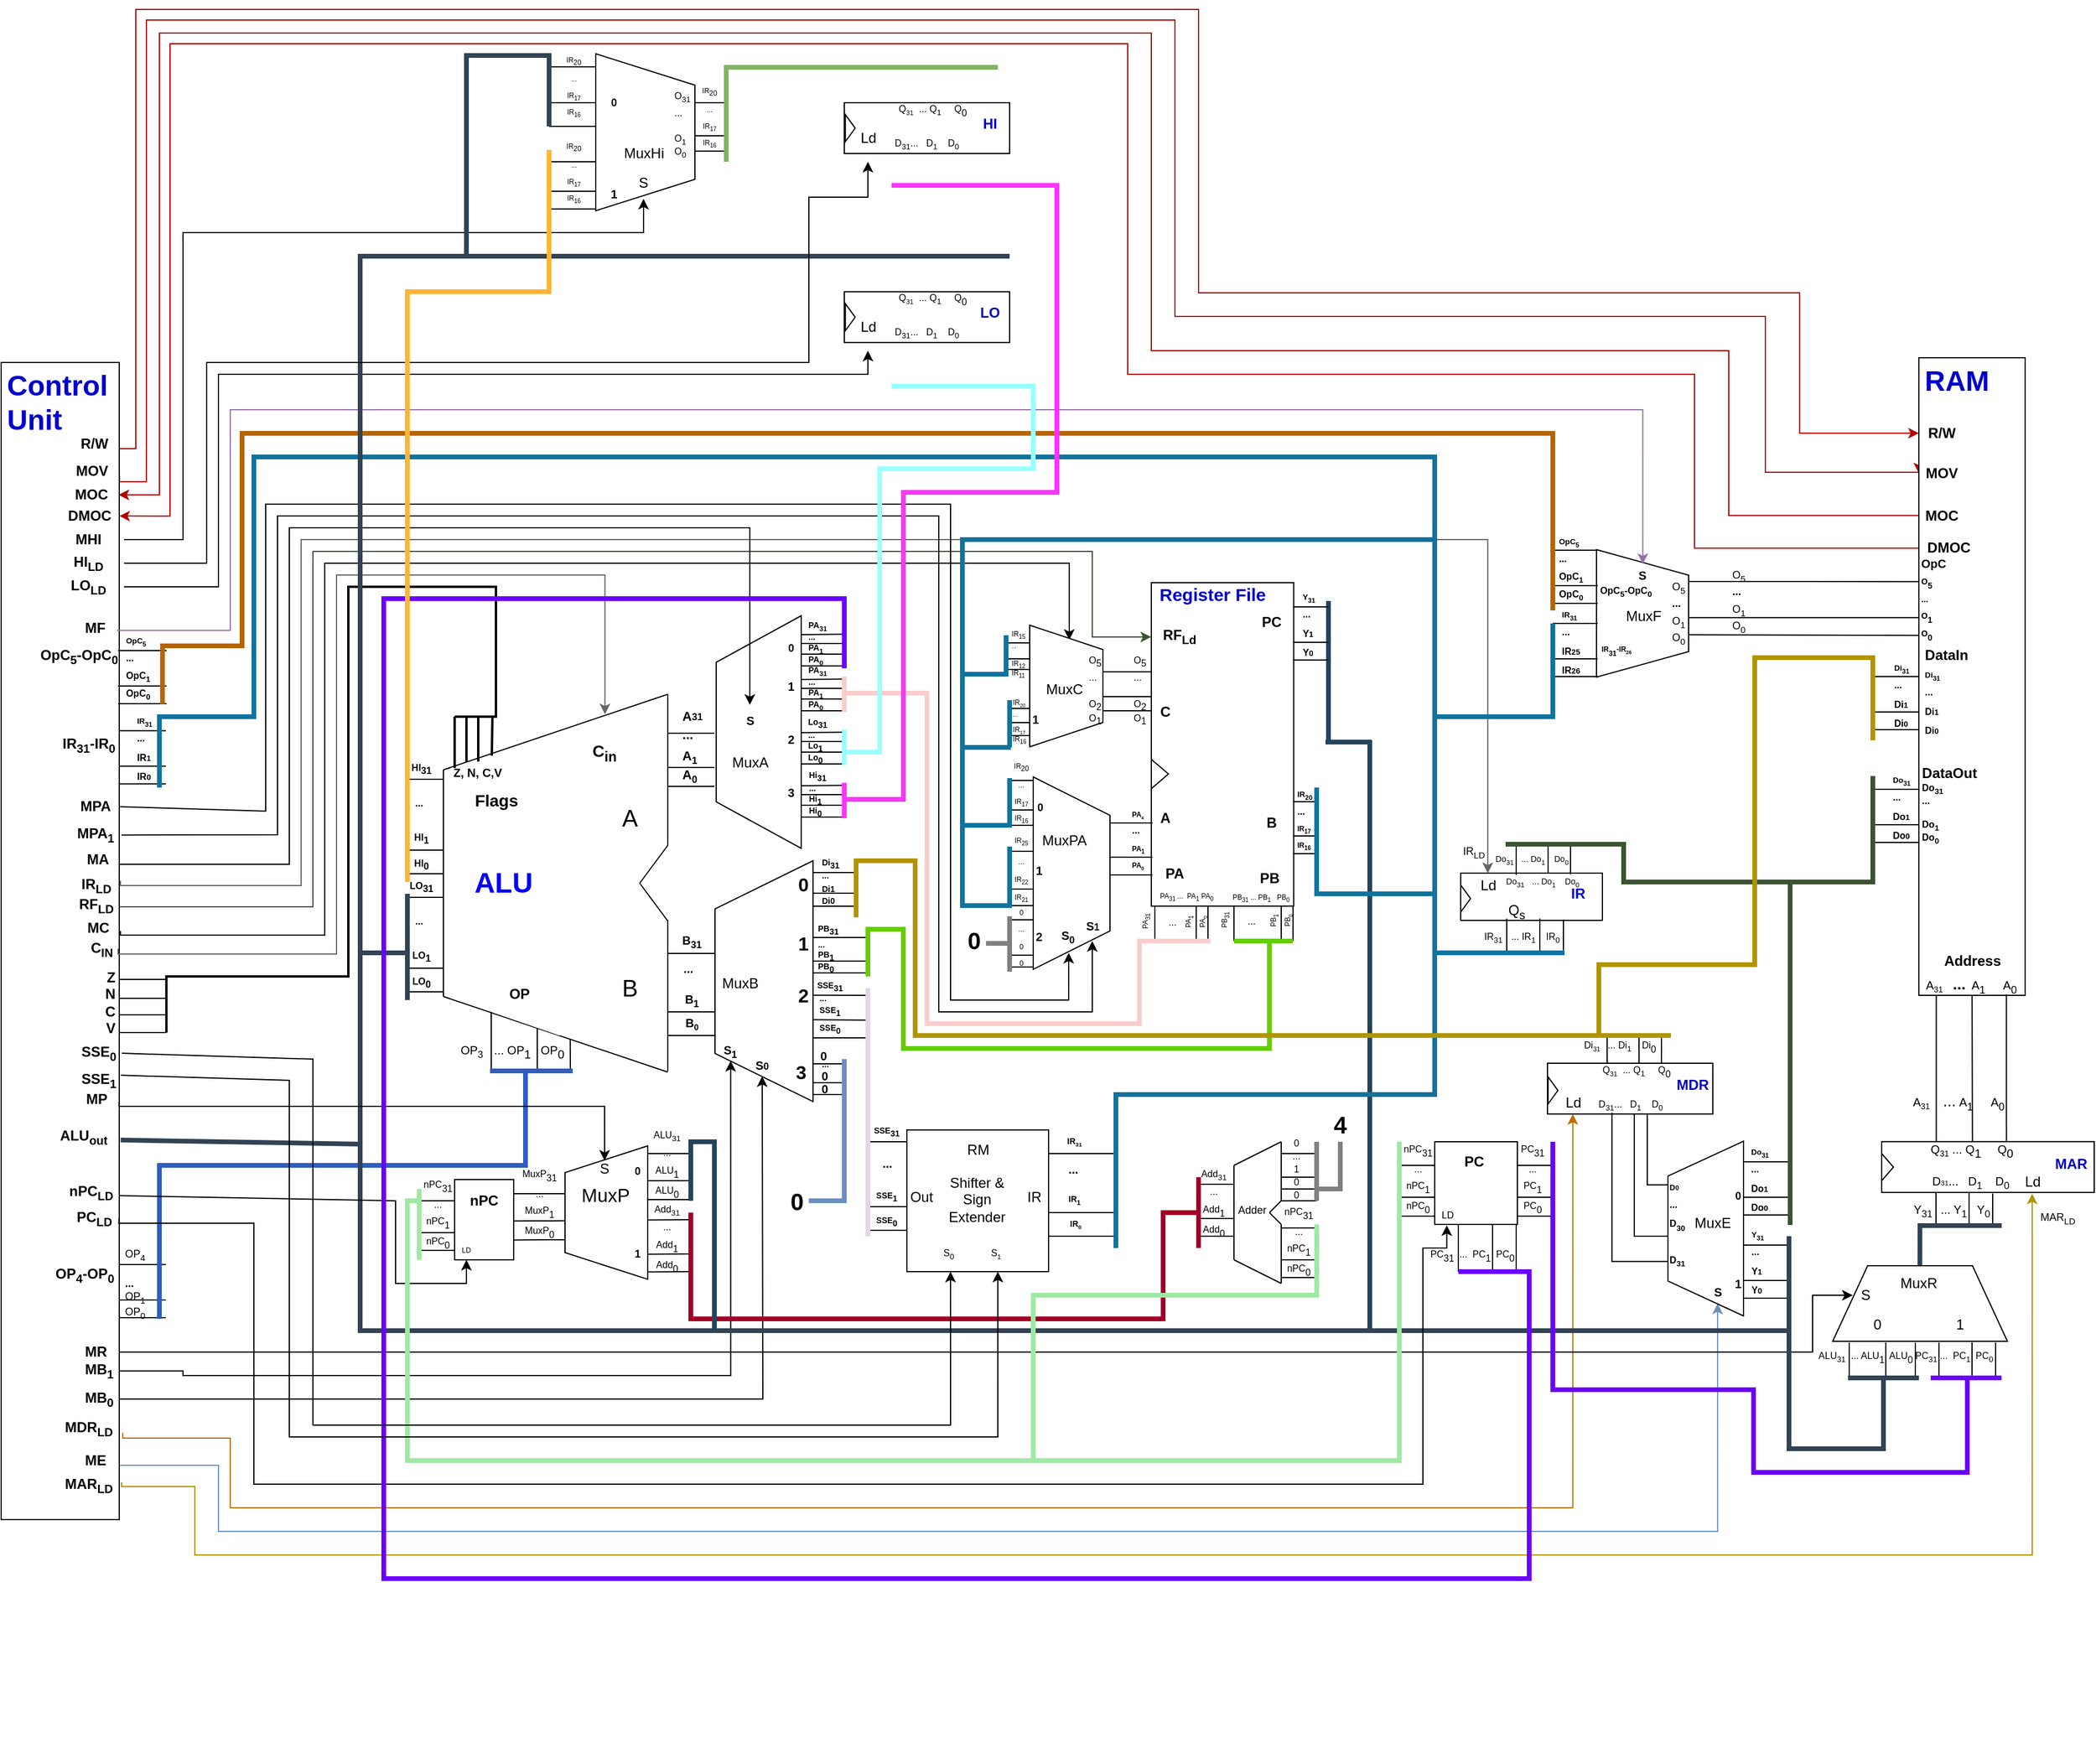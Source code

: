 <mxfile version="10.6.5" type="github"><diagram id="SmbWd2DgQL38dN-zvR-w" name="Page-1"><mxGraphModel dx="1788" dy="1717" grid="1" gridSize="10" guides="0" tooltips="1" connect="0" arrows="1" fold="1" page="1" pageScale="1" pageWidth="827" pageHeight="1169" math="0" shadow="0"><root><mxCell id="0"/><mxCell id="1" parent="0"/><mxCell id="4g--BdxAIYwmM5YocqM3-164" value="" style="endArrow=none;html=1;" parent="1" edge="1"><mxGeometry width="50" height="50" relative="1" as="geometry"><mxPoint x="860" y="374" as="sourcePoint"/><mxPoint x="840.0" y="374" as="targetPoint"/></mxGeometry></mxCell><mxCell id="4g--BdxAIYwmM5YocqM3-17" value="" style="endArrow=none;html=1;" parent="1" edge="1"><mxGeometry width="50" height="50" relative="1" as="geometry"><mxPoint x="860" y="412.0" as="sourcePoint"/><mxPoint x="840.0" y="412.0" as="targetPoint"/></mxGeometry></mxCell><mxCell id="4g--BdxAIYwmM5YocqM3-16" value="" style="endArrow=none;html=1;" parent="1" edge="1"><mxGeometry width="50" height="50" relative="1" as="geometry"><mxPoint x="860" y="399.0" as="sourcePoint"/><mxPoint x="840.0" y="399.0" as="targetPoint"/></mxGeometry></mxCell><mxCell id="8_D4IlVb1-ae_Syg-Z5r-4" value="" style="endArrow=none;html=1;" parent="1" edge="1"><mxGeometry width="50" height="50" relative="1" as="geometry"><mxPoint x="401" y="620" as="sourcePoint"/><mxPoint x="401" y="570" as="targetPoint"/></mxGeometry></mxCell><mxCell id="Eg3Q7jYG4qAQC9Y_43vX-43" value="" style="group" parent="1" vertex="1" connectable="0"><mxGeometry x="399.5" y="411" width="180.5" height="210" as="geometry"/></mxCell><mxCell id="Eg3Q7jYG4qAQC9Y_43vX-39" value="" style="group" parent="Eg3Q7jYG4qAQC9Y_43vX-43" vertex="1" connectable="0"><mxGeometry x="-39" y="-110" width="190" height="320" as="geometry"/></mxCell><mxCell id="Eg3Q7jYG4qAQC9Y_43vX-8" value="" style="group;fontSize=14;" parent="Eg3Q7jYG4qAQC9Y_43vX-39" vertex="1" connectable="0"><mxGeometry width="190" height="320" as="geometry"/></mxCell><mxCell id="8_D4IlVb1-ae_Syg-Z5r-7" value="" style="endArrow=none;html=1;snapToPoint=0;entryX=0.97;entryY=0.018;entryDx=0;entryDy=0;entryPerimeter=0;" parent="Eg3Q7jYG4qAQC9Y_43vX-8" target="4g--BdxAIYwmM5YocqM3-97" edge="1"><mxGeometry width="50" height="50" relative="1" as="geometry"><mxPoint x="107.5" y="318.5" as="sourcePoint"/><mxPoint x="107.5" y="279" as="targetPoint"/></mxGeometry></mxCell><mxCell id="Eg3Q7jYG4qAQC9Y_43vX-2" value="" style="endArrow=none;html=1;" parent="Eg3Q7jYG4qAQC9Y_43vX-8" edge="1"><mxGeometry width="50" height="50" relative="1" as="geometry"><mxPoint y="256.0" as="sourcePoint"/><mxPoint x="190" y="320" as="targetPoint"/></mxGeometry></mxCell><mxCell id="Eg3Q7jYG4qAQC9Y_43vX-3" value="" style="endArrow=none;html=1;snapToPoint=0;" parent="Eg3Q7jYG4qAQC9Y_43vX-8" edge="1"><mxGeometry width="50" height="50" relative="1" as="geometry"><mxPoint x="190" as="sourcePoint"/><mxPoint y="64.0" as="targetPoint"/></mxGeometry></mxCell><mxCell id="Eg3Q7jYG4qAQC9Y_43vX-4" value="" style="endArrow=none;html=1;" parent="Eg3Q7jYG4qAQC9Y_43vX-8" edge="1"><mxGeometry width="50" height="50" relative="1" as="geometry"><mxPoint x="190" as="sourcePoint"/><mxPoint x="190" y="128.0" as="targetPoint"/></mxGeometry></mxCell><mxCell id="Eg3Q7jYG4qAQC9Y_43vX-5" value="" style="endArrow=none;html=1;" parent="Eg3Q7jYG4qAQC9Y_43vX-8" edge="1"><mxGeometry width="50" height="50" relative="1" as="geometry"><mxPoint x="190" y="191.2" as="sourcePoint"/><mxPoint x="190" y="319.2" as="targetPoint"/></mxGeometry></mxCell><mxCell id="Eg3Q7jYG4qAQC9Y_43vX-38" value="" style="group" parent="Eg3Q7jYG4qAQC9Y_43vX-8" vertex="1" connectable="0"><mxGeometry y="38.4" width="190" height="271" as="geometry"/></mxCell><mxCell id="Eg3Q7jYG4qAQC9Y_43vX-1" value="" style="endArrow=none;html=1;" parent="Eg3Q7jYG4qAQC9Y_43vX-38" edge="1"><mxGeometry width="50" height="50" relative="1" as="geometry"><mxPoint y="25.6" as="sourcePoint"/><mxPoint y="217.6" as="targetPoint"/></mxGeometry></mxCell><mxCell id="Eg3Q7jYG4qAQC9Y_43vX-6" value="" style="endArrow=none;html=1;" parent="Eg3Q7jYG4qAQC9Y_43vX-38" edge="1"><mxGeometry width="50" height="50" relative="1" as="geometry"><mxPoint x="190" y="89.6" as="sourcePoint"/><mxPoint x="166.25" y="121.6" as="targetPoint"/></mxGeometry></mxCell><mxCell id="Eg3Q7jYG4qAQC9Y_43vX-7" value="" style="endArrow=none;html=1;" parent="Eg3Q7jYG4qAQC9Y_43vX-38" edge="1"><mxGeometry width="50" height="50" relative="1" as="geometry"><mxPoint x="190" y="153.6" as="sourcePoint"/><mxPoint x="166.25" y="121.6" as="targetPoint"/></mxGeometry></mxCell><mxCell id="Eg3Q7jYG4qAQC9Y_43vX-13" value="&lt;b&gt;&lt;font style=&quot;font-size: 24px&quot;&gt;ALU&lt;/font&gt;&lt;/b&gt;" style="text;html=1;strokeColor=none;fillColor=none;align=center;verticalAlign=middle;whiteSpace=wrap;rounded=0;fontSize=20;fontColor=#0000FF;" parent="Eg3Q7jYG4qAQC9Y_43vX-38" vertex="1"><mxGeometry x="-0.2" y="92.173" width="102.6" height="58.994" as="geometry"/></mxCell><mxCell id="Eg3Q7jYG4qAQC9Y_43vX-14" value="A" style="text;html=1;strokeColor=none;fillColor=none;align=center;verticalAlign=middle;whiteSpace=wrap;rounded=0;fontSize=20;fontColor=#000000;" parent="Eg3Q7jYG4qAQC9Y_43vX-38" vertex="1"><mxGeometry x="126.667" y="49.6" width="63.333" height="32.0" as="geometry"/></mxCell><mxCell id="Eg3Q7jYG4qAQC9Y_43vX-16" value="B" style="text;html=1;strokeColor=none;fillColor=none;align=center;verticalAlign=middle;whiteSpace=wrap;rounded=0;fontSize=20;fontColor=#000000;" parent="Eg3Q7jYG4qAQC9Y_43vX-38" vertex="1"><mxGeometry x="126.667" y="193.8" width="63.333" height="32.0" as="geometry"/></mxCell><mxCell id="Eg3Q7jYG4qAQC9Y_43vX-22" value="Flags" style="text;html=1;strokeColor=none;fillColor=none;align=center;verticalAlign=bottom;whiteSpace=wrap;rounded=0;fontSize=14;fontColor=#000000;fontStyle=1" parent="Eg3Q7jYG4qAQC9Y_43vX-38" vertex="1"><mxGeometry x="13.3" y="10.726" width="62.7" height="51.844" as="geometry"/></mxCell><mxCell id="8_D4IlVb1-ae_Syg-Z5r-6" value="" style="endArrow=none;html=1;" parent="Eg3Q7jYG4qAQC9Y_43vX-38" edge="1"><mxGeometry width="50" height="50" relative="1" as="geometry"><mxPoint x="79.5" y="280.6" as="sourcePoint"/><mxPoint x="79.5" y="240.6" as="targetPoint"/></mxGeometry></mxCell><mxCell id="8_D4IlVb1-ae_Syg-Z5r-13" value="" style="rounded=0;whiteSpace=wrap;html=1;rotation=19;strokeColor=none;" parent="Eg3Q7jYG4qAQC9Y_43vX-38" vertex="1"><mxGeometry x="43.5" y="220.5" width="60" height="21" as="geometry"/></mxCell><mxCell id="Eg3Q7jYG4qAQC9Y_43vX-28" value="OP" style="text;html=1;strokeColor=none;fillColor=none;align=center;verticalAlign=middle;whiteSpace=wrap;rounded=0;fontSize=12;fontColor=#000000;fontStyle=1" parent="Eg3Q7jYG4qAQC9Y_43vX-38" vertex="1"><mxGeometry x="39.5" y="200.5" width="50" height="30" as="geometry"/></mxCell><mxCell id="4g--BdxAIYwmM5YocqM3-97" value="&lt;font&gt;&lt;span style=&quot;font-size: 10px&quot;&gt;OP&lt;sub&gt;3&amp;nbsp; &amp;nbsp;&amp;nbsp;&lt;/sub&gt;... OP&lt;/span&gt;&lt;sub style=&quot;font-size: 10px&quot;&gt;1&lt;/sub&gt;&lt;span style=&quot;font-size: 10px&quot;&gt;&amp;nbsp; &amp;nbsp;OP&lt;/span&gt;&lt;sub style=&quot;font-size: 10px&quot;&gt;0&lt;/sub&gt;&lt;/font&gt;&lt;br&gt;" style="text;html=1;strokeColor=none;fillColor=none;align=center;verticalAlign=middle;whiteSpace=wrap;rounded=0;" parent="Eg3Q7jYG4qAQC9Y_43vX-38" vertex="1"><mxGeometry x="6.5" y="253.5" width="104" height="20" as="geometry"/></mxCell><mxCell id="Eg3Q7jYG4qAQC9Y_43vX-82" value="&lt;b&gt;C&lt;sub&gt;in&lt;/sub&gt;&lt;/b&gt;" style="text;html=1;strokeColor=none;fillColor=none;align=center;verticalAlign=middle;whiteSpace=wrap;rounded=0;fontSize=14;fontColor=#000000;" parent="Eg3Q7jYG4qAQC9Y_43vX-8" vertex="1"><mxGeometry x="98.8" y="16.983" width="76" height="64.358" as="geometry"/></mxCell><mxCell id="PAtW5DEh449VIJf318m2-23" value="" style="endArrow=none;html=1;strokeWidth=2;" parent="Eg3Q7jYG4qAQC9Y_43vX-8" edge="1"><mxGeometry width="50" height="50" relative="1" as="geometry"><mxPoint x="29.5" y="57" as="sourcePoint"/><mxPoint x="29.5" y="19" as="targetPoint"/></mxGeometry></mxCell><mxCell id="PAtW5DEh449VIJf318m2-46" value="" style="endArrow=none;html=1;strokeWidth=2;" parent="Eg3Q7jYG4qAQC9Y_43vX-8" edge="1"><mxGeometry width="50" height="50" relative="1" as="geometry"><mxPoint x="41" y="52" as="sourcePoint"/><mxPoint x="41.5" y="19" as="targetPoint"/></mxGeometry></mxCell><mxCell id="PAtW5DEh449VIJf318m2-47" value="" style="endArrow=none;html=1;strokeWidth=2;" parent="Eg3Q7jYG4qAQC9Y_43vX-8" edge="1"><mxGeometry width="50" height="50" relative="1" as="geometry"><mxPoint x="19.5" y="57.5" as="sourcePoint"/><mxPoint x="19.5" y="19" as="targetPoint"/></mxGeometry></mxCell><mxCell id="8_D4IlVb1-ae_Syg-Z5r-3" value="" style="endArrow=none;html=1;rounded=0;fontSize=14;strokeColor=#2E5EBF;strokeWidth=4;fillColor=#dae8fc;endFill=0;endSize=6;arcSize=10;" parent="Eg3Q7jYG4qAQC9Y_43vX-8" edge="1"><mxGeometry width="50" height="50" relative="1" as="geometry"><mxPoint x="39.5" y="319" as="sourcePoint"/><mxPoint x="109.5" y="319" as="targetPoint"/></mxGeometry></mxCell><mxCell id="PAtW5DEh449VIJf318m2-7" value="" style="line;strokeWidth=1;html=1;flipH=0;" parent="1" vertex="1"><mxGeometry x="85.429" y="779" width="40" height="10" as="geometry"/></mxCell><mxCell id="PAtW5DEh449VIJf318m2-8" value="" style="line;strokeWidth=1;html=1;flipH=0;" parent="1" vertex="1"><mxGeometry x="85.429" y="809" width="40" height="10" as="geometry"/></mxCell><mxCell id="PAtW5DEh449VIJf318m2-9" value="" style="line;strokeWidth=1;html=1;flipH=0;" parent="1" vertex="1"><mxGeometry x="85.429" y="824" width="40" height="10" as="geometry"/></mxCell><mxCell id="hI_lSFjtQehakTHEMgwb-4" value="" style="endArrow=classic;html=1;exitX=1;exitY=0.5;exitDx=0;exitDy=0;entryX=0.5;entryY=1;entryDx=0;entryDy=0;edgeStyle=orthogonalEdgeStyle;rounded=0;fillColor=#dae8fc;strokeColor=#6c8ebf;" parent="1" source="hWJXzqrSauIVw0bRyUEo-71" target="fUMucdXKETRuHFb2eK_C-8" edge="1"><mxGeometry width="50" height="50" relative="1" as="geometry"><mxPoint x="160" y="990" as="sourcePoint"/><mxPoint x="210" y="940" as="targetPoint"/><Array as="points"><mxPoint x="170" y="954"/><mxPoint x="170" y="1010"/><mxPoint x="1440" y="1010"/></Array></mxGeometry></mxCell><mxCell id="stZTn-xOlrWSYKx4nP8O-78" value="&lt;div style=&quot;text-align: left&quot;&gt;&lt;br&gt;&lt;/div&gt;&lt;div style=&quot;text-align: left&quot;&gt;&lt;b&gt;&lt;span style=&quot;font-size: 6.667px&quot;&gt;OpC&lt;sub&gt;5&lt;/sub&gt;&lt;/span&gt;&lt;br&gt;&lt;span style=&quot;font-size: 8px&quot;&gt;...&lt;/span&gt;&lt;br&gt;&lt;span style=&quot;font-size: 8px&quot;&gt;OpC&lt;sub&gt;1&lt;/sub&gt;&lt;/span&gt;&lt;br&gt;&lt;/b&gt;&lt;b style=&quot;font-size: 8px&quot;&gt;OpC&lt;sub&gt;0&lt;/sub&gt;&lt;/b&gt;&lt;/div&gt;" style="text;html=1;strokeColor=none;fillColor=none;align=center;verticalAlign=middle;whiteSpace=wrap;rounded=0;" parent="1" vertex="1"><mxGeometry x="1289.5" y="169.205" width="51.429" height="33.75" as="geometry"/></mxCell><mxCell id="stZTn-xOlrWSYKx4nP8O-97" value="&lt;div style=&quot;text-align: left; font-size: 7px;&quot;&gt;&lt;br style=&quot;font-size: 7px;&quot;&gt;&lt;/div&gt;&lt;div style=&quot;text-align: left; font-size: 7px;&quot;&gt;&lt;b style=&quot;font-size: 7px;&quot;&gt;&lt;span style=&quot;font-size: 7px;&quot;&gt;Di&lt;sub style=&quot;font-size: 7px;&quot;&gt;31&lt;/sub&gt;&lt;/span&gt;&lt;br style=&quot;font-size: 7px;&quot;&gt;&lt;span style=&quot;font-size: 7px;&quot;&gt;...&lt;/span&gt;&lt;br style=&quot;font-size: 7px;&quot;&gt;&lt;span style=&quot;font-size: 7px;&quot;&gt;&lt;span style=&quot;vertical-align: sub; font-size: 7px;&quot;&gt;Di&lt;/span&gt;&lt;sub style=&quot;font-size: 7px;&quot;&gt;1&lt;/sub&gt;&lt;/span&gt;&lt;br style=&quot;font-size: 7px;&quot;&gt;&lt;span style=&quot;font-size: 7px;&quot;&gt;&lt;span style=&quot;vertical-align: sub; font-size: 7px;&quot;&gt;Di&lt;/span&gt;&lt;sub style=&quot;font-size: 7px;&quot;&gt;0&lt;/sub&gt;&lt;/span&gt;&lt;/b&gt;&lt;b style=&quot;font-size: 7px;&quot;&gt;&lt;br style=&quot;font-size: 7px;&quot;&gt;&lt;/b&gt;&lt;/div&gt;" style="text;html=1;strokeColor=none;fillColor=none;align=center;verticalAlign=middle;whiteSpace=wrap;rounded=0;fontSize=7;" parent="1" vertex="1"><mxGeometry x="663" y="438.647" width="51.429" height="33.75" as="geometry"/></mxCell><mxCell id="fUMucdXKETRuHFb2eK_C-4" value="" style="shape=trapezoid;perimeter=trapezoidPerimeter;whiteSpace=wrap;html=1;rotation=-90;" parent="1" vertex="1"><mxGeometry x="1355.5" y="721.5" width="148" height="64" as="geometry"/></mxCell><mxCell id="hWJXzqrSauIVw0bRyUEo-31" value="" style="edgeStyle=orthogonalEdgeStyle;rounded=0;orthogonalLoop=1;jettySize=auto;html=1;fillColor=#e51400;strokeColor=#B20000;exitX=0;exitY=0.5;exitDx=0;exitDy=0;entryX=1.008;entryY=0.523;entryDx=0;entryDy=0;entryPerimeter=0;" parent="1" source="hWJXzqrSauIVw0bRyUEo-24" target="hWJXzqrSauIVw0bRyUEo-30" edge="1"><mxGeometry relative="1" as="geometry"><Array as="points"><mxPoint x="1449" y="150"/><mxPoint x="1449" y="10"/><mxPoint x="960" y="10"/><mxPoint x="960" y="-259"/><mxPoint x="120" y="-259"/><mxPoint x="120" y="132"/></Array><mxPoint x="130" y="154" as="targetPoint"/></mxGeometry></mxCell><mxCell id="hWJXzqrSauIVw0bRyUEo-74" value="" style="edgeStyle=orthogonalEdgeStyle;rounded=0;orthogonalLoop=1;jettySize=auto;html=1;entryX=1;entryY=0.5;entryDx=0;entryDy=0;fillColor=#e51400;strokeColor=#B20000;" parent="1" source="hWJXzqrSauIVw0bRyUEo-25" target="hWJXzqrSauIVw0bRyUEo-73" edge="1"><mxGeometry relative="1" as="geometry"><Array as="points"><mxPoint x="1420" y="177"/><mxPoint x="1420" y="30"/><mxPoint x="940" y="30"/><mxPoint x="940" y="-250"/><mxPoint x="129" y="-250"/><mxPoint x="129" y="150"/></Array></mxGeometry></mxCell><mxCell id="hWJXzqrSauIVw0bRyUEo-82" value="" style="endArrow=classic;html=1;entryX=0;entryY=0.5;entryDx=0;entryDy=0;edgeStyle=orthogonalEdgeStyle;rounded=0;fillColor=#e51400;strokeColor=#B20000;exitX=1.028;exitY=0.506;exitDx=0;exitDy=0;exitPerimeter=0;" parent="1" source="hWJXzqrSauIVw0bRyUEo-79" target="hWJXzqrSauIVw0bRyUEo-11" edge="1"><mxGeometry width="50" height="50" relative="1" as="geometry"><mxPoint x="130" y="90" as="sourcePoint"/><mxPoint x="640" y="70" as="targetPoint"/><Array as="points"><mxPoint x="81" y="93"/><mxPoint x="100" y="93"/><mxPoint x="100" y="-279"/><mxPoint x="1000" y="-279"/><mxPoint x="1000" y="-39"/><mxPoint x="1509" y="-39"/><mxPoint x="1509" y="79"/></Array></mxGeometry></mxCell><mxCell id="hWJXzqrSauIVw0bRyUEo-83" value="" style="endArrow=classic;html=1;entryX=0;entryY=0.5;entryDx=0;entryDy=0;edgeStyle=orthogonalEdgeStyle;rounded=0;fillColor=#e51400;strokeColor=#B20000;exitX=1.002;exitY=0.098;exitDx=0;exitDy=0;exitPerimeter=0;" parent="1" source="hWJXzqrSauIVw0bRyUEo-1" target="hWJXzqrSauIVw0bRyUEo-23" edge="1"><mxGeometry width="50" height="50" relative="1" as="geometry"><mxPoint x="100" y="120" as="sourcePoint"/><mxPoint x="679.667" y="99.167" as="targetPoint"/><Array as="points"><mxPoint x="86" y="121"/><mxPoint x="109" y="121"/><mxPoint x="109" y="-270"/><mxPoint x="980" y="-270"/><mxPoint x="980" y="-19"/><mxPoint x="1480" y="-19"/><mxPoint x="1480" y="113"/></Array></mxGeometry></mxCell><mxCell id="wxfyjAkVebcCGOw6mSbw-36" value="" style="group" parent="1" connectable="0" vertex="1"><mxGeometry x="960" y="206.5" width="128" height="288.5" as="geometry"/></mxCell><mxCell id="wxfyjAkVebcCGOw6mSbw-19" value="" style="group" parent="wxfyjAkVebcCGOw6mSbw-36" connectable="0" vertex="1"><mxGeometry width="128" height="288.5" as="geometry"/></mxCell><mxCell id="wxfyjAkVebcCGOw6mSbw-20" value="" style="rounded=0;whiteSpace=wrap;html=1;" parent="wxfyjAkVebcCGOw6mSbw-19" vertex="1"><mxGeometry width="120.588" height="273.907" as="geometry"/></mxCell><mxCell id="wxfyjAkVebcCGOw6mSbw-21" value="&lt;h1&gt;&lt;font color=&quot;#0000cc&quot; style=&quot;font-size: 15px&quot;&gt;Register File&lt;/font&gt;&lt;/h1&gt;" style="text;html=1;strokeColor=none;fillColor=none;spacing=5;spacingTop=-20;whiteSpace=wrap;overflow=hidden;rounded=0;" parent="wxfyjAkVebcCGOw6mSbw-19" vertex="1"><mxGeometry x="2.412" y="-12.45" width="120.588" height="49.801" as="geometry"/></mxCell><mxCell id="wxfyjAkVebcCGOw6mSbw-22" value="&lt;b&gt;PC&lt;/b&gt;" style="text;html=1;strokeColor=none;fillColor=none;align=center;verticalAlign=middle;whiteSpace=wrap;rounded=0;" parent="wxfyjAkVebcCGOw6mSbw-19" vertex="1"><mxGeometry x="83.808" y="24.5" width="36.176" height="18.675" as="geometry"/></mxCell><mxCell id="wxfyjAkVebcCGOw6mSbw-24" value="&lt;b&gt;RF&lt;sub&gt;Ld&lt;/sub&gt;&lt;/b&gt;" style="text;html=1;strokeColor=none;fillColor=none;align=center;verticalAlign=middle;whiteSpace=wrap;rounded=0;" parent="wxfyjAkVebcCGOw6mSbw-19" vertex="1"><mxGeometry x="-0.112" y="36.644" width="48.235" height="18.675" as="geometry"/></mxCell><mxCell id="wxfyjAkVebcCGOw6mSbw-26" value="&lt;b&gt;A&lt;/b&gt;" style="text;html=1;strokeColor=none;fillColor=none;align=center;verticalAlign=middle;whiteSpace=wrap;rounded=0;" parent="wxfyjAkVebcCGOw6mSbw-19" vertex="1"><mxGeometry y="189.94" width="24.118" height="18.675" as="geometry"/></mxCell><mxCell id="wxfyjAkVebcCGOw6mSbw-28" value="&lt;b&gt;PA&lt;/b&gt;&lt;br&gt;" style="text;html=1;" parent="wxfyjAkVebcCGOw6mSbw-19" vertex="1"><mxGeometry x="10" y="232.5" width="22" height="30" as="geometry"/></mxCell><mxCell id="wxfyjAkVebcCGOw6mSbw-33" value="&lt;b&gt;PB&lt;/b&gt;" style="text;html=1;" parent="wxfyjAkVebcCGOw6mSbw-19" vertex="1"><mxGeometry x="89.941" y="236.036" width="24.118" height="32.371" as="geometry"/></mxCell><mxCell id="wxfyjAkVebcCGOw6mSbw-34" value="&lt;b&gt;B&lt;/b&gt;" style="text;html=1;strokeColor=none;fillColor=none;align=center;verticalAlign=middle;whiteSpace=wrap;rounded=0;" parent="wxfyjAkVebcCGOw6mSbw-19" vertex="1"><mxGeometry x="84.412" y="194.576" width="36.176" height="18.675" as="geometry"/></mxCell><mxCell id="wxfyjAkVebcCGOw6mSbw-35" value="" style="triangle;whiteSpace=wrap;html=1;" parent="wxfyjAkVebcCGOw6mSbw-19" vertex="1"><mxGeometry y="149.599" width="14.471" height="24.901" as="geometry"/></mxCell><mxCell id="wxfyjAkVebcCGOw6mSbw-25" value="&lt;b&gt;C&lt;/b&gt;" style="text;html=1;strokeColor=none;fillColor=none;align=center;verticalAlign=middle;whiteSpace=wrap;rounded=0;" parent="wxfyjAkVebcCGOw6mSbw-19" vertex="1"><mxGeometry y="96.557" width="24.118" height="24.901" as="geometry"/></mxCell><mxCell id="QKvGlGG9ilA23DiSm-49-31" value="&lt;div style=&quot;text-align: left&quot;&gt;&lt;br&gt;&lt;/div&gt;&lt;div style=&quot;text-align: left&quot;&gt;&lt;b&gt;&lt;font style=&quot;font-size: 6px&quot;&gt;PA&lt;/font&gt;&lt;font style=&quot;font-size: 4.63px&quot;&gt;&lt;sub&gt;4&lt;/sub&gt;&lt;/font&gt;&lt;br&gt;&lt;span style=&quot;font-size: 8px&quot;&gt;...&lt;/span&gt;&lt;br&gt;&lt;span style=&quot;font-size: 6px&quot;&gt;PA&lt;sub&gt;1&lt;/sub&gt;&lt;/span&gt;&lt;br&gt;&lt;/b&gt;&lt;b style=&quot;font-size: 6px&quot;&gt;PA&lt;/b&gt;&lt;b style=&quot;font-size: 5px&quot;&gt;&lt;sub&gt;0&lt;/sub&gt;&lt;/b&gt;&lt;/div&gt;" style="text;html=1;strokeColor=none;fillColor=none;align=center;verticalAlign=middle;whiteSpace=wrap;rounded=0;" parent="wxfyjAkVebcCGOw6mSbw-19" vertex="1"><mxGeometry x="-39" y="193.5" width="56" height="29" as="geometry"/></mxCell><mxCell id="QKvGlGG9ilA23DiSm-49-68" value="&lt;font style=&quot;font-size: 6px&quot;&gt;&lt;span&gt;PA&lt;sub&gt;31&amp;nbsp;&lt;/sub&gt;&lt;/span&gt;&lt;span&gt;...&amp;nbsp; PA&lt;/span&gt;&lt;sub&gt;1&lt;/sub&gt;&lt;span&gt;&amp;nbsp;PA&lt;/span&gt;&lt;sub&gt;0&lt;/sub&gt;&lt;/font&gt;&lt;br&gt;" style="text;html=1;strokeColor=none;fillColor=none;align=center;verticalAlign=middle;whiteSpace=wrap;rounded=0;" parent="wxfyjAkVebcCGOw6mSbw-19" vertex="1"><mxGeometry x="-3.5" y="253.5" width="66" height="20" as="geometry"/></mxCell><mxCell id="QKvGlGG9ilA23DiSm-49-69" value="&lt;font style=&quot;font-size: 6px&quot;&gt;&lt;span&gt;PB&lt;sub&gt;31&amp;nbsp;&lt;/sub&gt;&lt;/span&gt;&lt;span&gt;... PB&lt;/span&gt;&lt;sub&gt;1&lt;/sub&gt;&lt;span&gt;&amp;nbsp; &amp;nbsp;PB&lt;/span&gt;&lt;sub&gt;0&lt;/sub&gt;&lt;/font&gt;&lt;br&gt;" style="text;html=1;strokeColor=none;fillColor=none;align=center;verticalAlign=middle;whiteSpace=wrap;rounded=0;" parent="wxfyjAkVebcCGOw6mSbw-19" vertex="1"><mxGeometry x="62.5" y="254" width="60" height="20" as="geometry"/></mxCell><mxCell id="vUf9t--eRMacxVJ_seva-19" value="PB&lt;sub&gt;1&lt;/sub&gt;" style="text;html=1;strokeColor=none;fillColor=none;align=center;verticalAlign=middle;whiteSpace=wrap;rounded=0;rotation=-90;direction=west;fontSize=6;" parent="wxfyjAkVebcCGOw6mSbw-19" vertex="1"><mxGeometry x="94" y="283.5" width="20" height="5" as="geometry"/></mxCell><mxCell id="vUf9t--eRMacxVJ_seva-20" value="PB&lt;span style=&quot;font-size: 5px&quot;&gt;&lt;sub&gt;0&lt;/sub&gt;&lt;/span&gt;" style="text;html=1;strokeColor=none;fillColor=none;align=center;verticalAlign=middle;whiteSpace=wrap;rounded=0;rotation=-90;direction=west;fontSize=6;" parent="wxfyjAkVebcCGOw6mSbw-19" vertex="1"><mxGeometry x="105" y="283.5" width="20" height="5" as="geometry"/></mxCell><mxCell id="vUf9t--eRMacxVJ_seva-21" value="...&lt;br style=&quot;font-size: 8px;&quot;&gt;" style="text;html=1;strokeColor=none;fillColor=none;align=center;verticalAlign=middle;whiteSpace=wrap;rounded=0;rotation=0;direction=west;fontSize=8;" parent="wxfyjAkVebcCGOw6mSbw-19" vertex="1"><mxGeometry x="75" y="283.5" width="20" height="5" as="geometry"/></mxCell><mxCell id="hWJXzqrSauIVw0bRyUEo-121" value="" style="group" parent="1" vertex="1" connectable="0"><mxGeometry x="1566.5" y="679.905" width="190" height="118" as="geometry"/></mxCell><mxCell id="hWJXzqrSauIVw0bRyUEo-97" value="" style="group" parent="hWJXzqrSauIVw0bRyUEo-121" vertex="1" connectable="0"><mxGeometry x="12" width="180" height="43.095" as="geometry"/></mxCell><mxCell id="hWJXzqrSauIVw0bRyUEo-90" value="" style="rounded=0;whiteSpace=wrap;html=1;align=center;" parent="hWJXzqrSauIVw0bRyUEo-97" vertex="1"><mxGeometry width="180" height="43" as="geometry"/></mxCell><mxCell id="hWJXzqrSauIVw0bRyUEo-92" value="&lt;font style=&quot;font-size: 10px&quot;&gt;Q&lt;/font&gt;&lt;font&gt;&lt;span style=&quot;font-size: 8.333px&quot;&gt;&lt;sub&gt;31&lt;/sub&gt;&lt;/span&gt;&lt;span style=&quot;font-size: 10px&quot;&gt;&amp;nbsp;... Q&lt;/span&gt;&lt;sub style=&quot;font-size: 10px&quot;&gt;1&lt;/sub&gt;&lt;span style=&quot;font-size: 10px&quot;&gt;&amp;nbsp; &amp;nbsp; &amp;nbsp;Q&lt;/span&gt;&lt;sub style=&quot;font-size: 10px&quot;&gt;0&lt;/sub&gt;&lt;/font&gt;" style="text;html=1;strokeColor=none;fillColor=none;align=center;verticalAlign=middle;whiteSpace=wrap;rounded=0;" parent="hWJXzqrSauIVw0bRyUEo-97" vertex="1"><mxGeometry x="36" width="80" height="15" as="geometry"/></mxCell><mxCell id="hWJXzqrSauIVw0bRyUEo-93" value="Ld&lt;br&gt;" style="text;html=1;strokeColor=none;fillColor=none;align=center;verticalAlign=middle;whiteSpace=wrap;rounded=0;" parent="hWJXzqrSauIVw0bRyUEo-97" vertex="1"><mxGeometry x="115" y="24.095" width="25" height="20" as="geometry"/></mxCell><mxCell id="hWJXzqrSauIVw0bRyUEo-95" value="&lt;font style=&quot;font-size: 10px&quot;&gt;D&lt;/font&gt;&lt;font style=&quot;font-size: 5.787px&quot;&gt;31&lt;/font&gt;&lt;font&gt;&lt;span style=&quot;font-size: 10px&quot;&gt;...&amp;nbsp; &amp;nbsp;D&lt;sub&gt;1&lt;/sub&gt;&lt;/span&gt;&lt;span style=&quot;font-size: 10px&quot;&gt;&amp;nbsp; &amp;nbsp; D&lt;sub&gt;0&lt;/sub&gt;&lt;/span&gt;&lt;/font&gt;&lt;br&gt;" style="text;html=1;strokeColor=none;fillColor=none;align=center;verticalAlign=middle;whiteSpace=wrap;rounded=0;" parent="hWJXzqrSauIVw0bRyUEo-97" vertex="1"><mxGeometry x="40" y="23" width="70" height="20" as="geometry"/></mxCell><mxCell id="hWJXzqrSauIVw0bRyUEo-96" value="" style="triangle;whiteSpace=wrap;html=1;align=center;" parent="hWJXzqrSauIVw0bRyUEo-97" vertex="1"><mxGeometry y="10.095" width="10" height="23" as="geometry"/></mxCell><mxCell id="hWJXzqrSauIVw0bRyUEo-120" value="&lt;div style=&quot;text-align: right ; font-size: 9px&quot;&gt;MAR&lt;sub&gt;LD&lt;/sub&gt;&lt;br&gt;&lt;/div&gt;" style="text;html=1;" parent="hWJXzqrSauIVw0bRyUEo-121" vertex="1"><mxGeometry x="144.5" y="52.095" width="40" height="28" as="geometry"/></mxCell><mxCell id="stZTn-xOlrWSYKx4nP8O-47" value="" style="line;strokeWidth=1;html=1;flipH=0;direction=north;" parent="hWJXzqrSauIVw0bRyUEo-121" vertex="1"><mxGeometry x="101" y="44" width="10" height="26" as="geometry"/></mxCell><mxCell id="stZTn-xOlrWSYKx4nP8O-49" value="" style="line;strokeWidth=1;html=1;flipH=0;direction=north;" parent="hWJXzqrSauIVw0bRyUEo-121" vertex="1"><mxGeometry x="81" y="43" width="10" height="28" as="geometry"/></mxCell><mxCell id="stZTn-xOlrWSYKx4nP8O-48" value="" style="line;strokeWidth=1;html=1;flipH=0;direction=north;" parent="hWJXzqrSauIVw0bRyUEo-121" vertex="1"><mxGeometry x="53" y="43.095" width="10" height="28" as="geometry"/></mxCell><mxCell id="stZTn-xOlrWSYKx4nP8O-62" value="&lt;font style=&quot;font-size: 10px&quot;&gt;Y&lt;sub&gt;31&amp;nbsp; &amp;nbsp;&lt;/sub&gt;&lt;span&gt;... Y&lt;/span&gt;&lt;sub&gt;1&lt;/sub&gt;&lt;span&gt;&amp;nbsp; &amp;nbsp;Y&lt;/span&gt;&lt;sub&gt;0&lt;/sub&gt;&lt;/font&gt;&lt;br&gt;" style="text;html=1;strokeColor=none;fillColor=none;align=center;verticalAlign=middle;whiteSpace=wrap;rounded=0;" parent="hWJXzqrSauIVw0bRyUEo-121" vertex="1"><mxGeometry x="31" y="47" width="80" height="20" as="geometry"/></mxCell><mxCell id="hWJXzqrSauIVw0bRyUEo-125" value="" style="endArrow=classic;html=1;entryX=0.5;entryY=0;entryDx=0;entryDy=0;edgeStyle=orthogonalEdgeStyle;rounded=0;fillColor=#f5f5f5;strokeColor=#666666;exitX=1;exitY=0.5;exitDx=0;exitDy=0;" parent="1" source="hWJXzqrSauIVw0bRyUEo-58" target="hWJXzqrSauIVw0bRyUEo-117" edge="1"><mxGeometry width="50" height="50" relative="1" as="geometry"><mxPoint x="130" y="179" as="sourcePoint"/><mxPoint x="390" y="210" as="targetPoint"/><Array as="points"><mxPoint x="240" y="463"/><mxPoint x="240" y="170"/><mxPoint x="1245" y="170"/></Array></mxGeometry></mxCell><mxCell id="hWJXzqrSauIVw0bRyUEo-127" value="" style="group" parent="1" vertex="1" connectable="0"><mxGeometry x="1180" y="357" width="144" height="140" as="geometry"/></mxCell><mxCell id="hWJXzqrSauIVw0bRyUEo-113" value="" style="group" parent="hWJXzqrSauIVw0bRyUEo-127" vertex="1" connectable="0"><mxGeometry x="42" y="95.5" width="120" height="43" as="geometry"/></mxCell><mxCell id="hWJXzqrSauIVw0bRyUEo-114" value="" style="rounded=0;whiteSpace=wrap;html=1;align=center;" parent="hWJXzqrSauIVw0bRyUEo-113" vertex="1"><mxGeometry width="120" height="40" as="geometry"/></mxCell><mxCell id="hWJXzqrSauIVw0bRyUEo-115" value="&lt;b&gt;&lt;font color=&quot;#0000cc&quot;&gt;IR&lt;/font&gt;&lt;/b&gt;" style="text;html=1;strokeColor=none;fillColor=none;align=center;verticalAlign=middle;whiteSpace=wrap;rounded=0;" parent="hWJXzqrSauIVw0bRyUEo-113" vertex="1"><mxGeometry x="83.167" y="0.095" width="33.333" height="34.923" as="geometry"/></mxCell><mxCell id="hWJXzqrSauIVw0bRyUEo-116" value="Q&lt;sub&gt;s&lt;/sub&gt;" style="text;html=1;strokeColor=none;fillColor=none;align=center;verticalAlign=middle;whiteSpace=wrap;rounded=0;" parent="hWJXzqrSauIVw0bRyUEo-113" vertex="1"><mxGeometry x="31.25" y="22.949" width="33.333" height="19.956" as="geometry"/></mxCell><mxCell id="hWJXzqrSauIVw0bRyUEo-117" value="Ld&lt;br&gt;" style="text;html=1;strokeColor=none;fillColor=none;align=center;verticalAlign=middle;whiteSpace=wrap;rounded=0;" parent="hWJXzqrSauIVw0bRyUEo-113" vertex="1"><mxGeometry x="12.5" y="0.095" width="20.833" height="19.956" as="geometry"/></mxCell><mxCell id="hWJXzqrSauIVw0bRyUEo-119" value="" style="triangle;whiteSpace=wrap;html=1;align=center;" parent="hWJXzqrSauIVw0bRyUEo-113" vertex="1"><mxGeometry y="10.073" width="8.333" height="22.949" as="geometry"/></mxCell><mxCell id="stZTn-xOlrWSYKx4nP8O-61" value="&lt;font style=&quot;font-size: 7px&quot;&gt;&lt;span&gt;Do&lt;/span&gt;&lt;span&gt;&lt;sub&gt;31&amp;nbsp; &amp;nbsp;&amp;nbsp;&lt;/sub&gt;&lt;/span&gt;&lt;span&gt;... Do&lt;/span&gt;&lt;span&gt;&lt;sub&gt;1&lt;/sub&gt;&lt;/span&gt;&lt;span&gt;&amp;nbsp; &amp;nbsp; Do&lt;/span&gt;&lt;sub&gt;0&lt;/sub&gt;&lt;/font&gt;&lt;br&gt;" style="text;html=1;strokeColor=none;fillColor=none;align=center;verticalAlign=middle;whiteSpace=wrap;rounded=0;" parent="hWJXzqrSauIVw0bRyUEo-113" vertex="1"><mxGeometry x="37" width="65" height="10" as="geometry"/></mxCell><mxCell id="hWJXzqrSauIVw0bRyUEo-126" value="&lt;font style=&quot;font-size: 9px&quot;&gt;IR&lt;sub&gt;LD&lt;/sub&gt;&lt;/font&gt;" style="text;html=1;" parent="hWJXzqrSauIVw0bRyUEo-127" vertex="1"><mxGeometry x="42" y="62" width="30" height="30" as="geometry"/></mxCell><mxCell id="stZTn-xOlrWSYKx4nP8O-55" value="" style="line;strokeWidth=1;html=1;flipH=0;direction=north;" parent="hWJXzqrSauIVw0bRyUEo-127" vertex="1"><mxGeometry x="130" y="70.411" width="10" height="26" as="geometry"/></mxCell><mxCell id="stZTn-xOlrWSYKx4nP8O-56" value="" style="line;strokeWidth=1;html=1;flipH=0;direction=north;" parent="hWJXzqrSauIVw0bRyUEo-127" vertex="1"><mxGeometry x="111" y="70" width="10" height="26" as="geometry"/></mxCell><mxCell id="stZTn-xOlrWSYKx4nP8O-58" value="" style="line;strokeWidth=1;html=1;flipH=0;direction=north;" parent="hWJXzqrSauIVw0bRyUEo-127" vertex="1"><mxGeometry x="84" y="70" width="10" height="27" as="geometry"/></mxCell><mxCell id="stZTn-xOlrWSYKx4nP8O-59" value="&lt;font style=&quot;font-size: 7px&quot;&gt;&lt;span&gt;Do&lt;/span&gt;&lt;span&gt;&lt;sub&gt;31&amp;nbsp; &amp;nbsp;&amp;nbsp;&lt;/sub&gt;&lt;/span&gt;&lt;span&gt;... Do&lt;/span&gt;&lt;span&gt;&lt;sub&gt;1&lt;/sub&gt;&lt;/span&gt;&lt;span&gt;&amp;nbsp; &amp;nbsp; Do&lt;/span&gt;&lt;sub&gt;0&lt;/sub&gt;&lt;/font&gt;&lt;br&gt;" style="text;html=1;strokeColor=none;fillColor=none;align=center;verticalAlign=middle;whiteSpace=wrap;rounded=0;" parent="hWJXzqrSauIVw0bRyUEo-127" vertex="1"><mxGeometry x="70" y="77" width="65" height="10" as="geometry"/></mxCell><mxCell id="wxfyjAkVebcCGOw6mSbw-78" value="" style="group" parent="1" connectable="0" vertex="1"><mxGeometry x="833.5" y="392" width="104" height="67" as="geometry"/></mxCell><mxCell id="wxfyjAkVebcCGOw6mSbw-79" value="" style="endArrow=classic;html=1;exitX=1;exitY=0.5;exitDx=0;exitDy=0;edgeStyle=orthogonalEdgeStyle;rounded=0;fillColor=#6d8764;strokeColor=#3A5431;entryX=0;entryY=0.5;entryDx=0;entryDy=0;" parent="1" source="hWJXzqrSauIVw0bRyUEo-57" target="wxfyjAkVebcCGOw6mSbw-24" edge="1"><mxGeometry width="50" height="50" relative="1" as="geometry"><mxPoint x="887" y="330.5" as="sourcePoint"/><mxPoint x="927" y="330" as="targetPoint"/><Array as="points"><mxPoint x="250" y="481"/><mxPoint x="250" y="180"/><mxPoint x="910" y="180"/><mxPoint x="910" y="253"/></Array></mxGeometry></mxCell><mxCell id="hWJXzqrSauIVw0bRyUEo-99" value="" style="endArrow=classic;html=1;exitX=1;exitY=0.25;exitDx=0;exitDy=0;edgeStyle=orthogonalEdgeStyle;rounded=0;fillColor=#e3c800;strokeColor=#B09500;entryX=0.499;entryY=0.997;entryDx=0;entryDy=0;entryPerimeter=0;" parent="1" source="hWJXzqrSauIVw0bRyUEo-59" target="hWJXzqrSauIVw0bRyUEo-93" edge="1"><mxGeometry width="50" height="50" relative="1" as="geometry"><mxPoint x="130" y="220" as="sourcePoint"/><mxPoint x="1706" y="730" as="targetPoint"/><Array as="points"><mxPoint x="150" y="972"/><mxPoint x="150" y="1030"/><mxPoint x="1706" y="1030"/></Array></mxGeometry></mxCell><mxCell id="fUMucdXKETRuHFb2eK_C-28" value="" style="group" parent="1" vertex="1" connectable="0"><mxGeometry x="1269" y="314" width="122" height="73" as="geometry"/></mxCell><mxCell id="fUMucdXKETRuHFb2eK_C-29" value="" style="group" parent="fUMucdXKETRuHFb2eK_C-28" vertex="1" connectable="0"><mxGeometry x="66.5" y="299.5" width="100" height="43" as="geometry"/></mxCell><mxCell id="fUMucdXKETRuHFb2eK_C-30" value="" style="rounded=0;whiteSpace=wrap;html=1;align=center;" parent="fUMucdXKETRuHFb2eK_C-29" vertex="1"><mxGeometry x="-40" width="140" height="43" as="geometry"/></mxCell><mxCell id="fUMucdXKETRuHFb2eK_C-31" value="&lt;b&gt;&lt;font color=&quot;#0000cc&quot;&gt;MDR&lt;/font&gt;&lt;/b&gt;" style="text;html=1;strokeColor=none;fillColor=none;align=center;verticalAlign=middle;whiteSpace=wrap;rounded=0;" parent="fUMucdXKETRuHFb2eK_C-29" vertex="1"><mxGeometry x="66.667" y="0.594" width="33.333" height="34.923" as="geometry"/></mxCell><mxCell id="fUMucdXKETRuHFb2eK_C-32" value="&lt;font&gt;&lt;span style=&quot;font-size: 8px&quot;&gt;Q&lt;/span&gt;&lt;span style=&quot;font-size: 6.667px&quot;&gt;&lt;sub&gt;31&amp;nbsp; &amp;nbsp;&lt;/sub&gt;&lt;/span&gt;&lt;span style=&quot;font-size: 8px&quot;&gt;... Q&lt;/span&gt;&lt;span style=&quot;font-size: 8px&quot;&gt;&lt;sub&gt;1&lt;/sub&gt;&lt;/span&gt;&lt;span style=&quot;font-size: 8px&quot;&gt;&amp;nbsp; &amp;nbsp; &amp;nbsp;Q&lt;/span&gt;&lt;sub style=&quot;font-size: 8px&quot;&gt;0&lt;/sub&gt;&lt;/font&gt;&lt;br&gt;" style="text;html=1;strokeColor=none;fillColor=none;align=center;verticalAlign=middle;whiteSpace=wrap;rounded=0;" parent="fUMucdXKETRuHFb2eK_C-29" vertex="1"><mxGeometry width="70" height="10" as="geometry"/></mxCell><mxCell id="fUMucdXKETRuHFb2eK_C-34" value="&lt;font style=&quot;font-size: 8px&quot;&gt;&lt;span&gt;D&lt;/span&gt;&lt;sub&gt;31&lt;/sub&gt;&lt;span&gt;...&amp;nbsp; &amp;nbsp;D&lt;/span&gt;&lt;sub&gt;1&lt;/sub&gt;&lt;span&gt;&amp;nbsp; &amp;nbsp; D&lt;/span&gt;&lt;sub&gt;0&lt;/sub&gt;&lt;/font&gt;&lt;br&gt;" style="text;html=1;strokeColor=none;fillColor=none;align=center;verticalAlign=middle;whiteSpace=wrap;rounded=0;" parent="fUMucdXKETRuHFb2eK_C-29" vertex="1"><mxGeometry x="-10" y="23" width="80" height="20" as="geometry"/></mxCell><mxCell id="Yh8f9Vpv6REUqjWmu9sl-1" value="" style="endArrow=classic;html=1;exitX=1;exitY=0.5;exitDx=0;exitDy=0;entryX=0.5;entryY=1;entryDx=0;entryDy=0;edgeStyle=orthogonalEdgeStyle;rounded=0;fillColor=#f0a30a;strokeColor=#BD7000;" parent="1" source="hWJXzqrSauIVw0bRyUEo-60" target="fUMucdXKETRuHFb2eK_C-33" edge="1"><mxGeometry width="50" height="50" relative="1" as="geometry"><mxPoint x="20" y="880" as="sourcePoint"/><mxPoint x="70" y="830" as="targetPoint"/><Array as="points"><mxPoint x="180" y="931"/><mxPoint x="180" y="990"/><mxPoint x="1317" y="990"/></Array></mxGeometry></mxCell><mxCell id="Yh8f9Vpv6REUqjWmu9sl-36" value="" style="group" parent="1" vertex="1" connectable="0"><mxGeometry x="1322" y="179.5" width="109" height="93.5" as="geometry"/></mxCell><mxCell id="Yh8f9Vpv6REUqjWmu9sl-28" value="" style="shape=trapezoid;perimeter=trapezoidPerimeter;whiteSpace=wrap;html=1;rotation=90;" parent="Yh8f9Vpv6REUqjWmu9sl-36" vertex="1"><mxGeometry y="14" width="108" height="78" as="geometry"/></mxCell><mxCell id="Yh8f9Vpv6REUqjWmu9sl-29" value="&lt;b style=&quot;font-size: 8px&quot;&gt;OpC&lt;sub&gt;5&lt;/sub&gt;-OpC&lt;sub&gt;0&lt;/sub&gt;&lt;/b&gt;&lt;br&gt;" style="text;html=1;strokeColor=none;fillColor=none;align=center;verticalAlign=middle;whiteSpace=wrap;rounded=0;" parent="Yh8f9Vpv6REUqjWmu9sl-36" vertex="1"><mxGeometry x="13" y="22.5" width="54" height="19" as="geometry"/></mxCell><mxCell id="Yh8f9Vpv6REUqjWmu9sl-30" value="&lt;font&gt;&lt;b&gt;&lt;span style=&quot;font-size: 6px&quot;&gt;IR&lt;/span&gt;&lt;sub style=&quot;font-size: 6px&quot;&gt;31&lt;/sub&gt;&lt;span style=&quot;font-size: 6px&quot;&gt;-IR&lt;/span&gt;&lt;span style=&quot;font-size: 5px&quot;&gt;&lt;sub&gt;26&lt;/sub&gt;&lt;/span&gt;&lt;/b&gt;&lt;/font&gt;&lt;br&gt;" style="text;html=1;strokeColor=none;fillColor=none;align=center;verticalAlign=middle;whiteSpace=wrap;rounded=0;" parent="Yh8f9Vpv6REUqjWmu9sl-36" vertex="1"><mxGeometry x="14.5" y="73" width="34" height="19" as="geometry"/></mxCell><mxCell id="Yh8f9Vpv6REUqjWmu9sl-31" value="&lt;font size=&quot;1&quot;&gt;&lt;b&gt;S&lt;/b&gt;&lt;/font&gt;" style="text;html=1;strokeColor=none;fillColor=none;align=center;verticalAlign=middle;whiteSpace=wrap;rounded=0;" parent="Yh8f9Vpv6REUqjWmu9sl-36" vertex="1"><mxGeometry x="40.164" y="11.2" width="28.114" height="19" as="geometry"/></mxCell><mxCell id="Yh8f9Vpv6REUqjWmu9sl-32" value="MuxF" style="text;html=1;strokeColor=none;fillColor=none;align=center;verticalAlign=middle;whiteSpace=wrap;rounded=0;" parent="Yh8f9Vpv6REUqjWmu9sl-36" vertex="1"><mxGeometry x="34.8" y="45.5" width="39.975" height="20" as="geometry"/></mxCell><mxCell id="Yh8f9Vpv6REUqjWmu9sl-39" value="" style="group" parent="1" vertex="1" connectable="0"><mxGeometry x="20" y="20" width="103" height="1186.0" as="geometry"/></mxCell><mxCell id="Yh8f9Vpv6REUqjWmu9sl-27" value="" style="group" parent="Yh8f9Vpv6REUqjWmu9sl-39" vertex="1" connectable="0"><mxGeometry width="103" height="1186.0" as="geometry"/></mxCell><mxCell id="hWJXzqrSauIVw0bRyUEo-81" value="" style="group" parent="Yh8f9Vpv6REUqjWmu9sl-27" vertex="1" connectable="0"><mxGeometry width="103" height="1186.0" as="geometry"/></mxCell><mxCell id="hWJXzqrSauIVw0bRyUEo-3" value="" style="group" parent="hWJXzqrSauIVw0bRyUEo-81" vertex="1" connectable="0"><mxGeometry width="103" height="1186.0" as="geometry"/></mxCell><mxCell id="hWJXzqrSauIVw0bRyUEo-1" value="" style="rounded=0;whiteSpace=wrap;html=1;" parent="hWJXzqrSauIVw0bRyUEo-3" vertex="1"><mxGeometry x="-34" width="100" height="980" as="geometry"/></mxCell><mxCell id="hWJXzqrSauIVw0bRyUEo-2" value="&lt;h1&gt;&lt;font color=&quot;#0000cc&quot;&gt;Control Unit&lt;/font&gt;&lt;/h1&gt;&lt;p style=&quot;text-align: right&quot;&gt;&lt;br&gt;&lt;/p&gt;" style="text;html=1;strokeColor=none;fillColor=none;spacing=5;spacingTop=-20;whiteSpace=wrap;overflow=hidden;rounded=0;" parent="hWJXzqrSauIVw0bRyUEo-3" vertex="1"><mxGeometry x="-34" width="100" height="116.93" as="geometry"/></mxCell><mxCell id="hWJXzqrSauIVw0bRyUEo-30" value="&lt;div style=&quot;text-align: left&quot;&gt;&lt;b&gt;MOC&lt;/b&gt;&lt;/div&gt;" style="text;html=1;strokeColor=none;fillColor=none;align=center;verticalAlign=middle;whiteSpace=wrap;rounded=0;" parent="hWJXzqrSauIVw0bRyUEo-3" vertex="1"><mxGeometry x="20" y="98" width="45" height="27" as="geometry"/></mxCell><mxCell id="hWJXzqrSauIVw0bRyUEo-61" value="&lt;div style=&quot;text-align: right&quot;&gt;&lt;b&gt;C&lt;sub&gt;IN&lt;/sub&gt;&lt;/b&gt;&lt;/div&gt;" style="text;html=1;" parent="hWJXzqrSauIVw0bRyUEo-3" vertex="1"><mxGeometry x="40" y="481.5" width="25" height="30" as="geometry"/></mxCell><mxCell id="hWJXzqrSauIVw0bRyUEo-63" value="&lt;div style=&quot;text-align: right&quot;&gt;&lt;b&gt;Z&lt;/b&gt;&lt;/div&gt;&lt;div style=&quot;text-align: right&quot;&gt;&lt;b&gt;N&lt;/b&gt;&lt;/div&gt;&lt;div style=&quot;text-align: right&quot;&gt;&lt;b&gt;C&lt;/b&gt;&lt;/div&gt;&lt;div style=&quot;text-align: right&quot;&gt;&lt;b&gt;V&lt;/b&gt;&lt;/div&gt;" style="text;html=1;strokeColor=none;fillColor=none;align=center;verticalAlign=middle;whiteSpace=wrap;rounded=0;" parent="hWJXzqrSauIVw0bRyUEo-3" vertex="1"><mxGeometry x="38" y="525" width="41" height="33" as="geometry"/></mxCell><mxCell id="hWJXzqrSauIVw0bRyUEo-64" value="&lt;div style=&quot;text-align: right&quot;&gt;&lt;br&gt;&lt;/div&gt;" style="text;html=1;" parent="hWJXzqrSauIVw0bRyUEo-3" vertex="1"><mxGeometry x="34" y="754.832" width="32" height="33.408" as="geometry"/></mxCell><mxCell id="hWJXzqrSauIVw0bRyUEo-65" value="&lt;div style=&quot;text-align: right&quot;&gt;&lt;br&gt;&lt;/div&gt;" style="text;html=1;" parent="hWJXzqrSauIVw0bRyUEo-3" vertex="1"><mxGeometry x="35" y="776.187" width="31" height="38.42" as="geometry"/></mxCell><mxCell id="hWJXzqrSauIVw0bRyUEo-66" value="&lt;div style=&quot;text-align: right&quot;&gt;&lt;b&gt;MB&lt;sub&gt;1&lt;/sub&gt;&lt;/b&gt;&lt;br&gt;&lt;/div&gt;" style="text;html=1;direction=south;verticalAlign=middle;" parent="hWJXzqrSauIVw0bRyUEo-3" vertex="1"><mxGeometry x="35" y="837.804" width="31" height="32.672" as="geometry"/></mxCell><mxCell id="hWJXzqrSauIVw0bRyUEo-67" value="&lt;div style=&quot;text-align: right&quot;&gt;&lt;b&gt;MB&lt;sub&gt;0&lt;/sub&gt;&lt;/b&gt;&lt;br&gt;&lt;/div&gt;" style="text;html=1;verticalAlign=middle;" parent="hWJXzqrSauIVw0bRyUEo-3" vertex="1"><mxGeometry x="35" y="866.477" width="31" height="22.871" as="geometry"/></mxCell><mxCell id="hWJXzqrSauIVw0bRyUEo-68" value="&lt;div style=&quot;text-align: right&quot;&gt;&lt;b&gt;MC&lt;/b&gt;&lt;/div&gt;" style="text;html=1;" parent="hWJXzqrSauIVw0bRyUEo-3" vertex="1"><mxGeometry x="37" y="464.909" width="30" height="33.285" as="geometry"/></mxCell><mxCell id="hWJXzqrSauIVw0bRyUEo-69" value="&lt;div style=&quot;text-align: right&quot;&gt;&lt;b&gt;SSE&lt;sub&gt;0&lt;/sub&gt;&lt;/b&gt;&lt;/div&gt;" style="text;html=1;" parent="hWJXzqrSauIVw0bRyUEo-3" vertex="1"><mxGeometry x="32" y="569.924" width="29" height="32.672" as="geometry"/></mxCell><mxCell id="hWJXzqrSauIVw0bRyUEo-71" value="&lt;div style=&quot;text-align: right&quot;&gt;&lt;b&gt;ME&lt;/b&gt;&lt;/div&gt;" style="text;html=1;" parent="hWJXzqrSauIVw0bRyUEo-3" vertex="1"><mxGeometry x="35" y="916" width="31" height="28" as="geometry"/></mxCell><mxCell id="hWJXzqrSauIVw0bRyUEo-72" value="&lt;div style=&quot;text-align: right&quot;&gt;&lt;b&gt;OP&lt;sub&gt;4&lt;/sub&gt;-OP&lt;sub&gt;0&lt;/sub&gt;&lt;/b&gt;&lt;/div&gt;" style="text;html=1;" parent="hWJXzqrSauIVw0bRyUEo-3" vertex="1"><mxGeometry x="10" y="758.114" width="55" height="38.42" as="geometry"/></mxCell><mxCell id="hWJXzqrSauIVw0bRyUEo-53" value="&lt;div style=&quot;text-align: right&quot;&gt;&lt;b&gt;IR&lt;sub&gt;31&lt;/sub&gt;-IR&lt;sub&gt;0&lt;/sub&gt;&lt;/b&gt;&lt;br&gt;&lt;/div&gt;" style="text;html=1;" parent="hWJXzqrSauIVw0bRyUEo-3" vertex="1"><mxGeometry x="16" y="308.729" width="50" height="58.465" as="geometry"/></mxCell><mxCell id="hWJXzqrSauIVw0bRyUEo-57" value="&lt;div style=&quot;text-align: right&quot;&gt;&lt;b&gt;RF&lt;sub&gt;LD&lt;/sub&gt;&lt;/b&gt;&lt;br&gt;&lt;/div&gt;" style="text;html=1;" parent="hWJXzqrSauIVw0bRyUEo-3" vertex="1"><mxGeometry x="30" y="445" width="35" height="25" as="geometry"/></mxCell><mxCell id="hWJXzqrSauIVw0bRyUEo-58" value="&lt;div style=&quot;text-align: right&quot;&gt;&lt;b&gt;IR&lt;sub&gt;LD&lt;/sub&gt;&lt;/b&gt;&lt;br&gt;&lt;/div&gt;" style="text;html=1;" parent="hWJXzqrSauIVw0bRyUEo-3" vertex="1"><mxGeometry x="32" y="427.5" width="35" height="23" as="geometry"/></mxCell><mxCell id="hWJXzqrSauIVw0bRyUEo-59" value="&lt;div style=&quot;text-align: right&quot;&gt;&lt;b&gt;MAR&lt;sub&gt;LD&lt;/sub&gt;&lt;/b&gt;&lt;br&gt;&lt;/div&gt;" style="text;html=1;" parent="hWJXzqrSauIVw0bRyUEo-3" vertex="1"><mxGeometry x="18" y="936.143" width="50" height="49.052" as="geometry"/></mxCell><mxCell id="hWJXzqrSauIVw0bRyUEo-60" value="&lt;div style=&quot;text-align: right&quot;&gt;&lt;b&gt;MDR&lt;sub&gt;LD&lt;/sub&gt;&lt;/b&gt;&lt;br&gt;&lt;/div&gt;" style="text;html=1;" parent="hWJXzqrSauIVw0bRyUEo-3" vertex="1"><mxGeometry x="18" y="888.072" width="51" height="36.789" as="geometry"/></mxCell><mxCell id="hWJXzqrSauIVw0bRyUEo-73" value="&lt;div style=&quot;text-align: left&quot;&gt;&lt;b&gt;DMOC&lt;/b&gt;&lt;/div&gt;" style="text;html=1;strokeColor=none;fillColor=none;align=center;verticalAlign=middle;whiteSpace=wrap;rounded=0;" parent="hWJXzqrSauIVw0bRyUEo-3" vertex="1"><mxGeometry x="16" y="116.916" width="50" height="26.278" as="geometry"/></mxCell><mxCell id="hWJXzqrSauIVw0bRyUEo-77" value="&lt;div style=&quot;text-align: left&quot;&gt;&lt;b&gt;MOV&lt;/b&gt;&lt;/div&gt;" style="text;html=1;strokeColor=none;fillColor=none;align=center;verticalAlign=middle;whiteSpace=wrap;rounded=0;" parent="hWJXzqrSauIVw0bRyUEo-3" vertex="1"><mxGeometry x="23" y="75.112" width="40" height="33.408" as="geometry"/></mxCell><mxCell id="hWJXzqrSauIVw0bRyUEo-79" value="&lt;div style=&quot;text-align: left&quot;&gt;&lt;b&gt;R/W&lt;/b&gt;&lt;/div&gt;" style="text;html=1;strokeColor=none;fillColor=none;align=center;verticalAlign=middle;whiteSpace=wrap;rounded=0;" parent="hWJXzqrSauIVw0bRyUEo-3" vertex="1"><mxGeometry x="30" y="55.786" width="30" height="26.1" as="geometry"/></mxCell><mxCell id="Yh8f9Vpv6REUqjWmu9sl-25" value="&lt;b&gt;OpC&lt;sub&gt;5&lt;/sub&gt;-OpC&lt;sub&gt;0&lt;/sub&gt;&lt;/b&gt;" style="text;html=1;align=right;" parent="hWJXzqrSauIVw0bRyUEo-3" vertex="1"><mxGeometry x="-14.5" y="234.247" width="80" height="52.555" as="geometry"/></mxCell><mxCell id="Yh8f9Vpv6REUqjWmu9sl-38" value="&lt;div style=&quot;text-align: right&quot;&gt;&lt;b&gt;MF&lt;/b&gt;&lt;/div&gt;" style="text;html=1;" parent="hWJXzqrSauIVw0bRyUEo-3" vertex="1"><mxGeometry x="35" y="210.516" width="29" height="32.672" as="geometry"/></mxCell><mxCell id="8_D4IlVb1-ae_Syg-Z5r-16" value="&lt;div style=&quot;text-align: left&quot;&gt;&lt;b&gt;MP&lt;/b&gt;&lt;/div&gt;" style="text;html=1;strokeColor=none;fillColor=none;align=left;verticalAlign=top;whiteSpace=wrap;" parent="hWJXzqrSauIVw0bRyUEo-3" vertex="1"><mxGeometry x="36" y="610" width="20" height="20" as="geometry"/></mxCell><mxCell id="8_D4IlVb1-ae_Syg-Z5r-43" value="&lt;div style=&quot;text-align: left&quot;&gt;&lt;b style=&quot;font-size: 12px&quot;&gt;ALU&lt;sub&gt;out&lt;/sub&gt;&lt;/b&gt;&lt;/div&gt;" style="text;html=1;strokeColor=none;fillColor=none;align=center;verticalAlign=middle;whiteSpace=wrap;rounded=0;fontSize=1;" parent="hWJXzqrSauIVw0bRyUEo-3" vertex="1"><mxGeometry x="16" y="646" width="40" height="20" as="geometry"/></mxCell><mxCell id="4g--BdxAIYwmM5YocqM3-31" value="&lt;b&gt;MA&lt;/b&gt;" style="text;html=1;strokeColor=none;fillColor=none;align=center;verticalAlign=middle;whiteSpace=wrap;rounded=0;" parent="hWJXzqrSauIVw0bRyUEo-3" vertex="1"><mxGeometry x="28" y="411" width="40" height="20" as="geometry"/></mxCell><mxCell id="4g--BdxAIYwmM5YocqM3-48" value="&lt;b&gt;PC&lt;sub&gt;LD&lt;/sub&gt;&lt;/b&gt;" style="text;html=1;strokeColor=none;fillColor=none;align=center;verticalAlign=middle;whiteSpace=wrap;rounded=0;" parent="hWJXzqrSauIVw0bRyUEo-3" vertex="1"><mxGeometry x="25" y="715" width="40" height="20" as="geometry"/></mxCell><mxCell id="4g--BdxAIYwmM5YocqM3-57" value="&lt;b&gt;nPC&lt;sub&gt;LD&lt;/sub&gt;&lt;/b&gt;" style="text;html=1;strokeColor=none;fillColor=none;align=right;verticalAlign=middle;whiteSpace=wrap;rounded=0;" parent="hWJXzqrSauIVw0bRyUEo-3" vertex="1"><mxGeometry x="23" y="693" width="40" height="20" as="geometry"/></mxCell><mxCell id="ZNdbpWspJtc56I03O_EN-5" value="&lt;b&gt;MPA&lt;/b&gt;" style="text;html=1;strokeColor=none;fillColor=none;align=center;verticalAlign=middle;whiteSpace=wrap;rounded=0;" parent="hWJXzqrSauIVw0bRyUEo-3" vertex="1"><mxGeometry x="26" y="366" width="40" height="20" as="geometry"/></mxCell><mxCell id="BSiWjNfdR_NnabszdI69-71" value="&lt;b&gt;MHI&lt;/b&gt;" style="text;html=1;strokeColor=none;fillColor=none;align=center;verticalAlign=middle;whiteSpace=wrap;rounded=0;" vertex="1" parent="hWJXzqrSauIVw0bRyUEo-3"><mxGeometry x="20" y="140" width="40" height="20" as="geometry"/></mxCell><mxCell id="BSiWjNfdR_NnabszdI69-72" value="&lt;b&gt;HI&lt;sub&gt;LD&lt;/sub&gt;&lt;/b&gt;" style="text;html=1;strokeColor=none;fillColor=none;align=center;verticalAlign=middle;whiteSpace=wrap;rounded=0;" vertex="1" parent="hWJXzqrSauIVw0bRyUEo-3"><mxGeometry x="20" y="160" width="40" height="20" as="geometry"/></mxCell><mxCell id="BSiWjNfdR_NnabszdI69-79" value="" style="endArrow=classic;html=1;strokeColor=#000000;strokeWidth=1;rounded=0;" edge="1" parent="hWJXzqrSauIVw0bRyUEo-3"><mxGeometry width="50" height="50" relative="1" as="geometry"><mxPoint x="70" y="190" as="sourcePoint"/><mxPoint x="700" y="-10" as="targetPoint"/><Array as="points"><mxPoint x="150" y="190"/><mxPoint x="150" y="10"/><mxPoint x="700" y="10"/></Array></mxGeometry></mxCell><mxCell id="Yh8f9Vpv6REUqjWmu9sl-40" value="" style="group" parent="1" vertex="1" connectable="0"><mxGeometry x="1610" y="16" width="94" height="540.5" as="geometry"/></mxCell><mxCell id="hWJXzqrSauIVw0bRyUEo-84" value="" style="group" parent="Yh8f9Vpv6REUqjWmu9sl-40" vertex="1" connectable="0"><mxGeometry width="94" height="540.5" as="geometry"/></mxCell><mxCell id="hWJXzqrSauIVw0bRyUEo-29" value="" style="group" parent="hWJXzqrSauIVw0bRyUEo-84" vertex="1" connectable="0"><mxGeometry width="94" height="540.5" as="geometry"/></mxCell><mxCell id="hWJXzqrSauIVw0bRyUEo-5" value="" style="group" parent="hWJXzqrSauIVw0bRyUEo-29" vertex="1" connectable="0"><mxGeometry width="94" height="540.5" as="geometry"/></mxCell><mxCell id="hWJXzqrSauIVw0bRyUEo-6" value="" style="rounded=0;whiteSpace=wrap;html=1;" parent="hWJXzqrSauIVw0bRyUEo-5" vertex="1"><mxGeometry width="90" height="540" as="geometry"/></mxCell><mxCell id="hWJXzqrSauIVw0bRyUEo-7" value="&lt;h1&gt;&lt;font color=&quot;#0000cc&quot;&gt;RAM&amp;nbsp;&lt;/font&gt;&lt;/h1&gt;&lt;p style=&quot;text-align: left&quot;&gt;&lt;br&gt;&lt;/p&gt;&lt;p style=&quot;text-align: left&quot;&gt;&lt;br&gt;&lt;/p&gt;" style="text;html=1;strokeColor=none;fillColor=none;spacing=5;spacingTop=-20;whiteSpace=wrap;overflow=hidden;rounded=0;" parent="hWJXzqrSauIVw0bRyUEo-5" vertex="1"><mxGeometry width="90" height="67.5" as="geometry"/></mxCell><mxCell id="hWJXzqrSauIVw0bRyUEo-11" value="&lt;div style=&quot;text-align: left&quot;&gt;&lt;b&gt;R/W&lt;/b&gt;&lt;/div&gt;" style="text;html=1;strokeColor=none;fillColor=none;align=center;verticalAlign=middle;whiteSpace=wrap;rounded=0;" parent="hWJXzqrSauIVw0bRyUEo-5" vertex="1"><mxGeometry y="47" width="38.571" height="33.75" as="geometry"/></mxCell><mxCell id="hWJXzqrSauIVw0bRyUEo-24" value="&lt;div style=&quot;text-align: left&quot;&gt;&lt;b&gt;MOC&lt;/b&gt;&lt;/div&gt;" style="text;html=1;strokeColor=none;fillColor=none;align=center;verticalAlign=middle;whiteSpace=wrap;rounded=0;" parent="hWJXzqrSauIVw0bRyUEo-5" vertex="1"><mxGeometry y="116.75" width="38.571" height="33.75" as="geometry"/></mxCell><mxCell id="hWJXzqrSauIVw0bRyUEo-25" value="&lt;div style=&quot;text-align: left&quot;&gt;&lt;b&gt;DMOC&lt;/b&gt;&lt;/div&gt;" style="text;html=1;strokeColor=none;fillColor=none;align=center;verticalAlign=middle;whiteSpace=wrap;rounded=0;" parent="hWJXzqrSauIVw0bRyUEo-5" vertex="1"><mxGeometry y="144.375" width="51.429" height="33.75" as="geometry"/></mxCell><mxCell id="hWJXzqrSauIVw0bRyUEo-26" value="&lt;div style=&quot;text-align: left&quot;&gt;&lt;b&gt;DataIn&lt;/b&gt;&lt;/div&gt;&lt;div style=&quot;text-align: left&quot;&gt;&lt;b&gt;&lt;span style=&quot;font-size: 6.667px&quot;&gt;Di&lt;sub&gt;31&lt;/sub&gt;&lt;/span&gt;&lt;br&gt;&lt;span style=&quot;font-size: 8px&quot;&gt;...&lt;/span&gt;&lt;br&gt;&lt;span style=&quot;font-size: 8px&quot;&gt;&lt;span style=&quot;vertical-align: sub ; font-size: 8px&quot;&gt;Di&lt;/span&gt;&lt;sub&gt;1&lt;/sub&gt;&lt;/span&gt;&lt;br&gt;&lt;span style=&quot;font-size: 8px&quot;&gt;&lt;span style=&quot;vertical-align: sub ; font-size: 8px&quot;&gt;Di&lt;/span&gt;&lt;sub&gt;0&lt;/sub&gt;&lt;/span&gt;&lt;/b&gt;&lt;b style=&quot;font-size: 8px&quot;&gt;&lt;br&gt;&lt;/b&gt;&lt;/div&gt;" style="text;html=1;strokeColor=none;fillColor=none;align=center;verticalAlign=middle;whiteSpace=wrap;rounded=0;" parent="hWJXzqrSauIVw0bRyUEo-5" vertex="1"><mxGeometry x="-2.5" y="265.705" width="51.429" height="33.75" as="geometry"/></mxCell><mxCell id="hWJXzqrSauIVw0bRyUEo-88" value="&lt;b&gt;Address&lt;/b&gt;" style="text;html=1;align=center;" parent="hWJXzqrSauIVw0bRyUEo-5" vertex="1"><mxGeometry y="496.8" width="90" height="43.2" as="geometry"/></mxCell><mxCell id="hWJXzqrSauIVw0bRyUEo-111" value="&lt;b style=&quot;line-height: 30%&quot;&gt;&lt;font style=&quot;font-size: 10px&quot;&gt;OpC&lt;/font&gt;&lt;br&gt;&lt;span style=&quot;font-size: 7px&quot;&gt;O&lt;/span&gt;&lt;sub style=&quot;font-size: 7px&quot;&gt;5&lt;/sub&gt;&lt;br&gt;&lt;span style=&quot;font-size: 7px&quot;&gt;...&lt;/span&gt;&lt;br&gt;&lt;span style=&quot;font-size: 7px&quot;&gt;O&lt;/span&gt;&lt;sub style=&quot;font-size: 7px&quot;&gt;1&lt;/sub&gt;&lt;br&gt;&lt;span style=&quot;font-size: 7px&quot;&gt;O&lt;/span&gt;&lt;sub style=&quot;font-size: 7px&quot;&gt;0&lt;/sub&gt;&lt;br&gt;&lt;/b&gt;" style="text;html=1;" parent="hWJXzqrSauIVw0bRyUEo-5" vertex="1"><mxGeometry y="160" width="77" height="80" as="geometry"/></mxCell><mxCell id="hWJXzqrSauIVw0bRyUEo-23" value="&lt;div style=&quot;text-align: left&quot;&gt;&lt;b&gt;MOV&lt;/b&gt;&lt;/div&gt;" style="text;html=1;strokeColor=none;fillColor=none;align=center;verticalAlign=middle;whiteSpace=wrap;rounded=0;" parent="hWJXzqrSauIVw0bRyUEo-5" vertex="1"><mxGeometry y="76.4" width="38.571" height="43.2" as="geometry"/></mxCell><mxCell id="hWJXzqrSauIVw0bRyUEo-27" value="&lt;div style=&quot;text-align: left&quot;&gt;&lt;b&gt;DataOut&lt;/b&gt;&lt;/div&gt;&lt;div style=&quot;text-align: left ; font-size: 8px&quot;&gt;&lt;b&gt;&lt;span&gt;Do&lt;sub&gt;31&lt;/sub&gt;&lt;/span&gt;&lt;br&gt;&lt;span&gt;...&lt;/span&gt;&lt;br&gt;&lt;span&gt;&lt;span&gt;&lt;br&gt;&lt;/span&gt;&lt;/span&gt;&lt;/b&gt;&lt;/div&gt;&lt;div style=&quot;text-align: left ; font-size: 8px&quot;&gt;&lt;b&gt;&lt;span&gt;&lt;span&gt;Do&lt;/span&gt;&lt;sub&gt;1&lt;/sub&gt;&lt;/span&gt;&lt;br&gt;&lt;span&gt;&lt;span&gt;Do&lt;/span&gt;&lt;sub&gt;0&lt;/sub&gt;&lt;/span&gt;&lt;/b&gt;&lt;b&gt;&lt;br&gt;&lt;/b&gt;&lt;/div&gt;" style="text;html=1;strokeColor=none;fillColor=none;align=center;verticalAlign=middle;whiteSpace=wrap;rounded=0;" parent="hWJXzqrSauIVw0bRyUEo-5" vertex="1"><mxGeometry x="-8" y="360" width="68" height="38" as="geometry"/></mxCell><mxCell id="stZTn-xOlrWSYKx4nP8O-5" value="&lt;font&gt;&lt;font size=&quot;1&quot;&gt;A&lt;/font&gt;&lt;span style=&quot;font-size: 8.333px&quot;&gt;&lt;sub&gt;31&lt;/sub&gt;&lt;/span&gt;&lt;font size=&quot;1&quot;&gt;&amp;nbsp; &amp;nbsp;&lt;/font&gt;&lt;b&gt;&lt;font style=&quot;font-size: 13px&quot;&gt;...&lt;/font&gt;&lt;/b&gt;&lt;font size=&quot;1&quot;&gt;&amp;nbsp; A&lt;/font&gt;&lt;sub style=&quot;font-size: 9px&quot;&gt;1&amp;nbsp; &amp;nbsp; &amp;nbsp;&amp;nbsp;&lt;/sub&gt;&lt;font size=&quot;1&quot;&gt;A&lt;/font&gt;&lt;sub style=&quot;font-size: 9px&quot;&gt;0&lt;/sub&gt;&lt;/font&gt;" style="text;html=1;resizable=0;points=[];autosize=1;align=left;verticalAlign=top;spacingTop=-4;" parent="hWJXzqrSauIVw0bRyUEo-5" vertex="1"><mxGeometry x="4" y="520" width="90" height="20" as="geometry"/></mxCell><mxCell id="Yh8f9Vpv6REUqjWmu9sl-46" value="" style="endArrow=classic;html=1;entryX=0.5;entryY=0;entryDx=0;entryDy=0;edgeStyle=orthogonalEdgeStyle;rounded=0;fillColor=#e1d5e7;strokeColor=#9673a6;exitX=1;exitY=0.5;exitDx=0;exitDy=0;" parent="1" source="Yh8f9Vpv6REUqjWmu9sl-38" target="Yh8f9Vpv6REUqjWmu9sl-31" edge="1"><mxGeometry width="50" height="50" relative="1" as="geometry"><mxPoint x="180" y="660" as="sourcePoint"/><mxPoint x="1335.667" y="132.857" as="targetPoint"/><Array as="points"><mxPoint x="180" y="247"/><mxPoint x="180" y="60"/><mxPoint x="1376" y="60"/></Array></mxGeometry></mxCell><mxCell id="Yh8f9Vpv6REUqjWmu9sl-48" value="" style="endArrow=none;html=1;edgeStyle=orthogonalEdgeStyle;fillColor=#647687;strokeColor=#314354;endWidth=11.974;endFill=0;rounded=0;strokeWidth=4;exitX=0.499;exitY=0.003;exitDx=0;exitDy=0;exitPerimeter=0;" parent="1" source="4g--BdxAIYwmM5YocqM3-24" edge="1"><mxGeometry width="50" height="50" relative="1" as="geometry"><mxPoint x="1590" y="770" as="sourcePoint"/><mxPoint x="1680.108" y="751" as="targetPoint"/><Array as="points"><mxPoint x="1611" y="751"/></Array></mxGeometry></mxCell><mxCell id="Yh8f9Vpv6REUqjWmu9sl-41" value="" style="group" parent="1" vertex="1" connectable="0"><mxGeometry x="1410.571" y="698.5" width="51" height="36.5" as="geometry"/></mxCell><mxCell id="fUMucdXKETRuHFb2eK_C-5" value="&lt;font style=&quot;font-size: 9px&quot;&gt;&lt;b&gt;0&lt;/b&gt;&lt;/font&gt;" style="text;html=1;strokeColor=none;fillColor=none;align=center;verticalAlign=middle;whiteSpace=wrap;rounded=0;" parent="1" vertex="1"><mxGeometry x="1451.571" y="714.5" width="10" height="20" as="geometry"/></mxCell><mxCell id="Eg3Q7jYG4qAQC9Y_43vX-25" value="" style="endArrow=none;html=1;fontSize=12;fontColor=#000000;rounded=0;edgeStyle=orthogonalEdgeStyle;entryX=1;entryY=0.5;entryDx=0;entryDy=0;entryPerimeter=0;endFill=0;strokeWidth=2;" parent="1" target="PAtW5DEh449VIJf318m2-13" edge="1"><mxGeometry width="50" height="50" relative="1" as="geometry"><mxPoint x="370" y="320" as="sourcePoint"/><mxPoint x="200" y="550" as="targetPoint"/><Array as="points"><mxPoint x="405" y="320"/><mxPoint x="405" y="210"/><mxPoint x="280" y="210"/><mxPoint x="280" y="540"/><mxPoint x="126" y="540"/></Array></mxGeometry></mxCell><mxCell id="Eg3Q7jYG4qAQC9Y_43vX-79" value="0" style="text;html=1;strokeColor=none;fillColor=none;align=center;verticalAlign=middle;whiteSpace=wrap;rounded=0;fontSize=20;fontColor=#000000;horizontal=1;fontStyle=1" parent="1" vertex="1"><mxGeometry x="650" y="721" width="20" height="18" as="geometry"/></mxCell><mxCell id="Eg3Q7jYG4qAQC9Y_43vX-83" value="" style="endArrow=classic;html=1;shadow=0;strokeColor=#666666;fillColor=#f5f5f5;fontSize=14;fontColor=#000000;entryX=0.5;entryY=0;entryDx=0;entryDy=0;exitX=1;exitY=0.5;exitDx=0;exitDy=0;edgeStyle=orthogonalEdgeStyle;rounded=0;" parent="1" source="hWJXzqrSauIVw0bRyUEo-61" target="Eg3Q7jYG4qAQC9Y_43vX-82" edge="1"><mxGeometry width="50" height="50" relative="1" as="geometry"><mxPoint x="330" y="380" as="sourcePoint"/><mxPoint x="380" y="330" as="targetPoint"/><Array as="points"><mxPoint x="270" y="521"/><mxPoint x="270" y="200"/><mxPoint x="497" y="200"/></Array></mxGeometry></mxCell><mxCell id="QEgLQ4xSaFO5qaelClyh-16" value="" style="edgeStyle=orthogonalEdgeStyle;rounded=0;orthogonalLoop=1;jettySize=auto;html=1;entryX=0.5;entryY=0;entryDx=0;entryDy=0;exitX=1;exitY=0.5;exitDx=0;exitDy=0;" parent="1" source="hWJXzqrSauIVw0bRyUEo-68" target="wxfyjAkVebcCGOw6mSbw-41" edge="1"><mxGeometry relative="1" as="geometry"><mxPoint x="1033.857" y="375.154" as="targetPoint"/><Array as="points"><mxPoint x="260" y="505"/><mxPoint x="260" y="190"/><mxPoint x="891" y="190"/></Array></mxGeometry></mxCell><mxCell id="fUMucdXKETRuHFb2eK_C-7" value="MuxE" style="text;html=1;strokeColor=none;fillColor=none;align=center;verticalAlign=middle;whiteSpace=wrap;rounded=0;" parent="1" vertex="1"><mxGeometry x="1415.071" y="738.5" width="41" height="20" as="geometry"/></mxCell><mxCell id="fUMucdXKETRuHFb2eK_C-8" value="&lt;font size=&quot;1&quot;&gt;&lt;b&gt;S&lt;/b&gt;&lt;/font&gt;" style="text;html=1;strokeColor=none;fillColor=none;align=center;verticalAlign=middle;whiteSpace=wrap;rounded=0;" parent="1" vertex="1"><mxGeometry x="1428.571" y="797" width="22" height="20" as="geometry"/></mxCell><mxCell id="fUMucdXKETRuHFb2eK_C-6" value="&lt;font size=&quot;1&quot;&gt;&lt;b&gt;1&lt;/b&gt;&lt;/font&gt;" style="text;html=1;strokeColor=none;fillColor=none;align=center;verticalAlign=middle;whiteSpace=wrap;rounded=0;" parent="1" vertex="1"><mxGeometry x="1451.571" y="790" width="10" height="20" as="geometry"/></mxCell><mxCell id="fUMucdXKETRuHFb2eK_C-35" value="" style="triangle;whiteSpace=wrap;html=1;align=center;" parent="1" vertex="1"><mxGeometry x="1296" y="625.073" width="8.333" height="22.949" as="geometry"/></mxCell><mxCell id="fUMucdXKETRuHFb2eK_C-33" value="Ld&lt;br&gt;" style="text;html=1;strokeColor=none;fillColor=none;align=center;verticalAlign=middle;whiteSpace=wrap;rounded=0;" parent="1" vertex="1"><mxGeometry x="1306.5" y="636.548" width="20.833" height="19.956" as="geometry"/></mxCell><mxCell id="WJEDi7nG_t9RfxAIdjwU-10" value="" style="group" parent="1" vertex="1" connectable="0"><mxGeometry x="580.154" y="500" width="163" height="85" as="geometry"/></mxCell><mxCell id="wxfyjAkVebcCGOw6mSbw-38" value="&lt;font style=&quot;font-size: 9px&quot;&gt;&lt;b&gt;0&lt;/b&gt;&lt;/font&gt;" style="text;html=1;strokeColor=none;fillColor=none;align=center;verticalAlign=middle;whiteSpace=wrap;rounded=0;" parent="1" vertex="1"><mxGeometry x="855.627" y="253.5" width="10.127" height="28.5" as="geometry"/></mxCell><mxCell id="hWJXzqrSauIVw0bRyUEo-91" value="&lt;b&gt;&lt;font color=&quot;#0000cc&quot;&gt;MAR&lt;/font&gt;&lt;/b&gt;" style="text;html=1;strokeColor=none;fillColor=none;align=center;verticalAlign=middle;whiteSpace=wrap;rounded=0;" parent="1" vertex="1"><mxGeometry x="1718.5" y="681" width="40" height="35" as="geometry"/></mxCell><mxCell id="wxfyjAkVebcCGOw6mSbw-41" value="&lt;font size=&quot;1&quot;&gt;&lt;b&gt;S&lt;/b&gt;&lt;/font&gt;" style="text;html=1;strokeColor=none;fillColor=none;align=center;verticalAlign=middle;whiteSpace=wrap;rounded=0;" parent="1" vertex="1"><mxGeometry x="884" y="255" width="13" height="17" as="geometry"/></mxCell><mxCell id="stZTn-xOlrWSYKx4nP8O-1" value="" style="endArrow=none;html=1;entryX=0.164;entryY=0.993;entryDx=0;entryDy=0;entryPerimeter=0;exitX=0.128;exitY=0.006;exitDx=0;exitDy=0;exitPerimeter=0;" parent="1" source="hWJXzqrSauIVw0bRyUEo-92" target="hWJXzqrSauIVw0bRyUEo-88" edge="1"><mxGeometry width="50" height="50" relative="1" as="geometry"><mxPoint x="1625" y="620" as="sourcePoint"/><mxPoint x="1650" y="620" as="targetPoint"/></mxGeometry></mxCell><mxCell id="stZTn-xOlrWSYKx4nP8O-2" value="" style="endArrow=none;html=1;exitX=0.511;exitY=0.031;exitDx=0;exitDy=0;exitPerimeter=0;" parent="1" source="hWJXzqrSauIVw0bRyUEo-92" target="hWJXzqrSauIVw0bRyUEo-88" edge="1"><mxGeometry width="50" height="50" relative="1" as="geometry"><mxPoint x="1656" y="610" as="sourcePoint"/><mxPoint x="1660.018" y="566" as="targetPoint"/></mxGeometry></mxCell><mxCell id="stZTn-xOlrWSYKx4nP8O-3" value="" style="endArrow=none;html=1;entryX=0.824;entryY=0.979;entryDx=0;entryDy=0;entryPerimeter=0;exitX=0.871;exitY=-0.034;exitDx=0;exitDy=0;exitPerimeter=0;" parent="1" source="hWJXzqrSauIVw0bRyUEo-92" target="hWJXzqrSauIVw0bRyUEo-88" edge="1"><mxGeometry width="50" height="50" relative="1" as="geometry"><mxPoint x="1684" y="620" as="sourcePoint"/><mxPoint x="1663.626" y="566" as="targetPoint"/></mxGeometry></mxCell><mxCell id="stZTn-xOlrWSYKx4nP8O-4" value="&lt;font&gt;&lt;font size=&quot;1&quot;&gt;A&lt;/font&gt;&lt;span style=&quot;font-size: 8.333px&quot;&gt;&lt;sub&gt;31&lt;/sub&gt;&lt;/span&gt;&lt;font size=&quot;1&quot;&gt;&amp;nbsp; &amp;nbsp;&amp;nbsp;&lt;/font&gt;&lt;font style=&quot;font-size: 13px&quot;&gt;...&lt;/font&gt;&lt;font size=&quot;1&quot;&gt;&amp;nbsp;A&lt;/font&gt;&lt;sub style=&quot;font-size: 9px&quot;&gt;1&amp;nbsp; &amp;nbsp; &amp;nbsp;&amp;nbsp;&lt;/sub&gt;&lt;font size=&quot;1&quot;&gt;A&lt;/font&gt;&lt;sub style=&quot;font-size: 9px&quot;&gt;0&lt;/sub&gt;&lt;/font&gt;" style="text;html=1;resizable=0;points=[];autosize=1;align=left;verticalAlign=top;spacingTop=-4;" parent="1" vertex="1"><mxGeometry x="1602.5" y="635" width="90" height="20" as="geometry"/></mxCell><mxCell id="stZTn-xOlrWSYKx4nP8O-9" value="" style="endArrow=none;html=1;exitX=0.25;exitY=0;exitDx=0;exitDy=0;entryX=-0.004;entryY=0.37;entryDx=0;entryDy=0;entryPerimeter=0;" parent="1" source="Yh8f9Vpv6REUqjWmu9sl-28" target="hWJXzqrSauIVw0bRyUEo-111" edge="1"><mxGeometry width="50" height="50" relative="1" as="geometry"><mxPoint x="1430" y="250" as="sourcePoint"/><mxPoint x="1480" y="200" as="targetPoint"/></mxGeometry></mxCell><mxCell id="stZTn-xOlrWSYKx4nP8O-10" value="" style="endArrow=none;html=1;entryX=-0.004;entryY=0.37;entryDx=0;entryDy=0;entryPerimeter=0;exitX=0.533;exitY=-0.003;exitDx=0;exitDy=0;exitPerimeter=0;" parent="1" source="Yh8f9Vpv6REUqjWmu9sl-28" edge="1"><mxGeometry width="50" height="50" relative="1" as="geometry"><mxPoint x="1500" y="236" as="sourcePoint"/><mxPoint x="1610.167" y="236.167" as="targetPoint"/></mxGeometry></mxCell><mxCell id="stZTn-xOlrWSYKx4nP8O-11" value="" style="endArrow=none;html=1;entryX=-0.004;entryY=0.37;entryDx=0;entryDy=0;entryPerimeter=0;exitX=0.668;exitY=-0.003;exitDx=0;exitDy=0;exitPerimeter=0;" parent="1" source="Yh8f9Vpv6REUqjWmu9sl-28" edge="1"><mxGeometry width="50" height="50" relative="1" as="geometry"><mxPoint x="1500" y="251" as="sourcePoint"/><mxPoint x="1610.167" y="251.167" as="targetPoint"/></mxGeometry></mxCell><mxCell id="stZTn-xOlrWSYKx4nP8O-12" value="&lt;font style=&quot;font-size: 9px ; line-height: 10%&quot;&gt;O&lt;sub&gt;5&lt;/sub&gt;&lt;br&gt;&lt;b&gt;...&lt;br&gt;&lt;/b&gt;O&lt;sub&gt;1&lt;/sub&gt;&lt;br&gt;O&lt;sub&gt;0&lt;/sub&gt;&lt;/font&gt;" style="text;html=1;" parent="1" vertex="1"><mxGeometry x="1450" y="185" width="40" height="80" as="geometry"/></mxCell><mxCell id="stZTn-xOlrWSYKx4nP8O-19" value="" style="line;strokeWidth=1;html=1;" parent="1" vertex="1"><mxGeometry x="1570" y="281" width="40" height="10" as="geometry"/></mxCell><mxCell id="stZTn-xOlrWSYKx4nP8O-20" value="" style="line;strokeWidth=1;html=1;" parent="1" vertex="1"><mxGeometry x="1570" y="311" width="40" height="10" as="geometry"/></mxCell><mxCell id="stZTn-xOlrWSYKx4nP8O-21" value="" style="line;strokeWidth=1;html=1;" parent="1" vertex="1"><mxGeometry x="1570" y="326" width="40" height="10" as="geometry"/></mxCell><mxCell id="stZTn-xOlrWSYKx4nP8O-22" value="&lt;div style=&quot;text-align: left&quot;&gt;&lt;br&gt;&lt;/div&gt;&lt;div style=&quot;text-align: left&quot;&gt;&lt;b&gt;&lt;span style=&quot;font-size: 6.667px&quot;&gt;Di&lt;sub&gt;31&lt;/sub&gt;&lt;/span&gt;&lt;br&gt;&lt;span style=&quot;font-size: 8px&quot;&gt;...&lt;/span&gt;&lt;br&gt;&lt;span style=&quot;font-size: 8px&quot;&gt;&lt;span style=&quot;vertical-align: sub ; font-size: 8px&quot;&gt;Di&lt;/span&gt;&lt;sub&gt;1&lt;/sub&gt;&lt;/span&gt;&lt;br&gt;&lt;span style=&quot;font-size: 8px&quot;&gt;&lt;span style=&quot;vertical-align: sub ; font-size: 8px&quot;&gt;Di&lt;/span&gt;&lt;sub&gt;0&lt;/sub&gt;&lt;/span&gt;&lt;/b&gt;&lt;b style=&quot;font-size: 8px&quot;&gt;&lt;br&gt;&lt;/b&gt;&lt;/div&gt;" style="text;html=1;strokeColor=none;fillColor=none;align=center;verticalAlign=middle;whiteSpace=wrap;rounded=0;" parent="1" vertex="1"><mxGeometry x="1570" y="276.205" width="51.429" height="33.75" as="geometry"/></mxCell><mxCell id="stZTn-xOlrWSYKx4nP8O-24" value="" style="line;strokeWidth=1;html=1;" parent="1" vertex="1"><mxGeometry x="1570" y="376.5" width="40" height="10" as="geometry"/></mxCell><mxCell id="stZTn-xOlrWSYKx4nP8O-25" value="" style="line;strokeWidth=1;html=1;" parent="1" vertex="1"><mxGeometry x="1570" y="406.5" width="40" height="10" as="geometry"/></mxCell><mxCell id="stZTn-xOlrWSYKx4nP8O-26" value="" style="line;strokeWidth=1;html=1;" parent="1" vertex="1"><mxGeometry x="1570" y="421.5" width="40" height="10" as="geometry"/></mxCell><mxCell id="stZTn-xOlrWSYKx4nP8O-27" value="&lt;div style=&quot;text-align: left&quot;&gt;&lt;br&gt;&lt;/div&gt;&lt;div style=&quot;text-align: left&quot;&gt;&lt;b&gt;&lt;span style=&quot;font-size: 6.667px&quot;&gt;Do&lt;sub&gt;31&lt;/sub&gt;&lt;/span&gt;&lt;br&gt;&lt;span style=&quot;font-size: 8px&quot;&gt;...&lt;/span&gt;&lt;br&gt;&lt;span style=&quot;font-size: 8px&quot;&gt;&lt;span style=&quot;vertical-align: sub ; font-size: 8px&quot;&gt;Do&lt;/span&gt;&lt;sub&gt;1&lt;/sub&gt;&lt;/span&gt;&lt;br&gt;&lt;span style=&quot;font-size: 8px&quot;&gt;&lt;span style=&quot;vertical-align: sub ; font-size: 8px&quot;&gt;Do&lt;/span&gt;&lt;sub&gt;0&lt;/sub&gt;&lt;/span&gt;&lt;/b&gt;&lt;b style=&quot;font-size: 8px&quot;&gt;&lt;br&gt;&lt;/b&gt;&lt;/div&gt;" style="text;html=1;strokeColor=none;fillColor=none;align=center;verticalAlign=middle;whiteSpace=wrap;rounded=0;" parent="1" vertex="1"><mxGeometry x="1570" y="371.205" width="51.429" height="33.75" as="geometry"/></mxCell><mxCell id="stZTn-xOlrWSYKx4nP8O-29" value="" style="line;strokeWidth=1;html=1;flipH=0;" parent="1" vertex="1"><mxGeometry x="1461.5" y="692" width="40" height="10" as="geometry"/></mxCell><mxCell id="stZTn-xOlrWSYKx4nP8O-30" value="" style="line;strokeWidth=1;html=1;flipH=0;" parent="1" vertex="1"><mxGeometry x="1461.5" y="722" width="40" height="10" as="geometry"/></mxCell><mxCell id="stZTn-xOlrWSYKx4nP8O-31" value="" style="line;strokeWidth=1;html=1;flipH=0;" parent="1" vertex="1"><mxGeometry x="1461.5" y="737" width="40" height="10" as="geometry"/></mxCell><mxCell id="stZTn-xOlrWSYKx4nP8O-38" value="" style="line;strokeWidth=1;html=1;flipH=0;" parent="1" vertex="1"><mxGeometry x="1461" y="762.5" width="40" height="10" as="geometry"/></mxCell><mxCell id="stZTn-xOlrWSYKx4nP8O-39" value="" style="line;strokeWidth=1;html=1;flipH=0;" parent="1" vertex="1"><mxGeometry x="1461" y="792.5" width="40" height="10" as="geometry"/></mxCell><mxCell id="stZTn-xOlrWSYKx4nP8O-40" value="" style="line;strokeWidth=1;html=1;flipH=0;" parent="1" vertex="1"><mxGeometry x="1461" y="807.5" width="40" height="10" as="geometry"/></mxCell><mxCell id="stZTn-xOlrWSYKx4nP8O-41" value="&lt;div style=&quot;text-align: left&quot;&gt;&lt;br&gt;&lt;/div&gt;&lt;div style=&quot;text-align: left&quot;&gt;&lt;b&gt;&lt;span style=&quot;font-size: 6.667px&quot;&gt;Do&lt;sub&gt;31&lt;/sub&gt;&lt;/span&gt;&lt;br&gt;&lt;span style=&quot;font-size: 8px&quot;&gt;...&lt;/span&gt;&lt;br&gt;&lt;span style=&quot;font-size: 8px&quot;&gt;&lt;span style=&quot;vertical-align: sub ; font-size: 8px&quot;&gt;Do&lt;/span&gt;&lt;sub&gt;1&lt;/sub&gt;&lt;/span&gt;&lt;br&gt;&lt;span style=&quot;font-size: 8px&quot;&gt;&lt;span style=&quot;vertical-align: sub ; font-size: 8px&quot;&gt;Do&lt;/span&gt;&lt;sub&gt;0&lt;/sub&gt;&lt;/span&gt;&lt;/b&gt;&lt;b style=&quot;font-size: 8px&quot;&gt;&lt;br&gt;&lt;/b&gt;&lt;/div&gt;" style="text;html=1;strokeColor=none;fillColor=none;align=center;verticalAlign=middle;whiteSpace=wrap;rounded=0;" parent="1" vertex="1"><mxGeometry x="1450" y="686.147" width="51.429" height="33.75" as="geometry"/></mxCell><mxCell id="stZTn-xOlrWSYKx4nP8O-42" value="" style="endArrow=none;html=1;strokeWidth=1;exitX=0.75;exitY=0;exitDx=0;exitDy=0;edgeStyle=orthogonalEdgeStyle;rounded=0;endFill=0;entryX=0.68;entryY=1.032;entryDx=0;entryDy=0;entryPerimeter=0;" parent="1" source="fUMucdXKETRuHFb2eK_C-4" target="fUMucdXKETRuHFb2eK_C-34" edge="1"><mxGeometry width="50" height="50" relative="1" as="geometry"><mxPoint x="1330" y="730" as="sourcePoint"/><mxPoint x="1379" y="660" as="targetPoint"/><Array as="points"><mxPoint x="1380" y="717"/><mxPoint x="1380" y="660"/></Array></mxGeometry></mxCell><mxCell id="stZTn-xOlrWSYKx4nP8O-43" value="" style="endArrow=none;html=1;strokeWidth=1;edgeStyle=orthogonalEdgeStyle;rounded=0;endFill=0;entryX=0.525;entryY=1.001;entryDx=0;entryDy=0;entryPerimeter=0;" parent="1" target="fUMucdXKETRuHFb2eK_C-30" edge="1"><mxGeometry width="50" height="50" relative="1" as="geometry"><mxPoint x="1397" y="760" as="sourcePoint"/><mxPoint x="1369" y="660" as="targetPoint"/><Array as="points"><mxPoint x="1369" y="760"/></Array></mxGeometry></mxCell><mxCell id="stZTn-xOlrWSYKx4nP8O-44" value="" style="endArrow=none;html=1;strokeWidth=1;edgeStyle=orthogonalEdgeStyle;rounded=0;endFill=0;entryX=0.39;entryY=0.974;entryDx=0;entryDy=0;entryPerimeter=0;" parent="1" target="fUMucdXKETRuHFb2eK_C-30" edge="1"><mxGeometry width="50" height="50" relative="1" as="geometry"><mxPoint x="1397.57" y="781.43" as="sourcePoint"/><mxPoint x="1369.895" y="677.477" as="targetPoint"/><Array as="points"><mxPoint x="1350" y="781"/></Array></mxGeometry></mxCell><mxCell id="stZTn-xOlrWSYKx4nP8O-45" value="&lt;div style=&quot;text-align: left&quot;&gt;&lt;br&gt;&lt;/div&gt;&lt;div style=&quot;text-align: left&quot;&gt;&lt;b&gt;&lt;span style=&quot;font-size: 6.667px&quot;&gt;D&lt;/span&gt;&lt;span style=&quot;font-size: 5.556px&quot;&gt;0&lt;/span&gt;&lt;br&gt;&lt;span style=&quot;font-size: 8px&quot;&gt;...&lt;/span&gt;&lt;span style=&quot;font-size: 8px&quot;&gt;&lt;span style=&quot;vertical-align: sub ; font-size: 8px&quot;&gt;&lt;br&gt;&lt;/span&gt;&lt;/span&gt;&lt;/b&gt;&lt;/div&gt;&lt;div style=&quot;text-align: left&quot;&gt;&lt;b&gt;&lt;span style=&quot;font-size: 8px&quot;&gt;D&lt;/span&gt;&lt;span style=&quot;vertical-align: sub ; font-size: 6.667px&quot;&gt;30&lt;/span&gt;&lt;/b&gt;&lt;/div&gt;&lt;div style=&quot;text-align: left&quot;&gt;&lt;b&gt;&lt;span style=&quot;font-size: 6.667px&quot;&gt;&lt;br&gt;&lt;/span&gt;&lt;span style=&quot;font-size: 8px&quot;&gt;&lt;span style=&quot;font-size: 8px&quot;&gt;D&lt;/span&gt;&lt;span style=&quot;font-size: 8px&quot;&gt;&lt;sub&gt;31&lt;/sub&gt;&lt;/span&gt;&lt;/span&gt;&lt;/b&gt;&lt;b style=&quot;font-size: 8px&quot;&gt;&lt;br&gt;&lt;/b&gt;&lt;/div&gt;" style="text;html=1;strokeColor=none;fillColor=none;align=center;verticalAlign=middle;whiteSpace=wrap;rounded=0;" parent="1" vertex="1"><mxGeometry x="1379.5" y="724.147" width="51.429" height="33.75" as="geometry"/></mxCell><mxCell id="stZTn-xOlrWSYKx4nP8O-50" value="" style="line;strokeWidth=1;html=1;flipH=0;direction=north;" parent="1" vertex="1"><mxGeometry x="1387" y="590" width="10" height="23" as="geometry"/></mxCell><mxCell id="stZTn-xOlrWSYKx4nP8O-51" value="" style="line;strokeWidth=1;html=1;flipH=0;direction=north;" parent="1" vertex="1"><mxGeometry x="1368" y="590" width="10" height="23" as="geometry"/></mxCell><mxCell id="stZTn-xOlrWSYKx4nP8O-53" value="" style="line;strokeWidth=1;html=1;flipH=0;direction=north;" parent="1" vertex="1"><mxGeometry x="1341" y="590" width="10" height="23" as="geometry"/></mxCell><mxCell id="stZTn-xOlrWSYKx4nP8O-54" value="&lt;font&gt;&lt;span style=&quot;font-size: 8px&quot;&gt;Di&lt;/span&gt;&lt;span style=&quot;font-size: 6.667px&quot;&gt;&lt;sub&gt;31&amp;nbsp; &amp;nbsp;&amp;nbsp;&lt;/sub&gt;&lt;/span&gt;&lt;span style=&quot;font-size: 8px&quot;&gt;... Di&lt;/span&gt;&lt;span style=&quot;font-size: 8px&quot;&gt;&lt;sub&gt;1&lt;/sub&gt;&lt;/span&gt;&lt;span style=&quot;font-size: 8px&quot;&gt;&amp;nbsp; &amp;nbsp; Di&lt;/span&gt;&lt;sub style=&quot;font-size: 8px&quot;&gt;0&lt;/sub&gt;&lt;/font&gt;&lt;br&gt;" style="text;html=1;strokeColor=none;fillColor=none;align=center;verticalAlign=middle;whiteSpace=wrap;rounded=0;" parent="1" vertex="1"><mxGeometry x="1322" y="593" width="70" height="10" as="geometry"/></mxCell><mxCell id="stZTn-xOlrWSYKx4nP8O-63" value="&lt;div style=&quot;text-align: left&quot;&gt;&lt;br&gt;&lt;/div&gt;&lt;div style=&quot;text-align: left&quot;&gt;&lt;b&gt;&lt;span style=&quot;font-size: 6.667px&quot;&gt;Y&lt;sub&gt;31&lt;/sub&gt;&lt;/span&gt;&lt;br&gt;&lt;span style=&quot;font-size: 8px&quot;&gt;...&lt;/span&gt;&lt;br&gt;&lt;span style=&quot;font-size: 8px&quot;&gt;&lt;span style=&quot;vertical-align: sub ; font-size: 8px&quot;&gt;Y&lt;/span&gt;&lt;sub&gt;1&lt;/sub&gt;&lt;/span&gt;&lt;br&gt;&lt;span style=&quot;font-size: 8px&quot;&gt;&lt;span style=&quot;vertical-align: sub ; font-size: 8px&quot;&gt;Y&lt;/span&gt;&lt;sub&gt;0&lt;/sub&gt;&lt;/span&gt;&lt;/b&gt;&lt;b style=&quot;font-size: 8px&quot;&gt;&lt;br&gt;&lt;/b&gt;&lt;/div&gt;" style="text;html=1;strokeColor=none;fillColor=none;align=center;verticalAlign=middle;whiteSpace=wrap;rounded=0;" parent="1" vertex="1"><mxGeometry x="1454" y="756" width="39" height="34" as="geometry"/></mxCell><mxCell id="stZTn-xOlrWSYKx4nP8O-64" value="" style="line;strokeWidth=1;html=1;flipH=0;direction=north;" parent="1" vertex="1"><mxGeometry x="1304" y="491.905" width="10" height="26" as="geometry"/></mxCell><mxCell id="stZTn-xOlrWSYKx4nP8O-65" value="" style="line;strokeWidth=1;html=1;flipH=0;direction=north;" parent="1" vertex="1"><mxGeometry x="1284" y="490.905" width="10" height="28" as="geometry"/></mxCell><mxCell id="stZTn-xOlrWSYKx4nP8O-67" value="" style="line;strokeWidth=1;html=1;flipH=0;direction=north;" parent="1" vertex="1"><mxGeometry x="1256" y="491" width="10" height="28" as="geometry"/></mxCell><mxCell id="stZTn-xOlrWSYKx4nP8O-68" value="&lt;font style=&quot;font-size: 8px&quot;&gt;IR&lt;sub&gt;31&amp;nbsp; &amp;nbsp;&amp;nbsp;&lt;/sub&gt;&lt;span&gt;... IR&lt;/span&gt;&lt;sub&gt;1&lt;/sub&gt;&lt;span&gt;&amp;nbsp; &amp;nbsp; IR&lt;/span&gt;&lt;sub&gt;0&lt;/sub&gt;&lt;/font&gt;&lt;br&gt;" style="text;html=1;strokeColor=none;fillColor=none;align=center;verticalAlign=middle;whiteSpace=wrap;rounded=0;" parent="1" vertex="1"><mxGeometry x="1234" y="494.905" width="80" height="20" as="geometry"/></mxCell><mxCell id="stZTn-xOlrWSYKx4nP8O-70" value="" style="line;strokeWidth=1;html=1;" parent="1" vertex="1"><mxGeometry x="1300" y="236" width="38" height="10" as="geometry"/></mxCell><mxCell id="stZTn-xOlrWSYKx4nP8O-71" value="" style="line;strokeWidth=1;html=1;" parent="1" vertex="1"><mxGeometry x="1300" y="266" width="38" height="10" as="geometry"/></mxCell><mxCell id="stZTn-xOlrWSYKx4nP8O-72" value="" style="line;strokeWidth=1;html=1;" parent="1" vertex="1"><mxGeometry x="1300" y="281" width="38" height="10" as="geometry"/></mxCell><mxCell id="stZTn-xOlrWSYKx4nP8O-75" value="" style="line;strokeWidth=1;html=1;" parent="1" vertex="1"><mxGeometry x="1300" y="174" width="38" height="10" as="geometry"/></mxCell><mxCell id="stZTn-xOlrWSYKx4nP8O-76" value="" style="line;strokeWidth=1;html=1;" parent="1" vertex="1"><mxGeometry x="1300" y="204" width="38" height="10" as="geometry"/></mxCell><mxCell id="stZTn-xOlrWSYKx4nP8O-77" value="" style="line;strokeWidth=1;html=1;" parent="1" vertex="1"><mxGeometry x="1300" y="219" width="38" height="10" as="geometry"/></mxCell><mxCell id="stZTn-xOlrWSYKx4nP8O-81" value="" style="line;strokeWidth=1;html=1;flipH=0;" parent="1" vertex="1"><mxGeometry x="85" y="259" width="41" height="10" as="geometry"/></mxCell><mxCell id="stZTn-xOlrWSYKx4nP8O-82" value="" style="line;strokeWidth=1;html=1;flipH=0;" parent="1" vertex="1"><mxGeometry x="85" y="289" width="41" height="10" as="geometry"/></mxCell><mxCell id="stZTn-xOlrWSYKx4nP8O-83" value="" style="line;strokeWidth=1;html=1;flipH=0;" parent="1" vertex="1"><mxGeometry x="85" y="304" width="41" height="10" as="geometry"/></mxCell><mxCell id="stZTn-xOlrWSYKx4nP8O-85" value="&lt;div style=&quot;text-align: left&quot;&gt;&lt;br&gt;&lt;/div&gt;&lt;div style=&quot;text-align: left&quot;&gt;&lt;b&gt;&lt;span style=&quot;font-size: 6.667px&quot;&gt;OpC&lt;sub&gt;5&lt;/sub&gt;&lt;/span&gt;&lt;br&gt;&lt;span style=&quot;font-size: 8px&quot;&gt;...&lt;/span&gt;&lt;br&gt;&lt;span style=&quot;font-size: 8px&quot;&gt;OpC&lt;sub&gt;1&lt;/sub&gt;&lt;/span&gt;&lt;br&gt;&lt;/b&gt;&lt;b style=&quot;font-size: 8px&quot;&gt;OpC&lt;sub&gt;0&lt;/sub&gt;&lt;/b&gt;&lt;/div&gt;" style="text;html=1;strokeColor=none;fillColor=none;align=center;verticalAlign=middle;whiteSpace=wrap;rounded=0;" parent="1" vertex="1"><mxGeometry x="85" y="253" width="34" height="34" as="geometry"/></mxCell><mxCell id="stZTn-xOlrWSYKx4nP8O-87" value="" style="line;strokeWidth=1;html=1;flipH=0;" parent="1" vertex="1"><mxGeometry x="85.5" y="326.813" width="40" height="10" as="geometry"/></mxCell><mxCell id="stZTn-xOlrWSYKx4nP8O-88" value="" style="line;strokeWidth=1;html=1;flipH=0;" parent="1" vertex="1"><mxGeometry x="85.5" y="356.813" width="40" height="10" as="geometry"/></mxCell><mxCell id="stZTn-xOlrWSYKx4nP8O-89" value="" style="line;strokeWidth=1;html=1;flipH=0;" parent="1" vertex="1"><mxGeometry x="85.5" y="371.813" width="40" height="10" as="geometry"/></mxCell><mxCell id="stZTn-xOlrWSYKx4nP8O-91" value="&lt;div style=&quot;text-align: left&quot;&gt;&lt;br&gt;&lt;/div&gt;&lt;div style=&quot;text-align: left&quot;&gt;&lt;b&gt;&lt;span style=&quot;font-size: 6.667px&quot;&gt;IR&lt;sub&gt;31&lt;/sub&gt;&lt;/span&gt;&lt;br&gt;&lt;span style=&quot;font-size: 8px&quot;&gt;...&lt;/span&gt;&lt;br&gt;&lt;span style=&quot;font-size: 8px&quot;&gt;&lt;span style=&quot;vertical-align: sub ; font-size: 8px&quot;&gt;IR&lt;/span&gt;&lt;sub&gt;1&lt;/sub&gt;&lt;/span&gt;&lt;br&gt;&lt;span style=&quot;font-size: 8px&quot;&gt;&lt;span style=&quot;vertical-align: sub ; font-size: 8px&quot;&gt;IR&lt;/span&gt;&lt;sub&gt;0&lt;/sub&gt;&lt;/span&gt;&lt;/b&gt;&lt;b style=&quot;font-size: 8px&quot;&gt;&lt;br&gt;&lt;/b&gt;&lt;/div&gt;" style="text;html=1;strokeColor=none;fillColor=none;align=center;verticalAlign=middle;whiteSpace=wrap;rounded=0;" parent="1" vertex="1"><mxGeometry x="81.5" y="321" width="51.429" height="33.75" as="geometry"/></mxCell><mxCell id="stZTn-xOlrWSYKx4nP8O-94" value="" style="line;strokeWidth=1;html=1;flipH=0;" parent="1" vertex="1"><mxGeometry x="673" y="447" width="38" height="10" as="geometry"/></mxCell><mxCell id="stZTn-xOlrWSYKx4nP8O-95" value="" style="line;strokeWidth=1;html=1;flipH=0;" parent="1" vertex="1"><mxGeometry x="671.5" y="464.5" width="40" height="10" as="geometry"/></mxCell><mxCell id="stZTn-xOlrWSYKx4nP8O-96" value="" style="line;strokeWidth=1;html=1;flipH=0;" parent="1" vertex="1"><mxGeometry x="671.5" y="475.5" width="40" height="10" as="geometry"/></mxCell><mxCell id="QKvGlGG9ilA23DiSm-49-2" value="" style="line;strokeWidth=4;direction=south;html=1;perimeter=backbonePerimeter;points=[];outlineConnect=0;flipH=1;fillColor=#bac8d3;strokeColor=#23445d;" parent="1" vertex="1"><mxGeometry x="1140" y="340" width="10" height="500" as="geometry"/></mxCell><mxCell id="QKvGlGG9ilA23DiSm-49-9" value="&lt;div style=&quot;text-align: left&quot;&gt;&lt;br&gt;&lt;/div&gt;&lt;div style=&quot;text-align: left&quot;&gt;&lt;b&gt;&lt;span style=&quot;font-size: 6.667px&quot;&gt;Y&lt;sub&gt;31&lt;/sub&gt;&lt;/span&gt;&lt;br&gt;&lt;span style=&quot;font-size: 8px&quot;&gt;...&lt;/span&gt;&lt;br&gt;&lt;span style=&quot;font-size: 8px&quot;&gt;&lt;span style=&quot;vertical-align: sub ; font-size: 8px&quot;&gt;Y&lt;/span&gt;&lt;sub&gt;1&lt;/sub&gt;&lt;/span&gt;&lt;br&gt;&lt;span style=&quot;font-size: 8px&quot;&gt;&lt;span style=&quot;vertical-align: sub ; font-size: 8px&quot;&gt;Y&lt;/span&gt;&lt;sub&gt;0&lt;/sub&gt;&lt;/span&gt;&lt;/b&gt;&lt;b style=&quot;font-size: 8px&quot;&gt;&lt;br&gt;&lt;/b&gt;&lt;/div&gt;" style="text;html=1;strokeColor=none;fillColor=none;align=center;verticalAlign=middle;whiteSpace=wrap;rounded=0;" parent="1" vertex="1"><mxGeometry x="1068" y="216.147" width="51.429" height="33.75" as="geometry"/></mxCell><mxCell id="QKvGlGG9ilA23DiSm-49-10" value="" style="group" parent="1" connectable="0" vertex="1"><mxGeometry x="1080" y="222" width="52" height="139" as="geometry"/></mxCell><mxCell id="QKvGlGG9ilA23DiSm-49-3" value="" style="line;strokeWidth=4;direction=south;html=1;perimeter=backbonePerimeter;points=[];outlineConnect=0;flipH=1;fillColor=#bac8d3;strokeColor=#23445d;rotation=-90;" parent="QKvGlGG9ilA23DiSm-49-10" vertex="1"><mxGeometry x="42" y="100" width="10" height="39" as="geometry"/></mxCell><mxCell id="QKvGlGG9ilA23DiSm-49-4" value="" style="line;strokeWidth=4;direction=south;html=1;perimeter=backbonePerimeter;points=[];outlineConnect=0;flipH=1;fillColor=#bac8d3;strokeColor=#23445d;" parent="QKvGlGG9ilA23DiSm-49-10" vertex="1"><mxGeometry x="25" y="48" width="10" height="70" as="geometry"/></mxCell><mxCell id="QKvGlGG9ilA23DiSm-49-5" value="" style="line;strokeWidth=4;direction=south;html=1;perimeter=backbonePerimeter;points=[];outlineConnect=0;flipH=1;fillColor=#bac8d3;strokeColor=#23445d;" parent="QKvGlGG9ilA23DiSm-49-10" vertex="1"><mxGeometry x="25" width="10" height="55" as="geometry"/></mxCell><mxCell id="QKvGlGG9ilA23DiSm-49-6" value="" style="line;strokeWidth=1;html=1;flipH=0;" parent="QKvGlGG9ilA23DiSm-49-10" vertex="1"><mxGeometry width="30" height="10" as="geometry"/></mxCell><mxCell id="QKvGlGG9ilA23DiSm-49-7" value="" style="line;strokeWidth=1;html=1;flipH=0;" parent="QKvGlGG9ilA23DiSm-49-10" vertex="1"><mxGeometry y="30" width="30" height="10" as="geometry"/></mxCell><mxCell id="QKvGlGG9ilA23DiSm-49-8" value="" style="line;strokeWidth=1;html=1;flipH=0;" parent="QKvGlGG9ilA23DiSm-49-10" vertex="1"><mxGeometry y="45" width="30" height="10" as="geometry"/></mxCell><mxCell id="QKvGlGG9ilA23DiSm-49-18" value="&lt;div style=&quot;text-align: left&quot;&gt;&lt;br&gt;&lt;/div&gt;&lt;div style=&quot;text-align: left&quot;&gt;&lt;b&gt;&lt;span style=&quot;font-size: 6.667px&quot;&gt;IR&lt;sub&gt;20&lt;/sub&gt;&lt;/span&gt;&lt;br&gt;&lt;span style=&quot;font-size: 8px&quot;&gt;...&lt;/span&gt;&lt;br&gt;&lt;font style=&quot;font-size: 6px&quot;&gt;IR&lt;sub&gt;17&lt;/sub&gt;&lt;/font&gt;&lt;br&gt;&lt;span style=&quot;font-size: 6px&quot;&gt;IR&lt;sub&gt;16&lt;/sub&gt;&lt;/span&gt;&lt;/b&gt;&lt;b style=&quot;font-size: 8px&quot;&gt;&lt;br&gt;&lt;/b&gt;&lt;/div&gt;" style="text;html=1;strokeColor=none;fillColor=none;align=center;verticalAlign=middle;whiteSpace=wrap;rounded=0;" parent="1" vertex="1"><mxGeometry x="1062" y="383" width="56" height="29" as="geometry"/></mxCell><mxCell id="QKvGlGG9ilA23DiSm-49-28" value="" style="line;strokeWidth=1;html=1;flipH=0;" parent="1" vertex="1"><mxGeometry x="920" y="405" width="41" height="10" as="geometry"/></mxCell><mxCell id="QKvGlGG9ilA23DiSm-49-29" value="" style="line;strokeWidth=1;html=1;flipH=0;" parent="1" vertex="1"><mxGeometry x="920" y="434" width="41" height="10" as="geometry"/></mxCell><mxCell id="QKvGlGG9ilA23DiSm-49-30" value="" style="line;strokeWidth=1;html=1;flipH=0;" parent="1" vertex="1"><mxGeometry x="920" y="449" width="41" height="10" as="geometry"/></mxCell><mxCell id="QKvGlGG9ilA23DiSm-49-37" value="" style="line;strokeWidth=4;direction=east;html=1;perimeter=backbonePerimeter;points=[];outlineConnect=0;flipH=1;fillColor=#b1ddf0;strokeColor=#10739e;rotation=0;" parent="1" vertex="1"><mxGeometry x="802" y="279" width="37" height="10" as="geometry"/></mxCell><mxCell id="QKvGlGG9ilA23DiSm-49-46" value="" style="line;strokeWidth=1;html=1;flipH=0;" parent="1" vertex="1"><mxGeometry x="837" y="252.5" width="20" height="10" as="geometry"/></mxCell><mxCell id="QKvGlGG9ilA23DiSm-49-47" value="" style="line;strokeWidth=1;html=1;flipH=0;" parent="1" vertex="1"><mxGeometry x="838" y="266" width="20" height="10" as="geometry"/></mxCell><mxCell id="QKvGlGG9ilA23DiSm-49-49" value="&lt;div style=&quot;text-align: left ; font-size: 6px&quot;&gt;IR&lt;sub&gt;15&lt;/sub&gt;&lt;/div&gt;&lt;div style=&quot;text-align: left ; font-size: 6px&quot;&gt;&lt;sub&gt;...&amp;nbsp;&lt;/sub&gt;&lt;/div&gt;&lt;div style=&quot;text-align: left ; font-size: 6px&quot;&gt;&lt;sub&gt;&lt;br&gt;&lt;/sub&gt;&lt;/div&gt;&lt;div style=&quot;text-align: left ; font-size: 6px&quot;&gt;IR&lt;sub&gt;12&lt;/sub&gt;&lt;/div&gt;&lt;div style=&quot;text-align: left ; font-size: 6px&quot;&gt;IR&lt;sub&gt;11&lt;/sub&gt;&lt;/div&gt;" style="text;html=1;strokeColor=none;fillColor=none;align=center;verticalAlign=middle;whiteSpace=wrap;rounded=0;" parent="1" vertex="1"><mxGeometry x="833.5" y="260" width="27" height="14" as="geometry"/></mxCell><mxCell id="QKvGlGG9ilA23DiSm-49-48" value="" style="line;strokeWidth=1;html=1;flipH=0;" parent="1" vertex="1"><mxGeometry x="838" y="275" width="20" height="10" as="geometry"/></mxCell><mxCell id="QKvGlGG9ilA23DiSm-49-66" value="&lt;div style=&quot;text-align: left ; font-size: 8px&quot;&gt;&lt;font style=&quot;font-size: 8px&quot;&gt;O&lt;sub style=&quot;font-size: 8px&quot;&gt;5&lt;/sub&gt;&lt;/font&gt;&lt;/div&gt;&lt;div style=&quot;text-align: left ; font-size: 8px&quot;&gt;&lt;span style=&quot;vertical-align: sub ; font-size: 8px&quot;&gt;&lt;font style=&quot;font-size: 8px&quot;&gt;...&lt;/font&gt;&lt;/span&gt;&lt;/div&gt;&lt;div style=&quot;text-align: left ; font-size: 8px&quot;&gt;&lt;span style=&quot;vertical-align: sub ; font-size: 8px&quot;&gt;&lt;font style=&quot;font-size: 8px&quot;&gt;&amp;nbsp;&lt;/font&gt;&lt;/span&gt;&lt;/div&gt;&lt;div style=&quot;text-align: left ; font-size: 8px&quot;&gt;&lt;font style=&quot;font-size: 8px&quot;&gt;O&lt;sub style=&quot;font-size: 8px&quot;&gt;2&lt;/sub&gt;&lt;/font&gt;&lt;/div&gt;&lt;div style=&quot;text-align: left ; font-size: 8px&quot;&gt;&lt;font style=&quot;font-size: 8px&quot;&gt;O&lt;sub style=&quot;font-size: 8px&quot;&gt;1&lt;/sub&gt;&lt;/font&gt;&lt;/div&gt;" style="text;html=1;strokeColor=none;fillColor=none;align=center;verticalAlign=middle;whiteSpace=wrap;rounded=0;fontSize=8;" parent="1" vertex="1"><mxGeometry x="937" y="276.5" width="27" height="43" as="geometry"/></mxCell><mxCell id="QKvGlGG9ilA23DiSm-49-79" value="" style="line;strokeWidth=1;html=1;flipH=0;" parent="1" vertex="1"><mxGeometry x="551" y="329" width="39" height="10" as="geometry"/></mxCell><mxCell id="QKvGlGG9ilA23DiSm-49-80" value="" style="line;strokeWidth=1;html=1;flipH=0;" parent="1" vertex="1"><mxGeometry x="551" y="358" width="39" height="10" as="geometry"/></mxCell><mxCell id="QKvGlGG9ilA23DiSm-49-81" value="" style="line;strokeWidth=1;html=1;flipH=0;" parent="1" vertex="1"><mxGeometry x="550" y="374" width="40" height="10" as="geometry"/></mxCell><mxCell id="QKvGlGG9ilA23DiSm-49-88" value="" style="line;strokeWidth=1;html=1;flipH=0;" parent="1" vertex="1"><mxGeometry x="673" y="502" width="48" height="10" as="geometry"/></mxCell><mxCell id="QKvGlGG9ilA23DiSm-49-89" value="" style="line;strokeWidth=1;html=1;flipH=0;" parent="1" vertex="1"><mxGeometry x="673" y="532" width="47" height="10" as="geometry"/></mxCell><mxCell id="QKvGlGG9ilA23DiSm-49-90" value="" style="line;strokeWidth=1;html=1;flipH=0;" parent="1" vertex="1"><mxGeometry x="673" y="522" width="47" height="10" as="geometry"/></mxCell><mxCell id="QKvGlGG9ilA23DiSm-49-92" value="&lt;div style=&quot;text-align: left ; font-size: 7px&quot;&gt;&lt;font style=&quot;font-size: 7px&quot;&gt;PB&lt;sub style=&quot;font-size: 7px&quot;&gt;31&lt;/sub&gt;&lt;/font&gt;&lt;/div&gt;&lt;div style=&quot;text-align: left ; font-size: 7px&quot;&gt;&lt;sub style=&quot;font-size: 7px&quot;&gt;&lt;font style=&quot;font-size: 7px&quot;&gt;...&amp;nbsp;&lt;/font&gt;&lt;/sub&gt;&lt;/div&gt;&lt;div style=&quot;text-align: left ; font-size: 7px&quot;&gt;&lt;font style=&quot;font-size: 7px&quot;&gt;PB&lt;sub style=&quot;font-size: 7px&quot;&gt;1&lt;/sub&gt;&lt;/font&gt;&lt;/div&gt;&lt;div style=&quot;text-align: left ; font-size: 7px&quot;&gt;&lt;font style=&quot;font-size: 7px&quot;&gt;PB&lt;sub style=&quot;font-size: 7px&quot;&gt;0&lt;/sub&gt;&lt;/font&gt;&lt;/div&gt;" style="text;html=1;strokeColor=none;fillColor=none;align=center;verticalAlign=middle;whiteSpace=wrap;rounded=0;fontSize=7;fontStyle=1" parent="1" vertex="1"><mxGeometry x="673" y="508" width="27" height="17" as="geometry"/></mxCell><mxCell id="vUf9t--eRMacxVJ_seva-10" value="" style="endArrow=none;html=1;strokeColor=#66CC00;strokeWidth=4;fontSize=12;verticalAlign=top;fillColor=#fad9d5;spacingTop=8;rounded=0;" parent="1" edge="1"><mxGeometry width="50" height="50" relative="1" as="geometry"><mxPoint x="720" y="540" as="sourcePoint"/><mxPoint x="1060" y="510" as="targetPoint"/><Array as="points"><mxPoint x="720" y="500"/><mxPoint x="750" y="500"/><mxPoint x="750" y="601"/><mxPoint x="1060" y="601"/></Array></mxGeometry></mxCell><mxCell id="vUf9t--eRMacxVJ_seva-12" value="" style="endArrow=none;html=1;strokeColor=#000000;strokeWidth=1;" parent="1" edge="1"><mxGeometry width="50" height="50" relative="1" as="geometry"><mxPoint x="1030" y="480" as="sourcePoint"/><mxPoint x="1030" y="510" as="targetPoint"/></mxGeometry></mxCell><mxCell id="vUf9t--eRMacxVJ_seva-16" value="" style="endArrow=none;html=1;strokeColor=#000000;strokeWidth=1;" parent="1" edge="1"><mxGeometry width="50" height="50" relative="1" as="geometry"><mxPoint x="1070" y="480" as="sourcePoint"/><mxPoint x="1070" y="510" as="targetPoint"/></mxGeometry></mxCell><mxCell id="vUf9t--eRMacxVJ_seva-17" value="" style="endArrow=none;html=1;strokeColor=#000000;strokeWidth=1;" parent="1" edge="1"><mxGeometry width="50" height="50" relative="1" as="geometry"><mxPoint x="1080" y="480" as="sourcePoint"/><mxPoint x="1080" y="510" as="targetPoint"/></mxGeometry></mxCell><mxCell id="vUf9t--eRMacxVJ_seva-11" value="" style="endArrow=none;html=1;strokeColor=#66CC00;strokeWidth=4;fontSize=12;verticalAlign=top;fillColor=#fad9d5;spacingTop=8;" parent="1" edge="1"><mxGeometry width="50" height="50" relative="1" as="geometry"><mxPoint x="1080" y="510" as="sourcePoint"/><mxPoint x="1030" y="510" as="targetPoint"/></mxGeometry></mxCell><mxCell id="vUf9t--eRMacxVJ_seva-18" value="PB&lt;sub&gt;31&lt;/sub&gt;" style="text;html=1;strokeColor=none;fillColor=none;align=center;verticalAlign=middle;whiteSpace=wrap;rounded=0;rotation=-90;direction=west;fontSize=6;" parent="1" vertex="1"><mxGeometry x="1012.5" y="490" width="20" height="5" as="geometry"/></mxCell><mxCell id="vUf9t--eRMacxVJ_seva-22" value="PA&lt;sub&gt;1&lt;/sub&gt;" style="text;html=1;strokeColor=none;fillColor=none;align=center;verticalAlign=middle;whiteSpace=wrap;rounded=0;rotation=-90;direction=west;fontSize=6;" parent="1" vertex="1"><mxGeometry x="982" y="491" width="20" height="5" as="geometry"/></mxCell><mxCell id="vUf9t--eRMacxVJ_seva-23" value="PA&lt;span style=&quot;font-size: 5px&quot;&gt;&lt;sub&gt;0&lt;/sub&gt;&lt;/span&gt;" style="text;html=1;strokeColor=none;fillColor=none;align=center;verticalAlign=middle;whiteSpace=wrap;rounded=0;rotation=-90;direction=west;fontSize=6;" parent="1" vertex="1"><mxGeometry x="993" y="491" width="20" height="5" as="geometry"/></mxCell><mxCell id="vUf9t--eRMacxVJ_seva-24" value="...&lt;br style=&quot;font-size: 8px;&quot;&gt;" style="text;html=1;strokeColor=none;fillColor=none;align=center;verticalAlign=middle;whiteSpace=wrap;rounded=0;rotation=0;direction=west;fontSize=8;" parent="1" vertex="1"><mxGeometry x="968" y="491" width="20" height="5" as="geometry"/></mxCell><mxCell id="vUf9t--eRMacxVJ_seva-25" value="" style="endArrow=none;html=1;strokeColor=#000000;strokeWidth=1;" parent="1" edge="1"><mxGeometry width="50" height="50" relative="1" as="geometry"><mxPoint x="963" y="481" as="sourcePoint"/><mxPoint x="963" y="511" as="targetPoint"/></mxGeometry></mxCell><mxCell id="vUf9t--eRMacxVJ_seva-26" value="" style="endArrow=none;html=1;strokeColor=#000000;strokeWidth=1;" parent="1" edge="1"><mxGeometry width="50" height="50" relative="1" as="geometry"><mxPoint x="998" y="481" as="sourcePoint"/><mxPoint x="998" y="511" as="targetPoint"/></mxGeometry></mxCell><mxCell id="vUf9t--eRMacxVJ_seva-27" value="" style="endArrow=none;html=1;strokeColor=#000000;strokeWidth=1;" parent="1" edge="1"><mxGeometry width="50" height="50" relative="1" as="geometry"><mxPoint x="1008" y="481" as="sourcePoint"/><mxPoint x="1008" y="511" as="targetPoint"/></mxGeometry></mxCell><mxCell id="vUf9t--eRMacxVJ_seva-29" value="PA&lt;sub&gt;31&lt;/sub&gt;" style="text;html=1;strokeColor=none;fillColor=none;align=center;verticalAlign=middle;whiteSpace=wrap;rounded=0;rotation=-90;direction=west;fontSize=6;" parent="1" vertex="1"><mxGeometry x="945.5" y="491" width="20" height="5" as="geometry"/></mxCell><mxCell id="vUf9t--eRMacxVJ_seva-30" value="" style="endArrow=none;html=1;strokeColor=#10739e;strokeWidth=4;fontSize=11;rounded=0;fillColor=#b1ddf0;endFill=0;edgeStyle=orthogonalEdgeStyle;" parent="1" edge="1"><mxGeometry width="50" height="50" relative="1" as="geometry"><mxPoint x="930" y="680" as="sourcePoint"/><mxPoint x="1200" y="520" as="targetPoint"/><Array as="points"><mxPoint x="930" y="640"/><mxPoint x="1200" y="640"/></Array></mxGeometry></mxCell><mxCell id="vUf9t--eRMacxVJ_seva-2" value="" style="endArrow=none;html=1;fontSize=14;strokeColor=#2E5EBF;fillColor=#dae8fc;endSize=6;endFill=0;arcSize=10;strokeWidth=4;rounded=0;edgeStyle=orthogonalEdgeStyle;" parent="1" edge="1"><mxGeometry width="50" height="50" relative="1" as="geometry"><mxPoint x="430" y="620" as="sourcePoint"/><mxPoint x="120" y="830" as="targetPoint"/><Array as="points"><mxPoint x="430" y="700"/><mxPoint x="120" y="700"/></Array></mxGeometry></mxCell><mxCell id="vUf9t--eRMacxVJ_seva-51" value="" style="endArrow=none;html=1;strokeColor=#F8CECC;strokeWidth=4;fontSize=12;verticalAlign=top;fillColor=#fad9d5;spacingTop=8;rounded=0;" parent="1" edge="1"><mxGeometry width="50" height="50" relative="1" as="geometry"><mxPoint x="1010" y="510" as="sourcePoint"/><mxPoint x="700" y="300" as="targetPoint"/><Array as="points"><mxPoint x="950" y="510"/><mxPoint x="950" y="580"/><mxPoint x="770" y="580"/><mxPoint x="770" y="300"/></Array></mxGeometry></mxCell><mxCell id="vUf9t--eRMacxVJ_seva-52" value="" style="group;fontSize=12;align=left;verticalAlign=middle;" parent="1" vertex="1" connectable="0"><mxGeometry x="530" y="451.849" width="204" height="176.151" as="geometry"/></mxCell><mxCell id="Eg3Q7jYG4qAQC9Y_43vX-47" value="" style="shape=trapezoid;perimeter=trapezoidPerimeter;whiteSpace=wrap;html=1;rotation=90;flipH=0;flipV=1;" parent="vUf9t--eRMacxVJ_seva-52" vertex="1"><mxGeometry y="50.651" width="204" height="83" as="geometry"/></mxCell><mxCell id="Eg3Q7jYG4qAQC9Y_43vX-51" value="&lt;font size=&quot;1&quot;&gt;&lt;b&gt;S&lt;sub&gt;1&lt;/sub&gt;&lt;/b&gt;&lt;/font&gt;" style="text;html=1;strokeColor=none;fillColor=none;align=center;verticalAlign=middle;whiteSpace=wrap;rounded=0;" parent="vUf9t--eRMacxVJ_seva-52" vertex="1"><mxGeometry x="60.385" y="139.651" width="26.769" height="20" as="geometry"/></mxCell><mxCell id="Eg3Q7jYG4qAQC9Y_43vX-50" value="MuxB" style="text;html=1;strokeColor=none;fillColor=none;align=center;verticalAlign=middle;whiteSpace=wrap;rounded=0;" parent="vUf9t--eRMacxVJ_seva-52" vertex="1"><mxGeometry x="60.427" y="83.705" width="44.444" height="20.548" as="geometry"/></mxCell><mxCell id="Eg3Q7jYG4qAQC9Y_43vX-52" value="&lt;font style=&quot;font-size: 16px;&quot;&gt;&lt;b style=&quot;font-size: 16px;&quot;&gt;0&lt;/b&gt;&lt;/font&gt;" style="text;html=1;strokeColor=none;fillColor=none;align=center;verticalAlign=middle;whiteSpace=wrap;rounded=0;fontSize=16;" parent="vUf9t--eRMacxVJ_seva-52" vertex="1"><mxGeometry x="130.111" width="11.111" height="20.548" as="geometry"/></mxCell><mxCell id="Eg3Q7jYG4qAQC9Y_43vX-54" value="&lt;b&gt;&lt;font size=&quot;1&quot;&gt;S&lt;/font&gt;&lt;span style=&quot;font-size: 8.333px&quot;&gt;0&lt;/span&gt;&lt;/b&gt;" style="text;html=1;strokeColor=none;fillColor=none;align=center;verticalAlign=middle;whiteSpace=wrap;rounded=0;" parent="vUf9t--eRMacxVJ_seva-52" vertex="1"><mxGeometry x="87.077" y="152.651" width="26.769" height="20" as="geometry"/></mxCell><mxCell id="Eg3Q7jYG4qAQC9Y_43vX-53" value="&lt;font style=&quot;font-size: 16px;&quot;&gt;&lt;b style=&quot;font-size: 16px;&quot;&gt;3&lt;/b&gt;&lt;/font&gt;" style="text;html=1;strokeColor=none;fillColor=none;align=center;verticalAlign=middle;whiteSpace=wrap;rounded=0;fontSize=16;" parent="vUf9t--eRMacxVJ_seva-52" vertex="1"><mxGeometry x="128.111" y="158.438" width="11.111" height="20.548" as="geometry"/></mxCell><mxCell id="Eg3Q7jYG4qAQC9Y_43vX-48" value="&lt;font style=&quot;font-size: 16px;&quot;&gt;&lt;b style=&quot;font-size: 16px;&quot;&gt;1&lt;/b&gt;&lt;/font&gt;" style="text;html=1;strokeColor=none;fillColor=none;align=center;verticalAlign=middle;whiteSpace=wrap;rounded=0;fontSize=16;" parent="vUf9t--eRMacxVJ_seva-52" vertex="1"><mxGeometry x="130.111" y="49.651" width="11.111" height="20.548" as="geometry"/></mxCell><mxCell id="Eg3Q7jYG4qAQC9Y_43vX-49" value="&lt;font style=&quot;font-size: 16px;&quot;&gt;&lt;b style=&quot;font-size: 16px;&quot;&gt;2&lt;br style=&quot;font-size: 16px;&quot;&gt;&lt;/b&gt;&lt;/font&gt;" style="text;html=1;strokeColor=none;fillColor=none;align=center;verticalAlign=middle;whiteSpace=wrap;rounded=0;fontSize=16;" parent="vUf9t--eRMacxVJ_seva-52" vertex="1"><mxGeometry x="130.111" y="94.089" width="11.111" height="20.548" as="geometry"/></mxCell><mxCell id="vUf9t--eRMacxVJ_seva-55" value="" style="endArrow=none;html=1;strokeColor=#000000;strokeWidth=1;fontSize=9.5;exitX=0.578;exitY=1.006;exitDx=0;exitDy=0;exitPerimeter=0;" parent="vUf9t--eRMacxVJ_seva-52" edge="1"><mxGeometry width="50" height="50" relative="1" as="geometry"><mxPoint x="143.944" y="104.067" as="sourcePoint"/><mxPoint x="190" y="104.151" as="targetPoint"/></mxGeometry></mxCell><mxCell id="vUf9t--eRMacxVJ_seva-57" value="" style="endArrow=none;html=1;strokeColor=#000000;strokeWidth=1;fontSize=9.5;exitX=0.7;exitY=1.001;exitDx=0;exitDy=0;exitPerimeter=0;" parent="vUf9t--eRMacxVJ_seva-52" edge="1"><mxGeometry width="50" height="50" relative="1" as="geometry"><mxPoint x="143.667" y="124.817" as="sourcePoint"/><mxPoint x="190" y="125.151" as="targetPoint"/></mxGeometry></mxCell><mxCell id="vUf9t--eRMacxVJ_seva-56" value="" style="endArrow=none;html=1;strokeColor=#000000;strokeWidth=1;fontSize=9.5;exitX=0.775;exitY=1.003;exitDx=0;exitDy=0;exitPerimeter=0;" parent="vUf9t--eRMacxVJ_seva-52" edge="1"><mxGeometry width="50" height="50" relative="1" as="geometry"><mxPoint x="143.667" y="140.151" as="sourcePoint"/><mxPoint x="190" y="140.151" as="targetPoint"/></mxGeometry></mxCell><mxCell id="vUf9t--eRMacxVJ_seva-58" value="&lt;span style=&quot;font-size: 7px&quot;&gt;SSE&lt;/span&gt;&lt;sub style=&quot;font-size: 7px&quot;&gt;31&lt;/sub&gt;" style="text;html=1;strokeColor=none;fillColor=none;align=center;verticalAlign=middle;whiteSpace=wrap;rounded=0;fontSize=7;fontStyle=1" parent="vUf9t--eRMacxVJ_seva-52" vertex="1"><mxGeometry x="148" y="93" width="20" height="9" as="geometry"/></mxCell><mxCell id="vUf9t--eRMacxVJ_seva-67" value="&lt;b&gt;...&lt;/b&gt;" style="text;html=1;strokeColor=none;fillColor=none;align=center;verticalAlign=middle;whiteSpace=wrap;rounded=0;fontSize=7;" parent="vUf9t--eRMacxVJ_seva-52" vertex="1"><mxGeometry x="146.5" y="102" width="10" height="10" as="geometry"/></mxCell><mxCell id="vUf9t--eRMacxVJ_seva-68" value="" style="endArrow=none;html=1;strokeColor=#000000;strokeWidth=1;fontSize=20;exitX=0.843;exitY=1.006;exitDx=0;exitDy=0;exitPerimeter=0;" parent="vUf9t--eRMacxVJ_seva-52" source="Eg3Q7jYG4qAQC9Y_43vX-47" edge="1"><mxGeometry width="50" height="50" relative="1" as="geometry"><mxPoint x="150" y="162.151" as="sourcePoint"/><mxPoint x="170" y="162.151" as="targetPoint"/></mxGeometry></mxCell><mxCell id="vUf9t--eRMacxVJ_seva-73" value="&lt;font size=&quot;1&quot;&gt;0&lt;/font&gt;" style="text;html=1;strokeColor=none;fillColor=none;align=center;verticalAlign=middle;whiteSpace=wrap;rounded=0;fontSize=20;fontStyle=1" parent="vUf9t--eRMacxVJ_seva-52" vertex="1"><mxGeometry x="140" y="146" width="25" height="11" as="geometry"/></mxCell><mxCell id="vUf9t--eRMacxVJ_seva-80" value="" style="endArrow=none;html=1;strokeColor=#000000;strokeWidth=1;fontSize=20;" parent="vUf9t--eRMacxVJ_seva-52" edge="1"><mxGeometry width="50" height="50" relative="1" as="geometry"><mxPoint x="20.5" y="118.151" as="sourcePoint"/><mxPoint x="60.5" y="118.151" as="targetPoint"/></mxGeometry></mxCell><mxCell id="vUf9t--eRMacxVJ_seva-81" value="" style="endArrow=none;html=1;strokeColor=#000000;strokeWidth=1;fontSize=20;" parent="vUf9t--eRMacxVJ_seva-52" edge="1"><mxGeometry width="50" height="50" relative="1" as="geometry"><mxPoint x="20" y="68.651" as="sourcePoint"/><mxPoint x="60" y="68.651" as="targetPoint"/></mxGeometry></mxCell><mxCell id="vUf9t--eRMacxVJ_seva-82" value="&lt;font style=&quot;font-size: 10px&quot;&gt;&lt;b&gt;B&lt;sub&gt;31&lt;/sub&gt;&lt;/b&gt;&lt;/font&gt;" style="text;html=1;strokeColor=none;fillColor=none;align=center;verticalAlign=middle;whiteSpace=wrap;rounded=0;fontSize=4;" parent="vUf9t--eRMacxVJ_seva-52" vertex="1"><mxGeometry x="21" y="48.151" width="40" height="20" as="geometry"/></mxCell><mxCell id="vUf9t--eRMacxVJ_seva-86" value="&lt;span style=&quot;font-size: 10px&quot;&gt;&lt;b&gt;...&lt;/b&gt;&lt;/span&gt;&lt;br&gt;" style="text;html=1;strokeColor=none;fillColor=none;align=center;verticalAlign=middle;whiteSpace=wrap;rounded=0;fontSize=4;" parent="vUf9t--eRMacxVJ_seva-52" vertex="1"><mxGeometry x="18" y="71.151" width="40" height="20" as="geometry"/></mxCell><mxCell id="Eg3Q7jYG4qAQC9Y_43vX-78" value="" style="endArrow=none;html=1;shadow=0;strokeColor=#B09500;fillColor=#E3C800;fontSize=10;fontColor=#000000;endWidth=5.679;edgeStyle=orthogonalEdgeStyle;rounded=0;strokeWidth=4;endFill=0;" parent="1" edge="1"><mxGeometry width="50" height="50" relative="1" as="geometry"><mxPoint x="1400" y="590" as="sourcePoint"/><mxPoint x="710" y="490" as="targetPoint"/><Array as="points"><mxPoint x="760" y="590"/><mxPoint x="760" y="442"/><mxPoint x="710" y="442"/></Array></mxGeometry></mxCell><mxCell id="vUf9t--eRMacxVJ_seva-59" value="&lt;span style=&quot;font-size: 7px&quot;&gt;SSE&lt;/span&gt;&lt;sub style=&quot;font-size: 7px&quot;&gt;1&lt;/sub&gt;" style="text;html=1;strokeColor=none;fillColor=none;align=left;verticalAlign=middle;whiteSpace=wrap;rounded=0;fontSize=7;fontStyle=1" parent="1" vertex="1"><mxGeometry x="677" y="565.849" width="20" height="9" as="geometry"/></mxCell><mxCell id="vUf9t--eRMacxVJ_seva-60" value="&lt;span style=&quot;font-size: 7px&quot;&gt;&lt;span style=&quot;font-size: 7px&quot;&gt;SSE&lt;/span&gt;&lt;sub style=&quot;font-size: 7px&quot;&gt;0&lt;/sub&gt;&lt;/span&gt;" style="text;html=1;strokeColor=none;fillColor=none;align=left;verticalAlign=middle;whiteSpace=wrap;rounded=0;fontSize=7;fontStyle=1" parent="1" vertex="1"><mxGeometry x="677" y="580.849" width="20" height="9" as="geometry"/></mxCell><mxCell id="Yh8f9Vpv6REUqjWmu9sl-35" value="" style="endArrow=none;html=1;fillColor=#b1ddf0;strokeColor=#10739e;rounded=0;strokeWidth=4;endFill=0;entryX=0;entryY=0.5;entryDx=0;entryDy=0;entryPerimeter=0;" parent="1" target="stZTn-xOlrWSYKx4nP8O-70" edge="1"><mxGeometry width="50" height="50" relative="1" as="geometry"><mxPoint x="1310" y="520" as="sourcePoint"/><mxPoint x="1280" y="240" as="targetPoint"/><Array as="points"><mxPoint x="1200" y="520"/><mxPoint x="1200" y="320"/><mxPoint x="1300" y="320"/></Array></mxGeometry></mxCell><mxCell id="hWJXzqrSauIVw0bRyUEo-112" value="" style="endArrow=none;html=1;edgeStyle=orthogonalEdgeStyle;endWidth=6.079;fillColor=#fad7ac;strokeColor=#b46504;strokeWidth=4;endFill=0;rounded=0;exitX=0.917;exitY=0.54;exitDx=0;exitDy=0;exitPerimeter=0;" parent="1" edge="1" source="stZTn-xOlrWSYKx4nP8O-83"><mxGeometry width="50" height="50" relative="1" as="geometry"><mxPoint x="161" y="310" as="sourcePoint"/><mxPoint x="1300" y="230" as="targetPoint"/><Array as="points"><mxPoint x="123" y="260"/><mxPoint x="190" y="260"/><mxPoint x="190" y="80"/><mxPoint x="1300" y="80"/></Array></mxGeometry></mxCell><mxCell id="vUf9t--eRMacxVJ_seva-64" value="&lt;font style=&quot;font-size: 9px ; line-height: 10%&quot;&gt;O&lt;sub&gt;5&lt;/sub&gt;&lt;br&gt;&lt;b&gt;...&lt;br&gt;&lt;/b&gt;O&lt;sub&gt;1&lt;/sub&gt;&lt;br&gt;O&lt;sub&gt;0&lt;/sub&gt;&lt;/font&gt;" style="text;html=1;" parent="1" vertex="1"><mxGeometry x="1398.5" y="195" width="40" height="80" as="geometry"/></mxCell><mxCell id="vUf9t--eRMacxVJ_seva-65" value="&lt;div style=&quot;text-align: left&quot;&gt;&lt;br&gt;&lt;/div&gt;&lt;div style=&quot;text-align: left&quot;&gt;&lt;b&gt;&lt;span style=&quot;font-size: 6.667px&quot;&gt;IR&lt;sub&gt;31&lt;/sub&gt;&lt;/span&gt;&lt;br&gt;&lt;span style=&quot;font-size: 8px&quot;&gt;...&lt;/span&gt;&lt;br&gt;&lt;span style=&quot;font-size: 8px&quot;&gt;&lt;span style=&quot;vertical-align: sub ; font-size: 8px&quot;&gt;IR&lt;/span&gt;&lt;sub&gt;25&lt;/sub&gt;&lt;/span&gt;&lt;br&gt;&lt;span style=&quot;font-size: 8px&quot;&gt;&lt;span style=&quot;vertical-align: sub ; font-size: 8px&quot;&gt;IR&lt;/span&gt;&lt;sub&gt;26&lt;/sub&gt;&lt;/span&gt;&lt;/b&gt;&lt;b style=&quot;font-size: 8px&quot;&gt;&lt;br&gt;&lt;/b&gt;&lt;/div&gt;" style="text;html=1;strokeColor=none;fillColor=none;align=center;verticalAlign=middle;whiteSpace=wrap;rounded=0;" parent="1" vertex="1"><mxGeometry x="1289.5" y="230.705" width="51.429" height="33.75" as="geometry"/></mxCell><mxCell id="vUf9t--eRMacxVJ_seva-66" value="&lt;div style=&quot;text-align: left&quot;&gt;&lt;b&gt;&lt;span style=&quot;vertical-align: sub ; font-size: 11px&quot;&gt;A&lt;/span&gt;&lt;font size=&quot;1&quot;&gt;&lt;sub&gt;31&lt;/sub&gt;&lt;/font&gt;&lt;/b&gt;&lt;/div&gt;&lt;div style=&quot;text-align: left ; font-size: 11px&quot;&gt;&lt;sub&gt;&lt;font style=&quot;font-size: 11px&quot;&gt;&lt;b&gt;...&amp;nbsp;&lt;/b&gt;&lt;/font&gt;&lt;/sub&gt;&lt;/div&gt;&lt;div style=&quot;text-align: left&quot;&gt;&lt;sub&gt;&lt;b&gt;&lt;span style=&quot;font-size: 11px&quot;&gt;A&lt;/span&gt;&lt;font size=&quot;1&quot;&gt;&lt;sub&gt;1&lt;/sub&gt;&lt;/font&gt;&lt;/b&gt;&lt;/sub&gt;&lt;/div&gt;&lt;div style=&quot;text-align: left&quot;&gt;&lt;b&gt;&lt;span style=&quot;font-size: 11px&quot;&gt;A&lt;/span&gt;&lt;font size=&quot;1&quot;&gt;&lt;sub&gt;0&lt;/sub&gt;&lt;/font&gt;&lt;/b&gt;&lt;/div&gt;" style="text;html=1;strokeColor=none;fillColor=none;align=center;verticalAlign=bottom;whiteSpace=wrap;rounded=0;" parent="1" vertex="1"><mxGeometry x="558" y="330" width="27" height="50" as="geometry"/></mxCell><mxCell id="Eg3Q7jYG4qAQC9Y_43vX-59" value="" style="endArrow=classic;html=1;entryX=0.5;entryY=1;entryDx=0;entryDy=0;exitX=0.5;exitY=0;exitDx=0;exitDy=0;rounded=0;edgeStyle=orthogonalEdgeStyle;" parent="1" source="hWJXzqrSauIVw0bRyUEo-66" target="Eg3Q7jYG4qAQC9Y_43vX-51" edge="1"><mxGeometry width="50" height="50" relative="1" as="geometry"><mxPoint x="130" y="536" as="sourcePoint"/><mxPoint x="1042.5" y="496" as="targetPoint"/><Array as="points"><mxPoint x="140" y="878"/><mxPoint x="604" y="878"/></Array></mxGeometry></mxCell><mxCell id="Eg3Q7jYG4qAQC9Y_43vX-60" value="" style="endArrow=classic;html=1;entryX=0.5;entryY=1;entryDx=0;entryDy=0;exitX=1;exitY=0.5;exitDx=0;exitDy=0;rounded=0;edgeStyle=orthogonalEdgeStyle;" parent="1" source="hWJXzqrSauIVw0bRyUEo-67" target="Eg3Q7jYG4qAQC9Y_43vX-54" edge="1"><mxGeometry width="50" height="50" relative="1" as="geometry"><mxPoint x="644" y="606" as="sourcePoint"/><mxPoint x="1070" y="499.5" as="targetPoint"/><Array as="points"><mxPoint x="631" y="885"/><mxPoint x="631" y="660"/></Array></mxGeometry></mxCell><mxCell id="vUf9t--eRMacxVJ_seva-69" value="" style="endArrow=none;html=1;strokeColor=#000000;strokeWidth=1;fontSize=20;" parent="1" edge="1"><mxGeometry width="50" height="50" relative="1" as="geometry"><mxPoint x="673.5" y="630" as="sourcePoint"/><mxPoint x="700" y="630" as="targetPoint"/></mxGeometry></mxCell><mxCell id="vUf9t--eRMacxVJ_seva-70" value="" style="endArrow=none;html=1;strokeColor=#000000;strokeWidth=1;fontSize=20;" parent="1" edge="1"><mxGeometry width="50" height="50" relative="1" as="geometry"><mxPoint x="673" y="640" as="sourcePoint"/><mxPoint x="700" y="640" as="targetPoint"/></mxGeometry></mxCell><mxCell id="vUf9t--eRMacxVJ_seva-71" value="" style="endArrow=none;html=1;strokeWidth=4;fontSize=20;fillColor=#dae8fc;strokeColor=#6c8ebf;exitX=1;exitY=0.5;exitDx=0;exitDy=0;rounded=0;" parent="1" source="Eg3Q7jYG4qAQC9Y_43vX-79" edge="1"><mxGeometry width="50" height="50" relative="1" as="geometry"><mxPoint x="640" y="710" as="sourcePoint"/><mxPoint x="700" y="610" as="targetPoint"/><Array as="points"><mxPoint x="700" y="730"/></Array></mxGeometry></mxCell><mxCell id="vUf9t--eRMacxVJ_seva-74" value="&lt;font size=&quot;1&quot;&gt;0&lt;/font&gt;" style="text;html=1;strokeColor=none;fillColor=none;align=center;verticalAlign=middle;whiteSpace=wrap;rounded=0;fontSize=20;fontStyle=1" parent="1" vertex="1"><mxGeometry x="670.5" y="614.349" width="25" height="11" as="geometry"/></mxCell><mxCell id="vUf9t--eRMacxVJ_seva-77" value="&lt;font size=&quot;1&quot;&gt;0&lt;/font&gt;" style="text;html=1;strokeColor=none;fillColor=none;align=center;verticalAlign=middle;whiteSpace=wrap;rounded=0;fontSize=20;fontStyle=1" parent="1" vertex="1"><mxGeometry x="670.5" y="625.349" width="25" height="11" as="geometry"/></mxCell><mxCell id="vUf9t--eRMacxVJ_seva-78" value="&lt;b&gt;...&lt;/b&gt;" style="text;html=1;strokeColor=none;fillColor=none;align=center;verticalAlign=middle;whiteSpace=wrap;rounded=0;fontSize=7;" parent="1" vertex="1"><mxGeometry x="678.5" y="609.849" width="10" height="10" as="geometry"/></mxCell><mxCell id="vUf9t--eRMacxVJ_seva-79" value="" style="endArrow=none;html=1;strokeColor=#000000;strokeWidth=1;fontSize=20;" parent="1" edge="1"><mxGeometry width="50" height="50" relative="1" as="geometry"><mxPoint x="550" y="590" as="sourcePoint"/><mxPoint x="590" y="590" as="targetPoint"/></mxGeometry></mxCell><mxCell id="vUf9t--eRMacxVJ_seva-83" value="&lt;font style=&quot;font-size: 10px&quot;&gt;&lt;b&gt;B&lt;sub&gt;1&lt;/sub&gt;&lt;/b&gt;&lt;/font&gt;" style="text;html=1;strokeColor=none;fillColor=none;align=center;verticalAlign=middle;whiteSpace=wrap;rounded=0;fontSize=4;" parent="1" vertex="1"><mxGeometry x="551" y="550" width="40" height="20" as="geometry"/></mxCell><mxCell id="vUf9t--eRMacxVJ_seva-84" value="&lt;font&gt;&lt;b&gt;&lt;span style=&quot;font-size: 10px&quot;&gt;B&lt;/span&gt;&lt;span style=&quot;font-size: 8.333px&quot;&gt;&lt;sub&gt;0&lt;/sub&gt;&lt;/span&gt;&lt;/b&gt;&lt;/font&gt;" style="text;html=1;strokeColor=none;fillColor=none;align=center;verticalAlign=middle;whiteSpace=wrap;rounded=0;fontSize=4;" parent="1" vertex="1"><mxGeometry x="551" y="570" width="40" height="20" as="geometry"/></mxCell><mxCell id="QKvGlGG9ilA23DiSm-49-15" value="" style="line;strokeWidth=1;html=1;flipH=0;" parent="1" vertex="1"><mxGeometry x="1080" y="387" width="20" height="10" as="geometry"/></mxCell><mxCell id="QKvGlGG9ilA23DiSm-49-16" value="" style="line;strokeWidth=1;html=1;flipH=0;" parent="1" vertex="1"><mxGeometry x="1080" y="416" width="20" height="10" as="geometry"/></mxCell><mxCell id="QKvGlGG9ilA23DiSm-49-17" value="" style="line;strokeWidth=1;html=1;flipH=0;" parent="1" vertex="1"><mxGeometry x="1080" y="431" width="20" height="10" as="geometry"/></mxCell><mxCell id="vUf9t--eRMacxVJ_seva-87" value="" style="endArrow=none;html=1;strokeColor=#10739e;strokeWidth=4;fontSize=11;rounded=0;fillColor=#b1ddf0;endFill=0;" parent="1" edge="1"><mxGeometry width="50" height="50" relative="1" as="geometry"><mxPoint x="1100" y="380" as="sourcePoint"/><mxPoint x="1200" y="470" as="targetPoint"/><Array as="points"><mxPoint x="1100" y="470"/></Array></mxGeometry></mxCell><mxCell id="hWJXzqrSauIVw0bRyUEo-86" value="" style="endArrow=none;html=1;edgeStyle=orthogonalEdgeStyle;fillColor=#6d8764;strokeColor=#3A5431;endWidth=23;strokeWidth=4;rounded=0;endFill=0;" parent="1" edge="1"><mxGeometry width="50" height="50" relative="1" as="geometry"><mxPoint x="1540" y="460" as="sourcePoint"/><mxPoint x="1260" y="428" as="targetPoint"/><Array as="points"><mxPoint x="1360" y="460"/><mxPoint x="1360" y="428"/></Array></mxGeometry></mxCell><mxCell id="hWJXzqrSauIVw0bRyUEo-85" value="" style="endArrow=none;html=1;edgeStyle=orthogonalEdgeStyle;endWidth=6.744;fillColor=#e3c800;strokeColor=#B09500;endFill=0;strokeWidth=4;rounded=0;" parent="1" edge="1"><mxGeometry width="50" height="50" relative="1" as="geometry"><mxPoint x="1339" y="590" as="sourcePoint"/><mxPoint x="1571" y="340" as="targetPoint"/><Array as="points"><mxPoint x="1339" y="530"/><mxPoint x="1471" y="530"/><mxPoint x="1471" y="270"/><mxPoint x="1571" y="270"/></Array></mxGeometry></mxCell><mxCell id="fUMucdXKETRuHFb2eK_C-24" value="" style="endArrow=none;html=1;edgeStyle=orthogonalEdgeStyle;fillColor=#6d8764;strokeColor=#3A5431;endWidth=10.93;endFill=0;strokeWidth=4;rounded=0;" parent="1" edge="1"><mxGeometry width="50" height="50" relative="1" as="geometry"><mxPoint x="1571" y="370.279" as="sourcePoint"/><mxPoint x="1501" y="750.447" as="targetPoint"/><Array as="points"><mxPoint x="1571" y="460"/><mxPoint x="1501" y="460"/></Array></mxGeometry></mxCell><mxCell id="VM6xklb9mqBcA3oIfAUJ-1" value="" style="endArrow=none;html=1;strokeColor=#10739e;strokeWidth=4;fontSize=11;rounded=0;fillColor=#b1ddf0;endFill=0;" parent="1" edge="1"><mxGeometry width="50" height="50" relative="1" as="geometry"><mxPoint x="120" y="380" as="sourcePoint"/><mxPoint x="1200" y="170" as="targetPoint"/><Array as="points"><mxPoint x="120" y="320"/><mxPoint x="200" y="320"/><mxPoint x="200" y="100"/><mxPoint x="1200" y="100"/></Array></mxGeometry></mxCell><mxCell id="VM6xklb9mqBcA3oIfAUJ-2" value="" style="endArrow=none;html=1;strokeColor=#10739e;strokeWidth=4;fontSize=11;rounded=0;fillColor=#b1ddf0;endFill=0;" parent="1" edge="1"><mxGeometry width="50" height="50" relative="1" as="geometry"><mxPoint x="840" y="480" as="sourcePoint"/><mxPoint x="1200" y="320" as="targetPoint"/><Array as="points"><mxPoint x="820" y="480"/><mxPoint x="800" y="480"/><mxPoint x="800" y="170"/><mxPoint x="1200" y="170"/></Array></mxGeometry></mxCell><mxCell id="VM6xklb9mqBcA3oIfAUJ-6" value="" style="endArrow=none;html=1;strokeColor=#000000;strokeWidth=1;fontSize=4;" parent="1" edge="1"><mxGeometry width="50" height="50" relative="1" as="geometry"><mxPoint x="330" y="473" as="sourcePoint"/><mxPoint x="360" y="473" as="targetPoint"/></mxGeometry></mxCell><mxCell id="VM6xklb9mqBcA3oIfAUJ-7" value="" style="endArrow=none;html=1;strokeColor=#000000;strokeWidth=1;fontSize=4;" parent="1" edge="1"><mxGeometry width="50" height="50" relative="1" as="geometry"><mxPoint x="330" y="533" as="sourcePoint"/><mxPoint x="360" y="533" as="targetPoint"/></mxGeometry></mxCell><mxCell id="VM6xklb9mqBcA3oIfAUJ-8" value="" style="endArrow=none;html=1;strokeColor=#000000;strokeWidth=1;fontSize=4;" parent="1" edge="1"><mxGeometry width="50" height="50" relative="1" as="geometry"><mxPoint x="330" y="553" as="sourcePoint"/><mxPoint x="360" y="553" as="targetPoint"/></mxGeometry></mxCell><mxCell id="Eg3Q7jYG4qAQC9Y_43vX-42" value="" style="html=1;fontSize=12;fontColor=#000000;fillColor=#647687;strokeColor=#314354;shadow=0;comic=0;endWidth=0;startArrow=none;startFill=1;endArrow=none;endFill=0;startWidth=13.492;rounded=0;strokeWidth=4;" parent="1" edge="1"><mxGeometry width="50" height="50" relative="1" as="geometry"><mxPoint x="1500" y="760" as="sourcePoint"/><mxPoint x="330" y="470" as="targetPoint"/><Array as="points"><mxPoint x="1500" y="840"/><mxPoint x="290" y="840"/><mxPoint x="290" y="520"/><mxPoint x="330" y="520"/></Array></mxGeometry></mxCell><mxCell id="VM6xklb9mqBcA3oIfAUJ-5" value="" style="endArrow=none;html=1;strokeColor=#314354;strokeWidth=4;fontSize=12;rounded=0;shadow=0;fillColor=#647687;endFill=0;startFill=0;startArrow=none;" parent="1" edge="1"><mxGeometry width="50" height="50" relative="1" as="geometry"><mxPoint x="330" y="560" as="sourcePoint"/><mxPoint x="330" y="510" as="targetPoint"/></mxGeometry></mxCell><mxCell id="VM6xklb9mqBcA3oIfAUJ-9" value="&lt;font style=&quot;font-size: 8px&quot;&gt;&lt;span style=&quot;font-size: 8px&quot;&gt;LO&lt;/span&gt;&lt;sub style=&quot;font-size: 8px&quot;&gt;31&lt;/sub&gt;&lt;/font&gt;" style="text;html=1;strokeColor=none;fillColor=none;align=center;verticalAlign=middle;whiteSpace=wrap;rounded=0;fontSize=8;fontStyle=1" parent="1" vertex="1"><mxGeometry x="332" y="460" width="20" height="10" as="geometry"/></mxCell><mxCell id="VM6xklb9mqBcA3oIfAUJ-10" value="&lt;font style=&quot;font-size: 8px&quot;&gt;&lt;span style=&quot;font-size: 8px&quot;&gt;LO&lt;/span&gt;&lt;sub style=&quot;font-size: 8px&quot;&gt;1&lt;/sub&gt;&lt;/font&gt;" style="text;html=1;strokeColor=none;fillColor=none;align=center;verticalAlign=middle;whiteSpace=wrap;rounded=0;fontSize=8;fontStyle=1" parent="1" vertex="1"><mxGeometry x="332" y="519" width="20" height="10" as="geometry"/></mxCell><mxCell id="VM6xklb9mqBcA3oIfAUJ-11" value="&lt;font style=&quot;font-size: 8px&quot;&gt;&lt;span style=&quot;font-size: 8px&quot;&gt;LO&lt;/span&gt;&lt;sub style=&quot;font-size: 8px&quot;&gt;0&lt;/sub&gt;&lt;/font&gt;" style="text;html=1;strokeColor=none;fillColor=none;align=center;verticalAlign=middle;whiteSpace=wrap;rounded=0;fontSize=8;fontStyle=1" parent="1" vertex="1"><mxGeometry x="332" y="540.5" width="20" height="10" as="geometry"/></mxCell><mxCell id="VM6xklb9mqBcA3oIfAUJ-12" value="&lt;span style=&quot;font-size: 8px;&quot;&gt;&lt;b style=&quot;font-size: 8px;&quot;&gt;...&lt;/b&gt;&lt;/span&gt;&lt;br style=&quot;font-size: 8px;&quot;&gt;" style="text;html=1;strokeColor=none;fillColor=none;align=center;verticalAlign=middle;whiteSpace=wrap;rounded=0;fontSize=8;" parent="1" vertex="1"><mxGeometry x="320" y="483.161" width="40" height="20" as="geometry"/></mxCell><mxCell id="VM6xklb9mqBcA3oIfAUJ-14" value="" style="endArrow=none;html=1;strokeColor=#000000;strokeWidth=1;fontSize=4;entryX=1;entryY=0.75;entryDx=0;entryDy=0;" parent="1" target="Eg3Q7jYG4qAQC9Y_43vX-71" edge="1"><mxGeometry width="50" height="50" relative="1" as="geometry"><mxPoint x="929" y="760" as="sourcePoint"/><mxPoint x="879" y="760" as="targetPoint"/></mxGeometry></mxCell><mxCell id="VM6xklb9mqBcA3oIfAUJ-15" value="" style="endArrow=none;html=1;strokeColor=#000000;strokeWidth=1;fontSize=4;entryX=1;entryY=0.75;entryDx=0;entryDy=0;" parent="1" edge="1"><mxGeometry width="50" height="50" relative="1" as="geometry"><mxPoint x="928.5" y="740" as="sourcePoint"/><mxPoint x="872.507" y="739.953" as="targetPoint"/></mxGeometry></mxCell><mxCell id="VM6xklb9mqBcA3oIfAUJ-16" value="" style="endArrow=none;html=1;strokeColor=#000000;strokeWidth=1;fontSize=4;entryX=1;entryY=0.75;entryDx=0;entryDy=0;" parent="1" edge="1"><mxGeometry width="50" height="50" relative="1" as="geometry"><mxPoint x="929" y="690" as="sourcePoint"/><mxPoint x="873.007" y="689.953" as="targetPoint"/></mxGeometry></mxCell><mxCell id="VM6xklb9mqBcA3oIfAUJ-13" value="" style="endArrow=none;html=1;strokeColor=#10739e;strokeWidth=4;fontSize=11;rounded=0;fillColor=#b1ddf0;endFill=0;" parent="1" edge="1"><mxGeometry width="50" height="50" relative="1" as="geometry"><mxPoint x="930" y="770" as="sourcePoint"/><mxPoint x="930" y="680" as="targetPoint"/></mxGeometry></mxCell><mxCell id="VM6xklb9mqBcA3oIfAUJ-17" value="IR&lt;span style=&quot;font-size: 5.833px&quot;&gt;&lt;sub&gt;31&lt;/sub&gt;&lt;/span&gt;" style="text;html=1;strokeColor=none;fillColor=none;align=center;verticalAlign=middle;whiteSpace=wrap;rounded=0;fontSize=7;fontStyle=1" parent="1" vertex="1"><mxGeometry x="881" y="670" width="28" height="20" as="geometry"/></mxCell><mxCell id="VM6xklb9mqBcA3oIfAUJ-18" value="IR&lt;sub&gt;1&lt;/sub&gt;" style="text;html=1;strokeColor=none;fillColor=none;align=center;verticalAlign=middle;whiteSpace=wrap;rounded=0;fontSize=7;fontStyle=1" parent="1" vertex="1"><mxGeometry x="881" y="720" width="28" height="20" as="geometry"/></mxCell><mxCell id="VM6xklb9mqBcA3oIfAUJ-19" value="IR&lt;span style=&quot;font-size: 5.833px&quot;&gt;&lt;sub&gt;0&lt;/sub&gt;&lt;/span&gt;" style="text;html=1;strokeColor=none;fillColor=none;align=center;verticalAlign=middle;whiteSpace=wrap;rounded=0;fontSize=7;fontStyle=1" parent="1" vertex="1"><mxGeometry x="881.5" y="739.5" width="28" height="20" as="geometry"/></mxCell><mxCell id="VM6xklb9mqBcA3oIfAUJ-20" value="&lt;span style=&quot;font-size: 10px&quot;&gt;&lt;b&gt;...&lt;/b&gt;&lt;/span&gt;&lt;br&gt;" style="text;html=1;strokeColor=none;fillColor=none;align=center;verticalAlign=middle;whiteSpace=wrap;rounded=0;fontSize=4;" parent="1" vertex="1"><mxGeometry x="873.5" y="693" width="40" height="20" as="geometry"/></mxCell><mxCell id="Eg3Q7jYG4qAQC9Y_43vX-75" value="" style="group" parent="1" vertex="1" connectable="0"><mxGeometry x="753" y="670" width="120" height="120" as="geometry"/></mxCell><mxCell id="Eg3Q7jYG4qAQC9Y_43vX-71" value="" style="rounded=0;whiteSpace=wrap;html=1;fontSize=12;fontColor=#000000;" parent="Eg3Q7jYG4qAQC9Y_43vX-75" vertex="1"><mxGeometry width="120" height="120" as="geometry"/></mxCell><mxCell id="Eg3Q7jYG4qAQC9Y_43vX-64" value="&lt;font style=&quot;font-size: 12px&quot;&gt;Shifter &amp;amp; Sign Extender&lt;/font&gt;" style="text;html=1;align=center;verticalAlign=middle;whiteSpace=wrap;rounded=0;fontSize=10;imageAspect=0;" parent="Eg3Q7jYG4qAQC9Y_43vX-75" vertex="1"><mxGeometry x="34.348" y="28.536" width="51.304" height="60" as="geometry"/></mxCell><mxCell id="Eg3Q7jYG4qAQC9Y_43vX-66" value="RM" style="text;html=1;align=center;verticalAlign=middle;whiteSpace=wrap;rounded=0;fontSize=12;imageAspect=0;" parent="Eg3Q7jYG4qAQC9Y_43vX-75" vertex="1"><mxGeometry x="39.565" y="2" width="40.87" height="29.143" as="geometry"/></mxCell><mxCell id="Eg3Q7jYG4qAQC9Y_43vX-67" value="Out" style="text;html=1;align=center;verticalAlign=middle;whiteSpace=wrap;rounded=0;fontSize=12;imageAspect=0;" parent="Eg3Q7jYG4qAQC9Y_43vX-75" vertex="1"><mxGeometry x="0.435" y="43.714" width="25.217" height="25.714" as="geometry"/></mxCell><mxCell id="Eg3Q7jYG4qAQC9Y_43vX-65" value="IR" style="text;html=1;align=center;verticalAlign=middle;whiteSpace=wrap;rounded=0;fontSize=12;imageAspect=0;" parent="Eg3Q7jYG4qAQC9Y_43vX-75" vertex="1"><mxGeometry x="95.652" y="46.286" width="24.348" height="20.571" as="geometry"/></mxCell><mxCell id="4g--BdxAIYwmM5YocqM3-174" value="S&lt;sub&gt;0&lt;/sub&gt;" style="text;html=1;strokeColor=none;fillColor=none;align=center;verticalAlign=middle;whiteSpace=wrap;rounded=0;fontSize=8;" parent="Eg3Q7jYG4qAQC9Y_43vX-75" vertex="1"><mxGeometry x="27" y="100" width="17" height="10" as="geometry"/></mxCell><mxCell id="4g--BdxAIYwmM5YocqM3-175" value="S&lt;span style=&quot;font-size: 6.667px&quot;&gt;&lt;sub&gt;1&lt;/sub&gt;&lt;/span&gt;" style="text;html=1;strokeColor=none;fillColor=none;align=center;verticalAlign=middle;whiteSpace=wrap;rounded=0;fontSize=8;" parent="Eg3Q7jYG4qAQC9Y_43vX-75" vertex="1"><mxGeometry x="67" y="100" width="17" height="10" as="geometry"/></mxCell><mxCell id="VM6xklb9mqBcA3oIfAUJ-21" value="" style="endArrow=none;html=1;strokeColor=#000000;strokeWidth=1;fontSize=4;exitX=0;exitY=0.708;exitDx=0;exitDy=0;exitPerimeter=0;" parent="1" source="Eg3Q7jYG4qAQC9Y_43vX-71" edge="1"><mxGeometry width="50" height="50" relative="1" as="geometry"><mxPoint x="750" y="755" as="sourcePoint"/><mxPoint x="720" y="755" as="targetPoint"/></mxGeometry></mxCell><mxCell id="VM6xklb9mqBcA3oIfAUJ-22" value="" style="endArrow=none;html=1;strokeColor=#000000;strokeWidth=1;fontSize=4;exitX=-0.001;exitY=0.542;exitDx=0;exitDy=0;exitPerimeter=0;" parent="1" source="Eg3Q7jYG4qAQC9Y_43vX-71" edge="1"><mxGeometry width="50" height="50" relative="1" as="geometry"><mxPoint x="750" y="735" as="sourcePoint"/><mxPoint x="720" y="735" as="targetPoint"/></mxGeometry></mxCell><mxCell id="VM6xklb9mqBcA3oIfAUJ-23" value="" style="endArrow=none;html=1;strokeColor=#000000;strokeWidth=1;fontSize=4;exitX=-0.001;exitY=0.083;exitDx=0;exitDy=0;exitPerimeter=0;" parent="1" source="Eg3Q7jYG4qAQC9Y_43vX-71" edge="1"><mxGeometry width="50" height="50" relative="1" as="geometry"><mxPoint x="750" y="680" as="sourcePoint"/><mxPoint x="720" y="680" as="targetPoint"/></mxGeometry></mxCell><mxCell id="VM6xklb9mqBcA3oIfAUJ-24" value="SSE&lt;sub style=&quot;font-size: 7px ; vertical-align: sub&quot;&gt;31&lt;/sub&gt;" style="text;html=1;strokeColor=none;fillColor=none;align=center;verticalAlign=middle;whiteSpace=wrap;rounded=0;fontSize=7;fontStyle=1" parent="1" vertex="1"><mxGeometry x="722" y="664.5" width="28" height="15" as="geometry"/></mxCell><mxCell id="VM6xklb9mqBcA3oIfAUJ-27" value="&lt;span style=&quot;font-size: 10px&quot;&gt;&lt;b&gt;...&lt;/b&gt;&lt;/span&gt;&lt;br&gt;" style="text;html=1;strokeColor=none;fillColor=none;align=center;verticalAlign=middle;whiteSpace=wrap;rounded=0;fontSize=4;" parent="1" vertex="1"><mxGeometry x="722.5" y="693" width="27" height="9" as="geometry"/></mxCell><mxCell id="VM6xklb9mqBcA3oIfAUJ-28" value="SSE&lt;sub style=&quot;font-size: 7px ; vertical-align: sub&quot;&gt;1&lt;/sub&gt;" style="text;html=1;strokeColor=none;fillColor=none;align=center;verticalAlign=middle;whiteSpace=wrap;rounded=0;fontSize=7;fontStyle=1" parent="1" vertex="1"><mxGeometry x="722" y="719.872" width="28" height="15" as="geometry"/></mxCell><mxCell id="VM6xklb9mqBcA3oIfAUJ-29" value="SSE&lt;sub style=&quot;font-size: 7px ; vertical-align: sub&quot;&gt;0&lt;/sub&gt;" style="text;html=1;strokeColor=none;fillColor=none;align=center;verticalAlign=middle;whiteSpace=wrap;rounded=0;fontSize=7;fontStyle=1" parent="1" vertex="1"><mxGeometry x="722" y="740" width="28" height="15" as="geometry"/></mxCell><mxCell id="vUf9t--eRMacxVJ_seva-54" value="" style="endArrow=none;html=1;strokeColor=#E1D5E7;strokeWidth=4;fontSize=16;rounded=0;" parent="1" edge="1"><mxGeometry width="50" height="50" relative="1" as="geometry"><mxPoint x="720" y="760" as="sourcePoint"/><mxPoint x="720" y="550" as="targetPoint"/><Array as="points"><mxPoint x="720" y="726"/></Array></mxGeometry></mxCell><mxCell id="QKvGlGG9ilA23DiSm-49-45" value="" style="line;strokeWidth=4;direction=east;html=1;perimeter=backbonePerimeter;points=[];outlineConnect=0;flipH=1;fillColor=#b1ddf0;strokeColor=#10739e;rotation=90;" parent="1" vertex="1"><mxGeometry x="820.5" y="262.5" width="33" height="10" as="geometry"/></mxCell><mxCell id="PAtW5DEh449VIJf318m2-10" value="&lt;div style=&quot;text-align: left ; font-size: 9px&quot;&gt;&lt;font style=&quot;font-size: 9px&quot;&gt;OP&lt;sub&gt;4&lt;/sub&gt;&lt;/font&gt;&lt;/div&gt;&lt;div style=&quot;text-align: center ; font-size: 9px&quot;&gt;&lt;font style=&quot;font-size: 9px&quot;&gt;&lt;sub&gt;&lt;br&gt;&lt;/sub&gt;&lt;/font&gt;&lt;/div&gt;&lt;div style=&quot;text-align: left ; font-size: 9px&quot;&gt;&lt;font style=&quot;font-size: 9px&quot;&gt;&lt;b&gt;...&lt;/b&gt;&lt;/font&gt;&lt;/div&gt;&lt;div style=&quot;text-align: left ; font-size: 9px&quot;&gt;&lt;font style=&quot;font-size: 9px&quot;&gt;OP&lt;sub&gt;1&lt;/sub&gt;&lt;/font&gt;&lt;/div&gt;&lt;div style=&quot;text-align: left ; font-size: 9px&quot;&gt;&lt;font style=&quot;font-size: 9px&quot;&gt;OP&lt;sub&gt;0&lt;/sub&gt;&lt;/font&gt;&lt;/div&gt;" style="text;html=1;strokeColor=none;fillColor=none;align=center;verticalAlign=middle;whiteSpace=wrap;rounded=0;" parent="1" vertex="1"><mxGeometry x="80" y="769.5" width="39" height="61" as="geometry"/></mxCell><mxCell id="PAtW5DEh449VIJf318m2-11" value="" style="line;strokeWidth=1;html=1;flipH=0;" parent="1" vertex="1"><mxGeometry x="85.929" y="537.5" width="40" height="10" as="geometry"/></mxCell><mxCell id="PAtW5DEh449VIJf318m2-12" value="" style="line;strokeWidth=1;html=1;flipH=0;" parent="1" vertex="1"><mxGeometry x="85.929" y="567.5" width="40" height="10" as="geometry"/></mxCell><mxCell id="PAtW5DEh449VIJf318m2-13" value="" style="line;strokeWidth=1;html=1;flipH=0;" parent="1" vertex="1"><mxGeometry x="85.929" y="582.5" width="40" height="10" as="geometry"/></mxCell><mxCell id="PAtW5DEh449VIJf318m2-14" value="&lt;div style=&quot;text-align: left ; font-size: 9px&quot;&gt;&lt;br&gt;&lt;/div&gt;" style="text;html=1;strokeColor=none;fillColor=none;align=center;verticalAlign=middle;whiteSpace=wrap;rounded=0;" parent="1" vertex="1"><mxGeometry x="80.5" y="528" width="39" height="61" as="geometry"/></mxCell><mxCell id="PAtW5DEh449VIJf318m2-15" value="" style="line;strokeWidth=1;html=1;flipH=0;" parent="1" vertex="1"><mxGeometry x="85.929" y="553.5" width="40" height="10" as="geometry"/></mxCell><mxCell id="PAtW5DEh449VIJf318m2-22" value="" style="endArrow=none;html=1;strokeWidth=2;" parent="1" edge="1"><mxGeometry width="50" height="50" relative="1" as="geometry"><mxPoint x="370" y="363.5" as="sourcePoint"/><mxPoint x="370" y="320" as="targetPoint"/></mxGeometry></mxCell><mxCell id="PAtW5DEh449VIJf318m2-53" value="&lt;b&gt;&lt;font style=&quot;font-size: 10px&quot;&gt;Z, N, C,V&lt;/font&gt;&lt;/b&gt;" style="text;html=1;resizable=0;points=[];autosize=1;align=left;verticalAlign=top;spacingTop=-4;" parent="1" vertex="1"><mxGeometry x="366.5" y="357" width="60" height="20" as="geometry"/></mxCell><mxCell id="8_D4IlVb1-ae_Syg-Z5r-17" value="" style="endArrow=classic;html=1;strokeWidth=1;fontSize=1;edgeStyle=orthogonalEdgeStyle;entryX=0.111;entryY=0.479;entryDx=0;entryDy=0;entryPerimeter=0;rounded=0;exitX=0.998;exitY=0.639;exitDx=0;exitDy=0;exitPerimeter=0;" parent="1" target="8_D4IlVb1-ae_Syg-Z5r-47" edge="1" source="hWJXzqrSauIVw0bRyUEo-1"><mxGeometry width="50" height="50" relative="1" as="geometry"><mxPoint x="120" y="650" as="sourcePoint"/><mxPoint x="230" y="640" as="targetPoint"/><Array as="points"><mxPoint x="497" y="650"/></Array></mxGeometry></mxCell><mxCell id="8_D4IlVb1-ae_Syg-Z5r-18" value="" style="shape=trapezoid;perimeter=trapezoidPerimeter;whiteSpace=wrap;html=1;rotation=90;" parent="1" vertex="1"><mxGeometry x="811" y="420" width="163" height="65" as="geometry"/></mxCell><mxCell id="8_D4IlVb1-ae_Syg-Z5r-19" value="&lt;font size=&quot;1&quot;&gt;&lt;b&gt;1&lt;/b&gt;&lt;/font&gt;" style="text;html=1;strokeColor=none;fillColor=none;align=center;verticalAlign=middle;whiteSpace=wrap;rounded=0;" parent="1" vertex="1"><mxGeometry x="859.627" y="436" width="10.127" height="28.5" as="geometry"/></mxCell><mxCell id="8_D4IlVb1-ae_Syg-Z5r-20" value="MuxPA" style="text;html=1;strokeColor=none;fillColor=none;align=center;verticalAlign=middle;whiteSpace=wrap;rounded=0;" parent="1" vertex="1"><mxGeometry x="867" y="410" width="39" height="30" as="geometry"/></mxCell><mxCell id="8_D4IlVb1-ae_Syg-Z5r-21" value="&lt;font style=&quot;font-size: 9px&quot;&gt;&lt;b&gt;0&lt;/b&gt;&lt;/font&gt;" style="text;html=1;strokeColor=none;fillColor=none;align=center;verticalAlign=middle;whiteSpace=wrap;rounded=0;" parent="1" vertex="1"><mxGeometry x="860.627" y="381.5" width="10.127" height="28.5" as="geometry"/></mxCell><mxCell id="8_D4IlVb1-ae_Syg-Z5r-22" value="&lt;font size=&quot;1&quot;&gt;&lt;b&gt;S&lt;sub&gt;0&lt;/sub&gt;&lt;/b&gt;&lt;/font&gt;" style="text;html=1;strokeColor=none;fillColor=none;align=center;verticalAlign=middle;whiteSpace=wrap;rounded=0;" parent="1" vertex="1"><mxGeometry x="883" y="496" width="13" height="17" as="geometry"/></mxCell><mxCell id="8_D4IlVb1-ae_Syg-Z5r-33" value="" style="shape=trapezoid;perimeter=trapezoidPerimeter;whiteSpace=wrap;html=1;rotation=90;flipV=1;" parent="1" vertex="1"><mxGeometry x="529" y="297" width="197" height="72" as="geometry"/></mxCell><mxCell id="8_D4IlVb1-ae_Syg-Z5r-34" value="&lt;font size=&quot;1&quot;&gt;&lt;b&gt;1&lt;/b&gt;&lt;/font&gt;" style="text;html=1;strokeColor=none;fillColor=none;align=center;verticalAlign=middle;whiteSpace=wrap;rounded=0;flipV=1;" parent="1" vertex="1"><mxGeometry x="650.127" y="280" width="10.127" height="28.5" as="geometry"/></mxCell><mxCell id="8_D4IlVb1-ae_Syg-Z5r-35" value="MuxA" style="text;html=1;strokeColor=none;fillColor=none;align=center;verticalAlign=middle;whiteSpace=wrap;rounded=0;flipV=1;" parent="1" vertex="1"><mxGeometry x="600.5" y="343.5" width="39" height="30" as="geometry"/></mxCell><mxCell id="8_D4IlVb1-ae_Syg-Z5r-36" value="&lt;font style=&quot;font-size: 9px&quot;&gt;&lt;b&gt;0&lt;/b&gt;&lt;/font&gt;" style="text;html=1;strokeColor=none;fillColor=none;align=center;verticalAlign=middle;whiteSpace=wrap;rounded=0;flipV=1;" parent="1" vertex="1"><mxGeometry x="650.127" y="247" width="10.127" height="28.5" as="geometry"/></mxCell><mxCell id="8_D4IlVb1-ae_Syg-Z5r-37" value="&lt;font size=&quot;1&quot;&gt;&lt;b&gt;S&lt;/b&gt;&lt;/font&gt;" style="text;html=1;strokeColor=none;fillColor=none;align=center;verticalAlign=middle;whiteSpace=wrap;rounded=0;flipV=1;" parent="1" vertex="1"><mxGeometry x="613.5" y="314.5" width="13" height="17" as="geometry"/></mxCell><mxCell id="8_D4IlVb1-ae_Syg-Z5r-39" value="" style="endArrow=none;html=1;strokeColor=#10739e;strokeWidth=4;fontSize=11;rounded=0;fillColor=#b1ddf0;endFill=0;" parent="1" edge="1"><mxGeometry width="50" height="50" relative="1" as="geometry"><mxPoint x="801" y="346" as="sourcePoint"/><mxPoint x="841" y="346" as="targetPoint"/></mxGeometry></mxCell><mxCell id="8_D4IlVb1-ae_Syg-Z5r-42" value="" style="endArrow=none;html=1;strokeColor=#10739e;strokeWidth=4;fontSize=11;rounded=0;fillColor=#b1ddf0;endFill=0;" parent="1" edge="1"><mxGeometry width="50" height="50" relative="1" as="geometry"><mxPoint x="842" y="412" as="sourcePoint"/><mxPoint x="799" y="412" as="targetPoint"/></mxGeometry></mxCell><mxCell id="8_D4IlVb1-ae_Syg-Z5r-44" value="" style="endArrow=none;html=1;strokeWidth=4;fontSize=12;rounded=0;shadow=0;strokeColor=#314354;fillColor=#647687;endFill=0;startFill=1;startArrow=none;exitX=1.012;exitY=0.672;exitDx=0;exitDy=0;exitPerimeter=0;" parent="1" source="hWJXzqrSauIVw0bRyUEo-1" edge="1"><mxGeometry width="50" height="50" relative="1" as="geometry"><mxPoint x="360" y="710" as="sourcePoint"/><mxPoint x="290" y="682" as="targetPoint"/></mxGeometry></mxCell><mxCell id="8_D4IlVb1-ae_Syg-Z5r-45" value="" style="rounded=0;whiteSpace=wrap;html=1;fontSize=1;" parent="1" vertex="1"><mxGeometry x="370" y="712" width="50" height="68" as="geometry"/></mxCell><mxCell id="8_D4IlVb1-ae_Syg-Z5r-46" value="" style="rounded=0;whiteSpace=wrap;html=1;fontSize=1;" parent="1" vertex="1"><mxGeometry x="1200" y="680" width="70" height="70" as="geometry"/></mxCell><mxCell id="8_D4IlVb1-ae_Syg-Z5r-47" value="" style="shape=trapezoid;perimeter=trapezoidPerimeter;whiteSpace=wrap;html=1;rotation=90;flipV=1;" parent="1" vertex="1"><mxGeometry x="442" y="705" width="113" height="70" as="geometry"/></mxCell><mxCell id="4g--BdxAIYwmM5YocqM3-1" value="&lt;font size=&quot;1&quot;&gt;&lt;b&gt;2&lt;/b&gt;&lt;/font&gt;" style="text;html=1;strokeColor=none;fillColor=none;align=center;verticalAlign=middle;whiteSpace=wrap;rounded=0;" parent="1" vertex="1"><mxGeometry x="860.127" y="492" width="10.127" height="28.5" as="geometry"/></mxCell><mxCell id="4g--BdxAIYwmM5YocqM3-3" value="" style="endArrow=none;html=1;" parent="1" edge="1"><mxGeometry width="50" height="50" relative="1" as="geometry"><mxPoint x="860" y="492" as="sourcePoint"/><mxPoint x="840" y="492" as="targetPoint"/></mxGeometry></mxCell><mxCell id="4g--BdxAIYwmM5YocqM3-6" value="" style="endArrow=none;html=1;" parent="1" edge="1"><mxGeometry width="50" height="50" relative="1" as="geometry"><mxPoint x="860" y="522" as="sourcePoint"/><mxPoint x="840" y="522" as="targetPoint"/></mxGeometry></mxCell><mxCell id="4g--BdxAIYwmM5YocqM3-7" value="" style="endArrow=none;html=1;" parent="1" edge="1"><mxGeometry width="50" height="50" relative="1" as="geometry"><mxPoint x="860" y="532" as="sourcePoint"/><mxPoint x="840" y="532" as="targetPoint"/></mxGeometry></mxCell><mxCell id="4g--BdxAIYwmM5YocqM3-8" value="" style="endArrow=none;html=1;" parent="1" edge="1"><mxGeometry width="50" height="50" relative="1" as="geometry"><mxPoint x="860" y="480" as="sourcePoint"/><mxPoint x="840.0" y="480" as="targetPoint"/></mxGeometry></mxCell><mxCell id="4g--BdxAIYwmM5YocqM3-9" value="" style="endArrow=none;html=1;" parent="1" edge="1"><mxGeometry width="50" height="50" relative="1" as="geometry"><mxPoint x="860" y="466" as="sourcePoint"/><mxPoint x="840.0" y="466" as="targetPoint"/></mxGeometry></mxCell><mxCell id="4g--BdxAIYwmM5YocqM3-12" value="" style="endArrow=none;html=1;" parent="1" edge="1"><mxGeometry width="50" height="50" relative="1" as="geometry"><mxPoint x="860" y="434" as="sourcePoint"/><mxPoint x="840.0" y="434" as="targetPoint"/></mxGeometry></mxCell><mxCell id="8_D4IlVb1-ae_Syg-Z5r-41" value="" style="endArrow=none;html=1;strokeColor=#10739e;strokeWidth=4;fontSize=11;rounded=0;fillColor=#b1ddf0;endFill=0;" parent="1" edge="1"><mxGeometry width="50" height="50" relative="1" as="geometry"><mxPoint x="840" y="482" as="sourcePoint"/><mxPoint x="840" y="430" as="targetPoint"/></mxGeometry></mxCell><mxCell id="4g--BdxAIYwmM5YocqM3-18" value="" style="endArrow=none;html=1;strokeWidth=4;fontSize=11;rounded=0;endFill=0;strokeColor=#808080;" parent="1" edge="1"><mxGeometry width="50" height="50" relative="1" as="geometry"><mxPoint x="840" y="536" as="sourcePoint"/><mxPoint x="840" y="489" as="targetPoint"/></mxGeometry></mxCell><mxCell id="4g--BdxAIYwmM5YocqM3-19" value="" style="endArrow=none;html=1;strokeWidth=4;fontSize=11;rounded=0;endFill=0;strokeColor=#808080;" parent="1" edge="1"><mxGeometry width="50" height="50" relative="1" as="geometry"><mxPoint x="840" y="512" as="sourcePoint"/><mxPoint x="820" y="512" as="targetPoint"/></mxGeometry></mxCell><mxCell id="4g--BdxAIYwmM5YocqM3-20" value="&lt;b&gt;&lt;font style=&quot;font-size: 20px&quot;&gt;0&lt;/font&gt;&lt;/b&gt;" style="text;html=1;strokeColor=none;fillColor=none;align=center;verticalAlign=middle;whiteSpace=wrap;rounded=0;" parent="1" vertex="1"><mxGeometry x="805" y="504" width="10" height="10" as="geometry"/></mxCell><mxCell id="4g--BdxAIYwmM5YocqM3-24" value="" style="shape=trapezoid;perimeter=trapezoidPerimeter;whiteSpace=wrap;html=1;rotation=0;" parent="1" vertex="1"><mxGeometry x="1537" y="785" width="148" height="64" as="geometry"/></mxCell><mxCell id="4g--BdxAIYwmM5YocqM3-25" value="MuxR" style="text;html=1;strokeColor=none;fillColor=none;align=center;verticalAlign=middle;whiteSpace=wrap;rounded=0;" parent="1" vertex="1"><mxGeometry x="1590" y="790" width="40" height="20" as="geometry"/></mxCell><mxCell id="4g--BdxAIYwmM5YocqM3-26" value="S" style="text;html=1;strokeColor=none;fillColor=none;align=center;verticalAlign=middle;whiteSpace=wrap;rounded=0;" parent="1" vertex="1"><mxGeometry x="1560" y="805" width="10" height="10" as="geometry"/></mxCell><mxCell id="4g--BdxAIYwmM5YocqM3-27" value="0" style="text;html=1;strokeColor=none;fillColor=none;align=center;verticalAlign=middle;whiteSpace=wrap;rounded=0;" parent="1" vertex="1"><mxGeometry x="1570" y="830" width="10" height="10" as="geometry"/></mxCell><mxCell id="4g--BdxAIYwmM5YocqM3-28" value="1" style="text;html=1;strokeColor=none;fillColor=none;align=center;verticalAlign=middle;whiteSpace=wrap;rounded=0;" parent="1" vertex="1"><mxGeometry x="1640" y="830" width="10" height="10" as="geometry"/></mxCell><mxCell id="4g--BdxAIYwmM5YocqM3-29" value="&lt;div style=&quot;text-align: right&quot;&gt;&lt;b&gt;MR&lt;/b&gt;&lt;/div&gt;" style="text;html=1;direction=south;verticalAlign=middle;" parent="1" vertex="1"><mxGeometry x="55" y="841.804" width="31" height="32.672" as="geometry"/></mxCell><mxCell id="4g--BdxAIYwmM5YocqM3-30" value="" style="endArrow=classic;html=1;strokeColor=#000000;exitX=0.5;exitY=0;exitDx=0;exitDy=0;exitPerimeter=0;edgeStyle=orthogonalEdgeStyle;rounded=0;entryX=0.115;entryY=0.391;entryDx=0;entryDy=0;entryPerimeter=0;" parent="1" source="4g--BdxAIYwmM5YocqM3-29" target="4g--BdxAIYwmM5YocqM3-24" edge="1"><mxGeometry width="50" height="50" relative="1" as="geometry"><mxPoint x="140" y="858" as="sourcePoint"/><mxPoint x="1520" y="810" as="targetPoint"/><Array as="points"><mxPoint x="1520" y="858"/><mxPoint x="1520" y="810"/></Array></mxGeometry></mxCell><mxCell id="4g--BdxAIYwmM5YocqM3-32" value="" style="endArrow=classic;html=1;strokeColor=#000000;exitX=0.95;exitY=0.5;exitDx=0;exitDy=0;exitPerimeter=0;edgeStyle=orthogonalEdgeStyle;rounded=0;" parent="1" source="4g--BdxAIYwmM5YocqM3-31" edge="1"><mxGeometry width="50" height="50" relative="1" as="geometry"><mxPoint x="130" y="420" as="sourcePoint"/><mxPoint x="620" y="310" as="targetPoint"/><Array as="points"><mxPoint x="230" y="445"/><mxPoint x="230" y="160"/><mxPoint x="620" y="160"/></Array></mxGeometry></mxCell><mxCell id="4g--BdxAIYwmM5YocqM3-34" value="&lt;div style=&quot;text-align: left ; font-size: 7px&quot;&gt;&lt;br style=&quot;font-size: 7px&quot;&gt;&lt;/div&gt;&lt;div style=&quot;text-align: left ; font-size: 7px&quot;&gt;&lt;b style=&quot;font-size: 7px&quot;&gt;PA&lt;sub&gt;31&lt;/sub&gt;&lt;br style=&quot;font-size: 7px&quot;&gt;&lt;span style=&quot;font-size: 7px&quot;&gt;...&lt;/span&gt;&lt;br style=&quot;font-size: 7px&quot;&gt;PA&lt;sub&gt;1&lt;/sub&gt;&lt;br style=&quot;font-size: 7px&quot;&gt;&lt;/b&gt;&lt;b style=&quot;font-size: 7px&quot;&gt;PA&lt;sub&gt;0&lt;/sub&gt;&lt;/b&gt;&lt;/div&gt;" style="text;html=1;strokeColor=none;fillColor=none;align=center;verticalAlign=middle;whiteSpace=wrap;rounded=0;fontSize=7;" parent="1" vertex="1"><mxGeometry x="667" y="280" width="21" height="24" as="geometry"/></mxCell><mxCell id="4g--BdxAIYwmM5YocqM3-35" value="" style="endArrow=none;html=1;strokeColor=#000000;exitX=0.932;exitY=1.008;exitDx=0;exitDy=0;exitPerimeter=0;" parent="1" edge="1"><mxGeometry width="50" height="50" relative="1" as="geometry"><mxPoint x="662.977" y="314.953" as="sourcePoint"/><mxPoint x="700" y="315" as="targetPoint"/></mxGeometry></mxCell><mxCell id="4g--BdxAIYwmM5YocqM3-36" value="" style="endArrow=none;html=1;strokeColor=#000000;exitX=0.835;exitY=1.011;exitDx=0;exitDy=0;exitPerimeter=0;" parent="1" edge="1"><mxGeometry width="50" height="50" relative="1" as="geometry"><mxPoint x="663.163" y="305" as="sourcePoint"/><mxPoint x="700" y="305" as="targetPoint"/></mxGeometry></mxCell><mxCell id="4g--BdxAIYwmM5YocqM3-37" value="" style="endArrow=none;html=1;strokeColor=#000000;exitX=0.737;exitY=1.011;exitDx=0;exitDy=0;exitPerimeter=0;" parent="1" edge="1"><mxGeometry width="50" height="50" relative="1" as="geometry"><mxPoint x="663.163" y="295.953" as="sourcePoint"/><mxPoint x="700" y="296" as="targetPoint"/></mxGeometry></mxCell><mxCell id="4g--BdxAIYwmM5YocqM3-38" value="" style="endArrow=none;html=1;strokeColor=#000000;exitX=0.674;exitY=1.008;exitDx=0;exitDy=0;exitPerimeter=0;entryX=0.985;entryY=0.386;entryDx=0;entryDy=0;entryPerimeter=0;" parent="1" edge="1"><mxGeometry width="50" height="50" relative="1" as="geometry"><mxPoint x="662.977" y="288.442" as="sourcePoint"/><mxPoint x="700.651" y="288.163" as="targetPoint"/></mxGeometry></mxCell><mxCell id="4g--BdxAIYwmM5YocqM3-33" value="" style="endArrow=none;html=1;strokeColor=#F8CECC;rounded=0;fontSize=12;verticalAlign=top;strokeWidth=4;fillColor=#fad9d5;spacingTop=8;" parent="1" edge="1"><mxGeometry width="50" height="50" relative="1" as="geometry"><mxPoint x="700" y="316" as="sourcePoint"/><mxPoint x="700" y="286" as="targetPoint"/></mxGeometry></mxCell><mxCell id="4g--BdxAIYwmM5YocqM3-39" value="&lt;div style=&quot;text-align: left ; font-size: 7px&quot;&gt;&lt;br style=&quot;font-size: 7px&quot;&gt;&lt;/div&gt;&lt;div style=&quot;text-align: left ; font-size: 7px&quot;&gt;&lt;b style=&quot;font-size: 7px&quot;&gt;PA&lt;sub&gt;31&lt;/sub&gt;&lt;br style=&quot;font-size: 7px&quot;&gt;&lt;span style=&quot;font-size: 7px&quot;&gt;...&lt;/span&gt;&lt;br style=&quot;font-size: 7px&quot;&gt;PA&lt;sub&gt;1&lt;/sub&gt;&lt;br style=&quot;font-size: 7px&quot;&gt;&lt;/b&gt;&lt;b style=&quot;font-size: 7px&quot;&gt;PA&lt;sub&gt;0&lt;/sub&gt;&lt;/b&gt;&lt;/div&gt;" style="text;html=1;strokeColor=none;fillColor=none;align=center;verticalAlign=middle;whiteSpace=wrap;rounded=0;fontSize=7;" parent="1" vertex="1"><mxGeometry x="667" y="242" width="21" height="24" as="geometry"/></mxCell><mxCell id="4g--BdxAIYwmM5YocqM3-40" value="" style="endArrow=none;html=1;strokeColor=#000000;exitX=0.932;exitY=1.008;exitDx=0;exitDy=0;exitPerimeter=0;" parent="1" edge="1"><mxGeometry width="50" height="50" relative="1" as="geometry"><mxPoint x="662.977" y="276.953" as="sourcePoint"/><mxPoint x="700" y="277" as="targetPoint"/></mxGeometry></mxCell><mxCell id="4g--BdxAIYwmM5YocqM3-41" value="" style="endArrow=none;html=1;strokeColor=#000000;exitX=0.835;exitY=1.011;exitDx=0;exitDy=0;exitPerimeter=0;" parent="1" edge="1"><mxGeometry width="50" height="50" relative="1" as="geometry"><mxPoint x="663.163" y="267" as="sourcePoint"/><mxPoint x="700" y="267" as="targetPoint"/></mxGeometry></mxCell><mxCell id="4g--BdxAIYwmM5YocqM3-42" value="" style="endArrow=none;html=1;strokeColor=#000000;exitX=0.737;exitY=1.011;exitDx=0;exitDy=0;exitPerimeter=0;" parent="1" edge="1"><mxGeometry width="50" height="50" relative="1" as="geometry"><mxPoint x="663.163" y="257.953" as="sourcePoint"/><mxPoint x="700" y="258" as="targetPoint"/></mxGeometry></mxCell><mxCell id="4g--BdxAIYwmM5YocqM3-43" value="" style="endArrow=none;html=1;strokeColor=#000000;exitX=0.674;exitY=1.008;exitDx=0;exitDy=0;exitPerimeter=0;entryX=0.985;entryY=0.386;entryDx=0;entryDy=0;entryPerimeter=0;" parent="1" edge="1"><mxGeometry width="50" height="50" relative="1" as="geometry"><mxPoint x="662.977" y="250.442" as="sourcePoint"/><mxPoint x="700.651" y="250.163" as="targetPoint"/></mxGeometry></mxCell><mxCell id="4g--BdxAIYwmM5YocqM3-44" value="" style="endArrow=none;html=1;strokeColor=#6a00ff;rounded=0;fontSize=12;verticalAlign=top;strokeWidth=4;fillColor=#fad9d5;spacingTop=8;" parent="1" edge="1"><mxGeometry width="50" height="50" relative="1" as="geometry"><mxPoint x="700" y="279" as="sourcePoint"/><mxPoint x="700" y="249" as="targetPoint"/></mxGeometry></mxCell><mxCell id="4g--BdxAIYwmM5YocqM3-46" value="&lt;b&gt;PC&lt;/b&gt;" style="text;html=1;strokeColor=none;fillColor=none;align=center;verticalAlign=middle;whiteSpace=wrap;rounded=0;" parent="1" vertex="1"><mxGeometry x="1220" y="690" width="27" height="14" as="geometry"/></mxCell><mxCell id="4g--BdxAIYwmM5YocqM3-47" value="&lt;font style=&quot;font-size: 8px&quot;&gt;LD&lt;/font&gt;" style="text;html=1;strokeColor=none;fillColor=none;align=center;verticalAlign=middle;whiteSpace=wrap;rounded=0;" parent="1" vertex="1"><mxGeometry x="1201" y="736" width="20" height="10" as="geometry"/></mxCell><mxCell id="4g--BdxAIYwmM5YocqM3-50" value="" style="endArrow=classic;html=1;strokeColor=#000000;rounded=0;edgeStyle=orthogonalEdgeStyle;entryX=0.146;entryY=1.01;entryDx=0;entryDy=0;entryPerimeter=0;exitX=0.997;exitY=0.74;exitDx=0;exitDy=0;exitPerimeter=0;" parent="1" source="hWJXzqrSauIVw0bRyUEo-1" target="8_D4IlVb1-ae_Syg-Z5r-46" edge="1"><mxGeometry width="50" height="50" relative="1" as="geometry"><mxPoint x="130" y="750" as="sourcePoint"/><mxPoint x="690.8" y="920" as="targetPoint"/><Array as="points"><mxPoint x="200" y="749"/><mxPoint x="200" y="970"/><mxPoint x="1190" y="970"/><mxPoint x="1190" y="770"/><mxPoint x="1211" y="770"/></Array></mxGeometry></mxCell><mxCell id="4g--BdxAIYwmM5YocqM3-53" value="" style="endArrow=none;html=1;strokeColor=#314354;rounded=0;shadow=0;fontSize=12;strokeWidth=4;fillColor=#647687;endFill=0;startFill=1;startArrow=none;" parent="1" edge="1"><mxGeometry width="50" height="50" relative="1" as="geometry"><mxPoint x="1500" y="840" as="sourcePoint"/><mxPoint x="1580" y="880" as="targetPoint"/><Array as="points"><mxPoint x="1500" y="940"/><mxPoint x="1580" y="940"/></Array></mxGeometry></mxCell><mxCell id="4g--BdxAIYwmM5YocqM3-55" value="&lt;b&gt;nPC&lt;/b&gt;" style="text;html=1;strokeColor=none;fillColor=none;align=center;verticalAlign=middle;whiteSpace=wrap;rounded=0;" parent="1" vertex="1"><mxGeometry x="375" y="720" width="40" height="20" as="geometry"/></mxCell><mxCell id="4g--BdxAIYwmM5YocqM3-56" value="&lt;font style=&quot;font-size: 6px&quot;&gt;LD&lt;/font&gt;" style="text;html=1;strokeColor=none;fillColor=none;align=center;verticalAlign=middle;whiteSpace=wrap;rounded=0;" parent="1" vertex="1"><mxGeometry x="370" y="765" width="20" height="10" as="geometry"/></mxCell><mxCell id="4g--BdxAIYwmM5YocqM3-58" value="" style="endArrow=classic;html=1;strokeColor=#000000;entryX=0.2;entryY=1;entryDx=0;entryDy=0;entryPerimeter=0;rounded=0;exitX=0.998;exitY=0.72;exitDx=0;exitDy=0;exitPerimeter=0;" parent="1" target="8_D4IlVb1-ae_Syg-Z5r-45" edge="1" source="hWJXzqrSauIVw0bRyUEo-1"><mxGeometry width="50" height="50" relative="1" as="geometry"><mxPoint x="120" y="730" as="sourcePoint"/><mxPoint x="350" y="740" as="targetPoint"/><Array as="points"><mxPoint x="320" y="730"/><mxPoint x="320" y="800"/><mxPoint x="380" y="800"/></Array></mxGeometry></mxCell><mxCell id="4g--BdxAIYwmM5YocqM3-78" value="" style="endArrow=none;html=1;strokeColor=#808080;strokeWidth=4;rounded=0;" parent="1" edge="1"><mxGeometry width="50" height="50" relative="1" as="geometry"><mxPoint x="1100" y="720" as="sourcePoint"/><mxPoint x="1120" y="680" as="targetPoint"/><Array as="points"><mxPoint x="1120" y="720"/></Array></mxGeometry></mxCell><mxCell id="4g--BdxAIYwmM5YocqM3-79" value="&lt;b style=&quot;font-size: 20px;&quot;&gt;4&lt;/b&gt;" style="text;html=1;strokeColor=none;fillColor=none;align=center;verticalAlign=middle;whiteSpace=wrap;rounded=0;fontSize=20;" parent="1" vertex="1"><mxGeometry x="1115" y="660" width="10" height="10" as="geometry"/></mxCell><mxCell id="4g--BdxAIYwmM5YocqM3-80" value="&lt;font style=&quot;font-size: 16px&quot;&gt;MuxP&lt;/font&gt;" style="text;html=1;strokeColor=none;fillColor=none;align=center;verticalAlign=middle;whiteSpace=wrap;rounded=0;fontSize=20;" parent="1" vertex="1"><mxGeometry x="478" y="713" width="40" height="20" as="geometry"/></mxCell><mxCell id="4g--BdxAIYwmM5YocqM3-82" value="S" style="text;html=1;strokeColor=none;fillColor=none;align=center;verticalAlign=middle;whiteSpace=wrap;rounded=0;" parent="1" vertex="1"><mxGeometry x="492.333" y="698" width="10" height="10" as="geometry"/></mxCell><mxCell id="4g--BdxAIYwmM5YocqM3-83" value="&lt;font style=&quot;font-size: 9px&quot;&gt;&lt;b&gt;0&lt;/b&gt;&lt;/font&gt;" style="text;html=1;strokeColor=none;fillColor=none;align=center;verticalAlign=middle;whiteSpace=wrap;rounded=0;" parent="1" vertex="1"><mxGeometry x="520.127" y="690" width="10.127" height="28.5" as="geometry"/></mxCell><mxCell id="4g--BdxAIYwmM5YocqM3-84" value="&lt;font style=&quot;font-size: 9px&quot;&gt;&lt;b&gt;1&lt;/b&gt;&lt;/font&gt;" style="text;html=1;strokeColor=none;fillColor=none;align=center;verticalAlign=middle;whiteSpace=wrap;rounded=0;" parent="1" vertex="1"><mxGeometry x="520.127" y="760" width="10.127" height="28.5" as="geometry"/></mxCell><mxCell id="4g--BdxAIYwmM5YocqM3-85" value="" style="line;strokeWidth=1;html=1;flipH=0;direction=north;" parent="1" vertex="1"><mxGeometry x="1602" y="850" width="10" height="30" as="geometry"/></mxCell><mxCell id="4g--BdxAIYwmM5YocqM3-86" value="" style="line;strokeWidth=1;html=1;flipH=0;direction=north;" parent="1" vertex="1"><mxGeometry x="1577" y="850" width="10" height="28" as="geometry"/></mxCell><mxCell id="4g--BdxAIYwmM5YocqM3-87" value="" style="line;strokeWidth=1;html=1;flipH=0;direction=north;" parent="1" vertex="1"><mxGeometry x="1546" y="850" width="10" height="28" as="geometry"/></mxCell><mxCell id="4g--BdxAIYwmM5YocqM3-89" value="" style="line;strokeWidth=1;html=1;flipH=0;direction=north;" parent="1" vertex="1"><mxGeometry x="1670" y="850" width="10" height="30" as="geometry"/></mxCell><mxCell id="4g--BdxAIYwmM5YocqM3-90" value="" style="line;strokeWidth=1;html=1;flipH=0;direction=north;" parent="1" vertex="1"><mxGeometry x="1650" y="849.905" width="10" height="28" as="geometry"/></mxCell><mxCell id="4g--BdxAIYwmM5YocqM3-91" value="" style="line;strokeWidth=1;html=1;flipH=0;direction=north;" parent="1" vertex="1"><mxGeometry x="1622" y="850" width="10" height="28" as="geometry"/></mxCell><mxCell id="4g--BdxAIYwmM5YocqM3-92" value="&lt;span style=&quot;font-size: 8px&quot;&gt;PC&lt;sub&gt;31&lt;/sub&gt;&amp;nbsp;...&amp;nbsp; PC&lt;sub&gt;1&lt;/sub&gt;&amp;nbsp; PC&lt;sub&gt;0&lt;/sub&gt;&lt;/span&gt;" style="text;html=1;strokeColor=none;fillColor=none;align=center;verticalAlign=middle;whiteSpace=wrap;rounded=0;" parent="1" vertex="1"><mxGeometry x="1600" y="849.905" width="80" height="20" as="geometry"/></mxCell><mxCell id="4g--BdxAIYwmM5YocqM3-54" value="" style="endArrow=none;html=1;strokeColor=#314354;rounded=0;shadow=0;fontSize=12;strokeWidth=4;fillColor=#647687;endFill=0;startFill=1;startArrow=none;" parent="1" edge="1"><mxGeometry width="50" height="50" relative="1" as="geometry"><mxPoint x="1550" y="880" as="sourcePoint"/><mxPoint x="1610" y="880" as="targetPoint"/></mxGeometry></mxCell><mxCell id="4g--BdxAIYwmM5YocqM3-52" value="" style="endArrow=none;html=1;strokeColor=#6a00ff;rounded=0;fontSize=12;verticalAlign=top;strokeWidth=4;fillColor=#fad9d5;spacingTop=8;" parent="1" edge="1"><mxGeometry width="50" height="50" relative="1" as="geometry"><mxPoint x="1620" y="880" as="sourcePoint"/><mxPoint x="1680" y="880" as="targetPoint"/></mxGeometry></mxCell><mxCell id="4g--BdxAIYwmM5YocqM3-93" value="&lt;span style=&quot;font-size: 8px&quot;&gt;ALU&lt;sub&gt;31&lt;/sub&gt;&amp;nbsp; ... ALU&lt;/span&gt;&lt;sub style=&quot;font-size: 8px&quot;&gt;1&lt;/sub&gt;&lt;span style=&quot;font-size: 8px&quot;&gt;&amp;nbsp; ALU&lt;/span&gt;&lt;sub style=&quot;font-size: 8px&quot;&gt;0&lt;/sub&gt;" style="text;html=1;strokeColor=none;fillColor=none;align=center;verticalAlign=middle;whiteSpace=wrap;rounded=0;" parent="1" vertex="1"><mxGeometry x="1520" y="851" width="90" height="20" as="geometry"/></mxCell><mxCell id="4g--BdxAIYwmM5YocqM3-100" value="&lt;span style=&quot;font-size: 8px&quot;&gt;ALU&lt;sub&gt;31&lt;br&gt;&lt;/sub&gt;...&lt;br&gt;ALU&lt;/span&gt;&lt;sub style=&quot;font-size: 8px&quot;&gt;1&lt;br&gt;&lt;/sub&gt;&lt;span style=&quot;font-size: 8px&quot;&gt;ALU&lt;/span&gt;&lt;sub style=&quot;font-size: 8px&quot;&gt;0&lt;/sub&gt;" style="text;html=1;strokeColor=none;fillColor=none;align=center;verticalAlign=middle;whiteSpace=wrap;rounded=0;" parent="1" vertex="1"><mxGeometry x="540" y="667" width="20" height="60" as="geometry"/></mxCell><mxCell id="4g--BdxAIYwmM5YocqM3-101" value="&lt;span style=&quot;font-size: 8px&quot;&gt;Add&lt;sub&gt;31&lt;/sub&gt;&lt;br&gt;...&lt;/span&gt;&lt;br&gt;&lt;span style=&quot;font-size: 8px&quot;&gt;Add&lt;/span&gt;&lt;sub style=&quot;font-size: 8px&quot;&gt;1&lt;br&gt;&lt;/sub&gt;&lt;span style=&quot;font-size: 8px&quot;&gt;Add&lt;/span&gt;&lt;sub style=&quot;font-size: 8px&quot;&gt;0&lt;/sub&gt;" style="text;html=1;strokeColor=none;fillColor=none;align=center;verticalAlign=middle;whiteSpace=wrap;rounded=0;" parent="1" vertex="1"><mxGeometry x="540" y="730" width="20" height="60" as="geometry"/></mxCell><mxCell id="4g--BdxAIYwmM5YocqM3-102" value="" style="endArrow=none;html=1;strokeColor=#000000;strokeWidth=1;fontSize=8;exitX=0.945;exitY=1;exitDx=0;exitDy=0;exitPerimeter=0;" parent="1" source="8_D4IlVb1-ae_Syg-Z5r-47" edge="1"><mxGeometry width="50" height="50" relative="1" as="geometry"><mxPoint x="430" y="830" as="sourcePoint"/><mxPoint x="570" y="790" as="targetPoint"/></mxGeometry></mxCell><mxCell id="4g--BdxAIYwmM5YocqM3-103" value="" style="endArrow=none;html=1;strokeColor=#000000;strokeWidth=1;fontSize=8;exitX=0.945;exitY=1;exitDx=0;exitDy=0;exitPerimeter=0;" parent="1" edge="1"><mxGeometry width="50" height="50" relative="1" as="geometry"><mxPoint x="533.973" y="746.248" as="sourcePoint"/><mxPoint x="570.5" y="746.0" as="targetPoint"/></mxGeometry></mxCell><mxCell id="4g--BdxAIYwmM5YocqM3-104" value="" style="endArrow=none;html=1;strokeColor=#000000;strokeWidth=1;fontSize=8;exitX=0.945;exitY=1;exitDx=0;exitDy=0;exitPerimeter=0;" parent="1" edge="1"><mxGeometry width="50" height="50" relative="1" as="geometry"><mxPoint x="533.973" y="775.248" as="sourcePoint"/><mxPoint x="570.5" y="775.0" as="targetPoint"/></mxGeometry></mxCell><mxCell id="4g--BdxAIYwmM5YocqM3-69" value="" style="endArrow=none;html=1;strokeColor=#A20025;strokeWidth=4;rounded=0;edgeStyle=orthogonalEdgeStyle;" parent="1" edge="1"><mxGeometry width="50" height="50" relative="1" as="geometry"><mxPoint x="1000" y="740" as="sourcePoint"/><mxPoint x="570" y="740" as="targetPoint"/><Array as="points"><mxPoint x="970" y="740"/><mxPoint x="970" y="830"/><mxPoint x="570" y="830"/><mxPoint x="570" y="750"/></Array></mxGeometry></mxCell><mxCell id="4g--BdxAIYwmM5YocqM3-106" value="" style="endArrow=none;html=1;strokeColor=#000000;strokeWidth=1;fontSize=8;exitX=0.058;exitY=1.006;exitDx=0;exitDy=0;exitPerimeter=0;" parent="1" source="8_D4IlVb1-ae_Syg-Z5r-47" edge="1"><mxGeometry width="50" height="50" relative="1" as="geometry"><mxPoint x="540" y="690" as="sourcePoint"/><mxPoint x="570" y="690" as="targetPoint"/><Array as="points"><mxPoint x="550" y="690"/></Array></mxGeometry></mxCell><mxCell id="4g--BdxAIYwmM5YocqM3-107" value="" style="endArrow=none;html=1;strokeColor=#000000;strokeWidth=1;fontSize=8;exitX=0.058;exitY=1.006;exitDx=0;exitDy=0;exitPerimeter=0;" parent="1" edge="1"><mxGeometry width="50" height="50" relative="1" as="geometry"><mxPoint x="533.938" y="713.016" as="sourcePoint"/><mxPoint x="570" y="713.0" as="targetPoint"/><Array as="points"><mxPoint x="550" y="713"/></Array></mxGeometry></mxCell><mxCell id="4g--BdxAIYwmM5YocqM3-108" value="" style="endArrow=none;html=1;strokeColor=#000000;strokeWidth=1;fontSize=8;exitX=0.058;exitY=1.006;exitDx=0;exitDy=0;exitPerimeter=0;" parent="1" edge="1"><mxGeometry width="50" height="50" relative="1" as="geometry"><mxPoint x="532.938" y="729.016" as="sourcePoint"/><mxPoint x="569" y="729.0" as="targetPoint"/><Array as="points"><mxPoint x="549" y="729"/></Array></mxGeometry></mxCell><mxCell id="4g--BdxAIYwmM5YocqM3-74" value="" style="endArrow=none;html=1;strokeColor=#23445d;strokeWidth=4;fontSize=12;verticalAlign=top;fillColor=#bac8d3;spacingTop=8;rounded=0;edgeStyle=orthogonalEdgeStyle;" parent="1" edge="1"><mxGeometry width="50" height="50" relative="1" as="geometry"><mxPoint x="590" y="840" as="sourcePoint"/><mxPoint x="570" y="730" as="targetPoint"/><Array as="points"><mxPoint x="590" y="680"/><mxPoint x="570" y="680"/><mxPoint x="570" y="730"/></Array></mxGeometry></mxCell><mxCell id="4g--BdxAIYwmM5YocqM3-109" value="&lt;span style=&quot;font-size: 8px&quot;&gt;MuxP&lt;/span&gt;&lt;sub style=&quot;font-size: 8px&quot;&gt;31&lt;br&gt;&lt;/sub&gt;&lt;span style=&quot;font-size: 8px&quot;&gt;...&lt;/span&gt;&lt;br&gt;&lt;span style=&quot;font-size: 8px&quot;&gt;MuxP&lt;/span&gt;&lt;sub style=&quot;font-size: 8px&quot;&gt;1&lt;br&gt;&lt;/sub&gt;&lt;span style=&quot;font-size: 8px&quot;&gt;MuxP&lt;/span&gt;&lt;sub style=&quot;font-size: 8px&quot;&gt;0&lt;/sub&gt;" style="text;html=1;strokeColor=none;fillColor=none;align=center;verticalAlign=middle;whiteSpace=wrap;rounded=0;" parent="1" vertex="1"><mxGeometry x="426" y="701" width="32" height="60" as="geometry"/></mxCell><mxCell id="4g--BdxAIYwmM5YocqM3-110" value="" style="endArrow=none;html=1;strokeColor=#000000;strokeWidth=1;fontSize=8;exitX=1;exitY=0.176;exitDx=0;exitDy=0;exitPerimeter=0;entryX=0.358;entryY=-0.006;entryDx=0;entryDy=0;entryPerimeter=0;" parent="1" source="8_D4IlVb1-ae_Syg-Z5r-45" target="8_D4IlVb1-ae_Syg-Z5r-47" edge="1"><mxGeometry width="50" height="50" relative="1" as="geometry"><mxPoint x="425.907" y="724.116" as="sourcePoint"/><mxPoint x="462" y="724" as="targetPoint"/><Array as="points"><mxPoint x="442" y="724"/></Array></mxGeometry></mxCell><mxCell id="4g--BdxAIYwmM5YocqM3-111" value="" style="endArrow=none;html=1;strokeColor=#000000;strokeWidth=1;fontSize=8;exitX=1;exitY=0.516;exitDx=0;exitDy=0;exitPerimeter=0;entryX=0.561;entryY=-0.002;entryDx=0;entryDy=0;entryPerimeter=0;" parent="1" source="8_D4IlVb1-ae_Syg-Z5r-45" target="8_D4IlVb1-ae_Syg-Z5r-47" edge="1"><mxGeometry width="50" height="50" relative="1" as="geometry"><mxPoint x="425.938" y="747.016" as="sourcePoint"/><mxPoint x="462" y="747.0" as="targetPoint"/><Array as="points"><mxPoint x="442" y="747"/></Array></mxGeometry></mxCell><mxCell id="4g--BdxAIYwmM5YocqM3-112" value="" style="endArrow=none;html=1;strokeColor=#000000;strokeWidth=1;fontSize=8;exitX=1.002;exitY=0.754;exitDx=0;exitDy=0;exitPerimeter=0;entryX=0.704;entryY=0.001;entryDx=0;entryDy=0;entryPerimeter=0;" parent="1" source="8_D4IlVb1-ae_Syg-Z5r-45" target="8_D4IlVb1-ae_Syg-Z5r-47" edge="1"><mxGeometry width="50" height="50" relative="1" as="geometry"><mxPoint x="424.938" y="763.016" as="sourcePoint"/><mxPoint x="461" y="763.0" as="targetPoint"/><Array as="points"><mxPoint x="441" y="763"/></Array></mxGeometry></mxCell><mxCell id="4g--BdxAIYwmM5YocqM3-59" value="" style="endArrow=none;html=1;strokeColor=#000000;" parent="1" edge="1"><mxGeometry width="50" height="50" relative="1" as="geometry"><mxPoint x="1030" y="700" as="sourcePoint"/><mxPoint x="1070" y="680" as="targetPoint"/></mxGeometry></mxCell><mxCell id="4g--BdxAIYwmM5YocqM3-60" value="" style="endArrow=none;html=1;strokeColor=#000000;" parent="1" edge="1"><mxGeometry width="50" height="50" relative="1" as="geometry"><mxPoint x="1030" y="780" as="sourcePoint"/><mxPoint x="1070" y="800" as="targetPoint"/></mxGeometry></mxCell><mxCell id="4g--BdxAIYwmM5YocqM3-61" value="" style="endArrow=none;html=1;strokeColor=#000000;" parent="1" edge="1"><mxGeometry width="50" height="50" relative="1" as="geometry"><mxPoint x="1030" y="700" as="sourcePoint"/><mxPoint x="1030" y="780" as="targetPoint"/></mxGeometry></mxCell><mxCell id="4g--BdxAIYwmM5YocqM3-62" value="" style="endArrow=none;html=1;strokeColor=#000000;" parent="1" edge="1"><mxGeometry width="50" height="50" relative="1" as="geometry"><mxPoint x="1070" y="750" as="sourcePoint"/><mxPoint x="1070" y="800" as="targetPoint"/></mxGeometry></mxCell><mxCell id="4g--BdxAIYwmM5YocqM3-63" value="" style="endArrow=none;html=1;strokeColor=#000000;" parent="1" edge="1"><mxGeometry width="50" height="50" relative="1" as="geometry"><mxPoint x="1070" y="680" as="sourcePoint"/><mxPoint x="1070" y="730" as="targetPoint"/></mxGeometry></mxCell><mxCell id="4g--BdxAIYwmM5YocqM3-64" value="" style="endArrow=none;html=1;strokeColor=#000000;" parent="1" edge="1"><mxGeometry width="50" height="50" relative="1" as="geometry"><mxPoint x="1070" y="730" as="sourcePoint"/><mxPoint x="1060" y="740" as="targetPoint"/></mxGeometry></mxCell><mxCell id="4g--BdxAIYwmM5YocqM3-65" value="" style="endArrow=none;html=1;strokeColor=#000000;" parent="1" edge="1"><mxGeometry width="50" height="50" relative="1" as="geometry"><mxPoint x="1060" y="740" as="sourcePoint"/><mxPoint x="1070" y="750" as="targetPoint"/></mxGeometry></mxCell><mxCell id="4g--BdxAIYwmM5YocqM3-67" value="&lt;font style=&quot;font-size: 9px&quot;&gt;Adder&lt;/font&gt;" style="text;html=1;strokeColor=none;fillColor=none;align=center;verticalAlign=middle;whiteSpace=wrap;rounded=0;" parent="1" vertex="1"><mxGeometry x="1034" y="730" width="23" height="14" as="geometry"/></mxCell><mxCell id="4g--BdxAIYwmM5YocqM3-122" value="" style="endArrow=none;html=1;strokeColor=#000000;strokeWidth=1;fontSize=8;" parent="1" edge="1"><mxGeometry width="50" height="50" relative="1" as="geometry"><mxPoint x="370" y="730" as="sourcePoint"/><mxPoint x="340" y="730" as="targetPoint"/></mxGeometry></mxCell><mxCell id="4g--BdxAIYwmM5YocqM3-123" value="&lt;span style=&quot;font-size: 8px&quot;&gt;nPC&lt;/span&gt;&lt;sub style=&quot;font-size: 8px&quot;&gt;31&lt;br&gt;&lt;/sub&gt;&lt;span style=&quot;font-size: 8px&quot;&gt;...&lt;/span&gt;&lt;br&gt;&lt;span style=&quot;font-size: 8px&quot;&gt;nPC&lt;/span&gt;&lt;sub style=&quot;font-size: 8px&quot;&gt;1&lt;br&gt;&lt;/sub&gt;&lt;span style=&quot;font-size: 8px&quot;&gt;nPC&lt;/span&gt;&lt;sub style=&quot;font-size: 8px&quot;&gt;0&lt;/sub&gt;" style="text;html=1;strokeColor=none;fillColor=none;align=center;verticalAlign=middle;whiteSpace=wrap;rounded=0;" parent="1" vertex="1"><mxGeometry x="340" y="710" width="32" height="60" as="geometry"/></mxCell><mxCell id="4g--BdxAIYwmM5YocqM3-124" value="" style="endArrow=none;html=1;strokeColor=#000000;strokeWidth=1;fontSize=8;" parent="1" edge="1"><mxGeometry width="50" height="50" relative="1" as="geometry"><mxPoint x="370" y="757" as="sourcePoint"/><mxPoint x="340" y="757" as="targetPoint"/></mxGeometry></mxCell><mxCell id="4g--BdxAIYwmM5YocqM3-125" value="" style="endArrow=none;html=1;strokeColor=#000000;strokeWidth=1;fontSize=8;" parent="1" edge="1"><mxGeometry width="50" height="50" relative="1" as="geometry"><mxPoint x="370" y="772" as="sourcePoint"/><mxPoint x="340" y="772" as="targetPoint"/></mxGeometry></mxCell><mxCell id="4g--BdxAIYwmM5YocqM3-71" value="" style="endArrow=none;html=1;strokeColor=#A0E8A5;strokeWidth=4;rounded=0;" parent="1" edge="1"><mxGeometry width="50" height="50" relative="1" as="geometry"><mxPoint x="340" y="780" as="sourcePoint"/><mxPoint x="340" y="720" as="targetPoint"/></mxGeometry></mxCell><mxCell id="4g--BdxAIYwmM5YocqM3-126" value="" style="endArrow=none;html=1;strokeColor=#000000;strokeWidth=1;fontSize=8;" parent="1" edge="1"><mxGeometry width="50" height="50" relative="1" as="geometry"><mxPoint x="1099.571" y="753" as="sourcePoint"/><mxPoint x="1069.571" y="753" as="targetPoint"/></mxGeometry></mxCell><mxCell id="4g--BdxAIYwmM5YocqM3-127" value="&lt;span style=&quot;font-size: 8px&quot;&gt;nPC&lt;/span&gt;&lt;sub style=&quot;font-size: 8px&quot;&gt;31&lt;br&gt;&lt;/sub&gt;&lt;span style=&quot;font-size: 8px&quot;&gt;...&lt;/span&gt;&lt;br&gt;&lt;span style=&quot;font-size: 8px&quot;&gt;nPC&lt;/span&gt;&lt;sub style=&quot;font-size: 8px&quot;&gt;1&lt;br&gt;&lt;/sub&gt;&lt;span style=&quot;font-size: 8px&quot;&gt;nPC&lt;/span&gt;&lt;sub style=&quot;font-size: 8px&quot;&gt;0&lt;/sub&gt;" style="text;html=1;strokeColor=none;fillColor=none;align=center;verticalAlign=middle;whiteSpace=wrap;rounded=0;" parent="1" vertex="1"><mxGeometry x="1074" y="733" width="22" height="60" as="geometry"/></mxCell><mxCell id="4g--BdxAIYwmM5YocqM3-128" value="" style="endArrow=none;html=1;strokeColor=#000000;strokeWidth=1;fontSize=8;" parent="1" edge="1"><mxGeometry width="50" height="50" relative="1" as="geometry"><mxPoint x="1099.571" y="780" as="sourcePoint"/><mxPoint x="1069.571" y="780" as="targetPoint"/></mxGeometry></mxCell><mxCell id="4g--BdxAIYwmM5YocqM3-129" value="" style="endArrow=none;html=1;strokeColor=#000000;strokeWidth=1;fontSize=8;" parent="1" edge="1"><mxGeometry width="50" height="50" relative="1" as="geometry"><mxPoint x="1099.571" y="795" as="sourcePoint"/><mxPoint x="1069.571" y="795" as="targetPoint"/></mxGeometry></mxCell><mxCell id="4g--BdxAIYwmM5YocqM3-76" value="" style="endArrow=none;html=1;strokeColor=#A0E8A5;strokeWidth=4;edgeStyle=orthogonalEdgeStyle;rounded=0;" parent="1" edge="1"><mxGeometry width="50" height="50" relative="1" as="geometry"><mxPoint x="860" y="950" as="sourcePoint"/><mxPoint x="1100" y="750" as="targetPoint"/><Array as="points"><mxPoint x="860" y="810"/></Array></mxGeometry></mxCell><mxCell id="4g--BdxAIYwmM5YocqM3-130" value="&lt;span style=&quot;font-size: 8px&quot;&gt;Add&lt;sub&gt;31&lt;/sub&gt;&lt;br&gt;...&lt;/span&gt;&lt;br&gt;&lt;span style=&quot;font-size: 8px&quot;&gt;Add&lt;/span&gt;&lt;sub style=&quot;font-size: 8px&quot;&gt;1&lt;br&gt;&lt;/sub&gt;&lt;span style=&quot;font-size: 8px&quot;&gt;Add&lt;/span&gt;&lt;sub style=&quot;font-size: 8px&quot;&gt;0&lt;/sub&gt;" style="text;html=1;strokeColor=none;fillColor=none;align=center;verticalAlign=middle;whiteSpace=wrap;rounded=0;" parent="1" vertex="1"><mxGeometry x="1003.274" y="700" width="20" height="60" as="geometry"/></mxCell><mxCell id="4g--BdxAIYwmM5YocqM3-131" value="" style="endArrow=none;html=1;strokeColor=#000000;strokeWidth=1;fontSize=8;" parent="1" edge="1"><mxGeometry width="50" height="50" relative="1" as="geometry"><mxPoint x="1000" y="760" as="sourcePoint"/><mxPoint x="1030" y="760" as="targetPoint"/></mxGeometry></mxCell><mxCell id="4g--BdxAIYwmM5YocqM3-132" value="" style="endArrow=none;html=1;strokeColor=#000000;strokeWidth=1;fontSize=8;" parent="1" edge="1"><mxGeometry width="50" height="50" relative="1" as="geometry"><mxPoint x="1000" y="716" as="sourcePoint"/><mxPoint x="1030" y="716" as="targetPoint"/></mxGeometry></mxCell><mxCell id="4g--BdxAIYwmM5YocqM3-133" value="" style="endArrow=none;html=1;strokeColor=#000000;strokeWidth=1;fontSize=8;" parent="1" edge="1"><mxGeometry width="50" height="50" relative="1" as="geometry"><mxPoint x="1000" y="745" as="sourcePoint"/><mxPoint x="1030" y="745" as="targetPoint"/></mxGeometry></mxCell><mxCell id="4g--BdxAIYwmM5YocqM3-75" value="" style="endArrow=none;html=1;strokeColor=#A20025;strokeWidth=4;rounded=0;" parent="1" edge="1"><mxGeometry width="50" height="50" relative="1" as="geometry"><mxPoint x="1000" y="770" as="sourcePoint"/><mxPoint x="1000" y="710" as="targetPoint"/></mxGeometry></mxCell><mxCell id="4g--BdxAIYwmM5YocqM3-136" value="&lt;p style=&quot;line-height: 140%&quot;&gt;0&lt;br&gt;...&lt;br&gt;1&lt;br&gt;0&lt;br&gt;0&lt;br&gt;&lt;/p&gt;" style="text;html=1;strokeColor=none;fillColor=none;align=center;verticalAlign=middle;whiteSpace=wrap;rounded=0;fontSize=8;" parent="1" vertex="1"><mxGeometry x="1073" y="683" width="20" height="40" as="geometry"/></mxCell><mxCell id="4g--BdxAIYwmM5YocqM3-137" value="" style="endArrow=none;html=1;strokeColor=#000000;strokeWidth=1;fontSize=8;" parent="1" edge="1"><mxGeometry width="50" height="50" relative="1" as="geometry"><mxPoint x="1070" y="690" as="sourcePoint"/><mxPoint x="1100" y="690" as="targetPoint"/></mxGeometry></mxCell><mxCell id="4g--BdxAIYwmM5YocqM3-138" value="" style="endArrow=none;html=1;strokeColor=#000000;strokeWidth=1;fontSize=8;" parent="1" edge="1"><mxGeometry width="50" height="50" relative="1" as="geometry"><mxPoint x="1070" y="710" as="sourcePoint"/><mxPoint x="1100" y="710" as="targetPoint"/></mxGeometry></mxCell><mxCell id="4g--BdxAIYwmM5YocqM3-139" value="" style="endArrow=none;html=1;strokeColor=#000000;strokeWidth=1;fontSize=8;" parent="1" edge="1"><mxGeometry width="50" height="50" relative="1" as="geometry"><mxPoint x="1070" y="720" as="sourcePoint"/><mxPoint x="1100" y="720" as="targetPoint"/></mxGeometry></mxCell><mxCell id="4g--BdxAIYwmM5YocqM3-140" value="" style="endArrow=none;html=1;strokeColor=#000000;strokeWidth=1;fontSize=8;" parent="1" edge="1"><mxGeometry width="50" height="50" relative="1" as="geometry"><mxPoint x="1070" y="730" as="sourcePoint"/><mxPoint x="1100" y="730" as="targetPoint"/></mxGeometry></mxCell><mxCell id="4g--BdxAIYwmM5YocqM3-77" value="" style="endArrow=none;html=1;strokeColor=#808080;strokeWidth=4;" parent="1" edge="1"><mxGeometry width="50" height="50" relative="1" as="geometry"><mxPoint x="1100" y="730" as="sourcePoint"/><mxPoint x="1100" y="680" as="targetPoint"/></mxGeometry></mxCell><mxCell id="4g--BdxAIYwmM5YocqM3-141" value="&lt;span style=&quot;font-size: 8px&quot;&gt;nPC&lt;/span&gt;&lt;sub style=&quot;font-size: 8px&quot;&gt;31&lt;br&gt;&lt;/sub&gt;&lt;span style=&quot;font-size: 8px&quot;&gt;...&lt;/span&gt;&lt;br&gt;&lt;span style=&quot;font-size: 8px&quot;&gt;nPC&lt;/span&gt;&lt;sub style=&quot;font-size: 8px&quot;&gt;1&lt;br&gt;&lt;/sub&gt;&lt;span style=&quot;font-size: 8px&quot;&gt;nPC&lt;/span&gt;&lt;sub style=&quot;font-size: 8px&quot;&gt;0&lt;/sub&gt;" style="text;html=1;strokeColor=none;fillColor=none;align=center;verticalAlign=middle;whiteSpace=wrap;rounded=0;" parent="1" vertex="1"><mxGeometry x="1175" y="680" width="22" height="60" as="geometry"/></mxCell><mxCell id="4g--BdxAIYwmM5YocqM3-142" value="&lt;span style=&quot;font-size: 8px&quot;&gt;PC&lt;/span&gt;&lt;sub style=&quot;font-size: 8px&quot;&gt;31&lt;br&gt;&lt;/sub&gt;&lt;span style=&quot;font-size: 8px&quot;&gt;...&lt;/span&gt;&lt;br&gt;&lt;span style=&quot;font-size: 8px&quot;&gt;PC&lt;/span&gt;&lt;sub style=&quot;font-size: 8px&quot;&gt;1&lt;br&gt;&lt;/sub&gt;&lt;span style=&quot;font-size: 8px&quot;&gt;PC&lt;/span&gt;&lt;sub style=&quot;font-size: 8px&quot;&gt;0&lt;/sub&gt;" style="text;html=1;strokeColor=none;fillColor=none;align=center;verticalAlign=middle;whiteSpace=wrap;rounded=0;" parent="1" vertex="1"><mxGeometry x="1272" y="680" width="22" height="60" as="geometry"/></mxCell><mxCell id="4g--BdxAIYwmM5YocqM3-144" value="" style="endArrow=none;html=1;strokeColor=#000000;strokeWidth=1;fontSize=8;" parent="1" edge="1"><mxGeometry width="50" height="50" relative="1" as="geometry"><mxPoint x="1171" y="743" as="sourcePoint"/><mxPoint x="1200" y="743" as="targetPoint"/></mxGeometry></mxCell><mxCell id="4g--BdxAIYwmM5YocqM3-145" value="" style="endArrow=none;html=1;strokeColor=#000000;strokeWidth=1;fontSize=8;" parent="1" edge="1"><mxGeometry width="50" height="50" relative="1" as="geometry"><mxPoint x="1171" y="727" as="sourcePoint"/><mxPoint x="1200" y="727" as="targetPoint"/></mxGeometry></mxCell><mxCell id="4g--BdxAIYwmM5YocqM3-146" value="" style="endArrow=none;html=1;strokeColor=#000000;strokeWidth=1;fontSize=8;" parent="1" edge="1"><mxGeometry width="50" height="50" relative="1" as="geometry"><mxPoint x="1171" y="700" as="sourcePoint"/><mxPoint x="1200" y="700" as="targetPoint"/></mxGeometry></mxCell><mxCell id="4g--BdxAIYwmM5YocqM3-70" value="" style="endArrow=none;html=1;strokeColor=#A0E8A5;strokeWidth=4;rounded=0;" parent="1" edge="1"><mxGeometry width="50" height="50" relative="1" as="geometry"><mxPoint x="340" y="730" as="sourcePoint"/><mxPoint x="1170" y="680" as="targetPoint"/><Array as="points"><mxPoint x="330" y="730"/><mxPoint x="330" y="950"/><mxPoint x="1170" y="950"/></Array></mxGeometry></mxCell><mxCell id="4g--BdxAIYwmM5YocqM3-147" value="" style="endArrow=none;html=1;strokeColor=#000000;strokeWidth=1;fontSize=8;" parent="1" edge="1"><mxGeometry width="50" height="50" relative="1" as="geometry"><mxPoint x="1270" y="743" as="sourcePoint"/><mxPoint x="1299" y="743" as="targetPoint"/></mxGeometry></mxCell><mxCell id="4g--BdxAIYwmM5YocqM3-148" value="" style="endArrow=none;html=1;strokeColor=#000000;strokeWidth=1;fontSize=8;" parent="1" edge="1"><mxGeometry width="50" height="50" relative="1" as="geometry"><mxPoint x="1270" y="727" as="sourcePoint"/><mxPoint x="1299" y="727" as="targetPoint"/></mxGeometry></mxCell><mxCell id="4g--BdxAIYwmM5YocqM3-149" value="" style="endArrow=none;html=1;strokeColor=#000000;strokeWidth=1;fontSize=8;" parent="1" edge="1"><mxGeometry width="50" height="50" relative="1" as="geometry"><mxPoint x="1270" y="700" as="sourcePoint"/><mxPoint x="1299" y="700" as="targetPoint"/></mxGeometry></mxCell><mxCell id="4g--BdxAIYwmM5YocqM3-51" value="" style="endArrow=none;html=1;strokeColor=#6a00ff;rounded=0;fontSize=12;verticalAlign=top;strokeWidth=4;fillColor=#fad9d5;spacingTop=8;" parent="1" edge="1"><mxGeometry width="50" height="50" relative="1" as="geometry"><mxPoint x="1300" y="680" as="sourcePoint"/><mxPoint x="1651" y="880" as="targetPoint"/><Array as="points"><mxPoint x="1300" y="890"/><mxPoint x="1470" y="890"/><mxPoint x="1470" y="960"/><mxPoint x="1651" y="960"/></Array></mxGeometry></mxCell><mxCell id="4g--BdxAIYwmM5YocqM3-150" value="&lt;span style=&quot;font-size: 8px&quot;&gt;PC&lt;/span&gt;&lt;sub style=&quot;font-size: 8px&quot;&gt;31&lt;/sub&gt;&lt;span style=&quot;font-size: 8px&quot;&gt;&amp;nbsp;&amp;nbsp;&lt;/span&gt;&lt;span style=&quot;font-size: 8px&quot;&gt;...&amp;nbsp;&amp;nbsp;&lt;/span&gt;&lt;span style=&quot;font-size: 8px&quot;&gt;PC&lt;/span&gt;&lt;sub style=&quot;font-size: 8px&quot;&gt;1&lt;/sub&gt;&lt;span style=&quot;font-size: 8px&quot;&gt;&amp;nbsp;&amp;nbsp;&lt;/span&gt;&lt;span style=&quot;font-size: 8px&quot;&gt;PC&lt;/span&gt;&lt;sub style=&quot;font-size: 8px&quot;&gt;0&lt;/sub&gt;" style="text;html=1;strokeColor=none;fillColor=none;align=center;verticalAlign=middle;whiteSpace=wrap;rounded=0;" parent="1" vertex="1"><mxGeometry x="1201" y="770" width="62" height="10" as="geometry"/></mxCell><mxCell id="4g--BdxAIYwmM5YocqM3-151" value="" style="endArrow=none;html=1;strokeColor=#000000;strokeWidth=1;fontSize=8;" parent="1" edge="1"><mxGeometry width="50" height="50" relative="1" as="geometry"><mxPoint x="1220" y="790" as="sourcePoint"/><mxPoint x="1220" y="750" as="targetPoint"/></mxGeometry></mxCell><mxCell id="4g--BdxAIYwmM5YocqM3-152" value="" style="endArrow=none;html=1;strokeColor=#000000;strokeWidth=1;fontSize=8;" parent="1" edge="1"><mxGeometry width="50" height="50" relative="1" as="geometry"><mxPoint x="1249" y="790" as="sourcePoint"/><mxPoint x="1249" y="750" as="targetPoint"/></mxGeometry></mxCell><mxCell id="4g--BdxAIYwmM5YocqM3-153" value="" style="endArrow=none;html=1;strokeColor=#000000;strokeWidth=1;fontSize=8;" parent="1" edge="1"><mxGeometry width="50" height="50" relative="1" as="geometry"><mxPoint x="1269" y="790" as="sourcePoint"/><mxPoint x="1269" y="750" as="targetPoint"/></mxGeometry></mxCell><mxCell id="4g--BdxAIYwmM5YocqM3-45" value="" style="endArrow=none;html=1;strokeColor=#6a00ff;rounded=0;fontSize=12;verticalAlign=top;strokeWidth=4;fillColor=#fad9d5;spacingTop=8;edgeStyle=orthogonalEdgeStyle;" parent="1" edge="1"><mxGeometry width="50" height="50" relative="1" as="geometry"><mxPoint x="700" y="260" as="sourcePoint"/><mxPoint x="1220" y="790" as="targetPoint"/><Array as="points"><mxPoint x="700" y="220"/><mxPoint x="310" y="220"/><mxPoint x="310" y="1050"/><mxPoint x="1280" y="1050"/><mxPoint x="1280" y="790"/></Array></mxGeometry></mxCell><mxCell id="4g--BdxAIYwmM5YocqM3-154" value="&lt;font style=&quot;line-height: 80%&quot;&gt;&lt;span style=&quot;font-size: 6px ; line-height: 90%&quot;&gt;IR&lt;sub style=&quot;line-height: 90%&quot;&gt;25&lt;/sub&gt;&lt;/span&gt;&lt;sub style=&quot;font-size: 6px&quot;&gt;&lt;br style=&quot;font-size: 6px&quot;&gt;&lt;/sub&gt;&lt;span style=&quot;font-size: 6px ; line-height: 100%&quot;&gt;...&lt;/span&gt;&lt;br&gt;&lt;span style=&quot;font-size: 6px ; line-height: 90%&quot;&gt;IR&lt;sub&gt;22&lt;/sub&gt;&lt;/span&gt;&lt;sub style=&quot;font-size: 6px ; line-height: 100%&quot;&gt;&lt;br style=&quot;font-size: 6px&quot;&gt;&lt;/sub&gt;&lt;span style=&quot;font-size: 6px&quot;&gt;IR&lt;sub style=&quot;line-height: 92%&quot;&gt;21&lt;/sub&gt;&lt;/span&gt;&lt;/font&gt;" style="text;html=1;strokeColor=none;fillColor=none;align=center;verticalAlign=middle;whiteSpace=wrap;rounded=0;" parent="1" vertex="1"><mxGeometry x="844" y="427" width="12" height="39" as="geometry"/></mxCell><mxCell id="4g--BdxAIYwmM5YocqM3-166" value="&lt;font style=&quot;font-size: 6px&quot;&gt;&lt;span style=&quot;font-size: 6px&quot;&gt;IR&lt;/span&gt;&lt;span style=&quot;vertical-align: sub ; font-size: 6px&quot;&gt;20&lt;/span&gt;&lt;br style=&quot;font-size: 6px&quot;&gt;&lt;font style=&quot;font-size: 6px&quot;&gt;...&lt;br&gt;IR&lt;sub style=&quot;vertical-align: sub&quot;&gt;17&lt;/sub&gt;&lt;br&gt;&lt;/font&gt;IR&lt;sub&gt;16&lt;/sub&gt;&lt;br&gt;&lt;/font&gt;" style="text;html=1;strokeColor=none;fillColor=none;align=center;verticalAlign=middle;whiteSpace=wrap;rounded=0;" parent="1" vertex="1"><mxGeometry x="843.659" y="362" width="12" height="39" as="geometry"/></mxCell><mxCell id="QKvGlGG9ilA23DiSm-49-56" value="" style="line;strokeWidth=1;html=1;flipH=0;" parent="1" vertex="1"><mxGeometry x="838.5" y="308" width="19" height="10" as="geometry"/></mxCell><mxCell id="QKvGlGG9ilA23DiSm-49-57" value="" style="line;strokeWidth=1;html=1;flipH=0;" parent="1" vertex="1"><mxGeometry x="838" y="320" width="20" height="10" as="geometry"/></mxCell><mxCell id="QKvGlGG9ilA23DiSm-49-59" value="" style="line;strokeWidth=1;html=1;flipH=0;" parent="1" vertex="1"><mxGeometry x="840.5" y="331" width="17" height="10" as="geometry"/></mxCell><mxCell id="VM6xklb9mqBcA3oIfAUJ-4" value="" style="endArrow=none;html=1;strokeColor=#10739e;strokeWidth=4;fontSize=11;rounded=0;fillColor=#b1ddf0;endFill=0;" parent="1" edge="1"><mxGeometry width="50" height="50" relative="1" as="geometry"><mxPoint x="840" y="346" as="sourcePoint"/><mxPoint x="840" y="306" as="targetPoint"/></mxGeometry></mxCell><mxCell id="8_D4IlVb1-ae_Syg-Z5r-40" value="" style="endArrow=none;html=1;strokeColor=#10739e;strokeWidth=4;fontSize=11;rounded=0;fillColor=#b1ddf0;endFill=0;" parent="1" edge="1"><mxGeometry width="50" height="50" relative="1" as="geometry"><mxPoint x="840" y="412" as="sourcePoint"/><mxPoint x="840" y="372" as="targetPoint"/></mxGeometry></mxCell><mxCell id="4g--BdxAIYwmM5YocqM3-157" value="" style="shape=trapezoid;perimeter=trapezoidPerimeter;whiteSpace=wrap;html=1;rotation=90;" parent="1" vertex="1"><mxGeometry x="836.5" y="263" width="103" height="62" as="geometry"/></mxCell><mxCell id="4g--BdxAIYwmM5YocqM3-158" value="&lt;font size=&quot;1&quot;&gt;&lt;b&gt;1&lt;/b&gt;&lt;/font&gt;" style="text;html=1;strokeColor=none;fillColor=none;align=center;verticalAlign=middle;whiteSpace=wrap;rounded=0;" parent="1" vertex="1"><mxGeometry x="856.627" y="308" width="10.127" height="28.5" as="geometry"/></mxCell><mxCell id="4g--BdxAIYwmM5YocqM3-159" value="MuxC" style="text;html=1;strokeColor=none;fillColor=none;align=center;verticalAlign=middle;whiteSpace=wrap;rounded=0;" parent="1" vertex="1"><mxGeometry x="867" y="282" width="39" height="30" as="geometry"/></mxCell><mxCell id="4g--BdxAIYwmM5YocqM3-160" value="" style="line;strokeWidth=1;html=1;flipH=0;" parent="1" vertex="1"><mxGeometry x="919" y="277" width="41" height="10" as="geometry"/></mxCell><mxCell id="4g--BdxAIYwmM5YocqM3-161" value="" style="line;strokeWidth=1;html=1;flipH=0;" parent="1" vertex="1"><mxGeometry x="919.5" y="298" width="41" height="10" as="geometry"/></mxCell><mxCell id="4g--BdxAIYwmM5YocqM3-162" value="" style="line;strokeWidth=1;html=1;flipH=0;" parent="1" vertex="1"><mxGeometry x="919" y="310" width="41" height="10" as="geometry"/></mxCell><mxCell id="4g--BdxAIYwmM5YocqM3-163" value="&lt;div style=&quot;text-align: left ; font-size: 8px&quot;&gt;&lt;font style=&quot;font-size: 8px&quot;&gt;O&lt;sub style=&quot;font-size: 8px&quot;&gt;5&lt;/sub&gt;&lt;/font&gt;&lt;/div&gt;&lt;div style=&quot;text-align: left ; font-size: 8px&quot;&gt;&lt;span style=&quot;vertical-align: sub ; font-size: 8px&quot;&gt;&lt;font style=&quot;font-size: 8px&quot;&gt;...&lt;/font&gt;&lt;/span&gt;&lt;/div&gt;&lt;div style=&quot;text-align: left ; font-size: 8px&quot;&gt;&lt;span style=&quot;vertical-align: sub ; font-size: 8px&quot;&gt;&lt;font style=&quot;font-size: 8px&quot;&gt;&amp;nbsp;&lt;/font&gt;&lt;/span&gt;&lt;/div&gt;&lt;div style=&quot;text-align: left ; font-size: 8px&quot;&gt;&lt;font style=&quot;font-size: 8px&quot;&gt;O&lt;sub style=&quot;font-size: 8px&quot;&gt;2&lt;/sub&gt;&lt;/font&gt;&lt;/div&gt;&lt;div style=&quot;text-align: left ; font-size: 8px&quot;&gt;&lt;font style=&quot;font-size: 8px&quot;&gt;O&lt;sub style=&quot;font-size: 8px&quot;&gt;1&lt;/sub&gt;&lt;/font&gt;&lt;/div&gt;" style="text;html=1;strokeColor=none;fillColor=none;align=center;verticalAlign=middle;whiteSpace=wrap;rounded=0;fontSize=8;" parent="1" vertex="1"><mxGeometry x="898.5" y="276.5" width="27" height="43" as="geometry"/></mxCell><mxCell id="4g--BdxAIYwmM5YocqM3-169" value="&lt;div style=&quot;text-align: left&quot;&gt;&lt;span style=&quot;font-size: 6px&quot;&gt;IR&lt;/span&gt;&lt;span style=&quot;font-size: 5px&quot;&gt;&lt;sub&gt;20&lt;/sub&gt;&lt;/span&gt;&lt;/div&gt;&lt;div style=&quot;text-align: left ; font-size: 6px&quot;&gt;&lt;sub&gt;...&amp;nbsp;&lt;/sub&gt;&lt;/div&gt;&lt;div style=&quot;text-align: left&quot;&gt;&lt;span style=&quot;font-size: 6px&quot;&gt;IR&lt;/span&gt;&lt;span style=&quot;font-size: 5px&quot;&gt;&lt;sub&gt;17&lt;/sub&gt;&lt;/span&gt;&lt;/div&gt;&lt;div style=&quot;text-align: left ; font-size: 6px&quot;&gt;IR&lt;sub&gt;16&lt;/sub&gt;&lt;/div&gt;" style="text;html=1;strokeColor=none;fillColor=none;align=center;verticalAlign=middle;whiteSpace=wrap;rounded=0;direction=west;" parent="1" vertex="1"><mxGeometry x="834.5" y="314" width="27" height="14" as="geometry"/></mxCell><mxCell id="4g--BdxAIYwmM5YocqM3-170" value="&lt;font style=&quot;font-size: 6px ; line-height: 100%&quot;&gt;0&lt;br&gt;...&lt;br&gt;0&lt;br&gt;0&lt;/font&gt;&lt;br&gt;" style="text;html=1;strokeColor=none;fillColor=none;align=center;verticalAlign=middle;whiteSpace=wrap;rounded=0;" parent="1" vertex="1"><mxGeometry x="844" y="485" width="12" height="39" as="geometry"/></mxCell><mxCell id="4g--BdxAIYwmM5YocqM3-171" value="&lt;div style=&quot;text-align: right&quot;&gt;&lt;b&gt;SSE&lt;sub&gt;1&lt;/sub&gt;&lt;/b&gt;&lt;/div&gt;" style="text;html=1;" parent="1" vertex="1"><mxGeometry x="52" y="612.924" width="29" height="32.672" as="geometry"/></mxCell><mxCell id="4g--BdxAIYwmM5YocqM3-172" value="" style="endArrow=classic;html=1;strokeColor=#000000;strokeWidth=1;fontSize=8;rounded=0;exitX=1.022;exitY=0.597;exitDx=0;exitDy=0;exitPerimeter=0;entryX=0.308;entryY=1;entryDx=0;entryDy=0;entryPerimeter=0;" parent="1" source="hWJXzqrSauIVw0bRyUEo-1" target="Eg3Q7jYG4qAQC9Y_43vX-71" edge="1"><mxGeometry width="50" height="50" relative="1" as="geometry"><mxPoint x="160" y="650" as="sourcePoint"/><mxPoint x="790" y="800" as="targetPoint"/><Array as="points"><mxPoint x="250" y="610"/><mxPoint x="250" y="920"/><mxPoint x="790" y="920"/></Array></mxGeometry></mxCell><mxCell id="4g--BdxAIYwmM5YocqM3-173" value="" style="endArrow=classic;html=1;strokeColor=#000000;strokeWidth=1;fontSize=8;rounded=0;exitX=1.013;exitY=0.616;exitDx=0;exitDy=0;exitPerimeter=0;entryX=0.642;entryY=1;entryDx=0;entryDy=0;entryPerimeter=0;" parent="1" source="hWJXzqrSauIVw0bRyUEo-1" target="Eg3Q7jYG4qAQC9Y_43vX-71" edge="1"><mxGeometry width="50" height="50" relative="1" as="geometry"><mxPoint x="132.167" y="618.833" as="sourcePoint"/><mxPoint x="798" y="801.333" as="targetPoint"/><Array as="points"><mxPoint x="230" y="628"/><mxPoint x="230" y="930"/><mxPoint x="830" y="930"/></Array></mxGeometry></mxCell><mxCell id="ZNdbpWspJtc56I03O_EN-1" value="&lt;b&gt;&lt;font size=&quot;1&quot;&gt;S&lt;/font&gt;&lt;span style=&quot;font-size: 8.333px&quot;&gt;1&lt;/span&gt;&lt;/b&gt;" style="text;html=1;strokeColor=none;fillColor=none;align=center;verticalAlign=middle;whiteSpace=wrap;rounded=0;" parent="1" vertex="1"><mxGeometry x="904" y="488" width="13" height="17" as="geometry"/></mxCell><mxCell id="ZNdbpWspJtc56I03O_EN-3" value="" style="endArrow=classic;html=1;entryX=0.914;entryY=0.538;entryDx=0;entryDy=0;entryPerimeter=0;rounded=0;exitX=1.015;exitY=0.51;exitDx=0;exitDy=0;exitPerimeter=0;" parent="1" target="8_D4IlVb1-ae_Syg-Z5r-18" edge="1" source="ZNdbpWspJtc56I03O_EN-5"><mxGeometry width="50" height="50" relative="1" as="geometry"><mxPoint x="120" y="400" as="sourcePoint"/><mxPoint x="860" y="530" as="targetPoint"/><Array as="points"><mxPoint x="210" y="400"/><mxPoint x="210" y="140"/><mxPoint x="790" y="140"/><mxPoint x="790" y="560"/><mxPoint x="890" y="560"/></Array></mxGeometry></mxCell><mxCell id="ZNdbpWspJtc56I03O_EN-4" value="" style="endArrow=classic;html=1;rounded=0;entryX=0.853;entryY=0.231;entryDx=0;entryDy=0;entryPerimeter=0;exitX=1.047;exitY=0.511;exitDx=0;exitDy=0;exitPerimeter=0;" parent="1" source="ZNdbpWspJtc56I03O_EN-6" target="8_D4IlVb1-ae_Syg-Z5r-18" edge="1"><mxGeometry width="50" height="50" relative="1" as="geometry"><mxPoint x="210" y="420" as="sourcePoint"/><mxPoint x="910" y="520" as="targetPoint"/><Array as="points"><mxPoint x="220" y="420"/><mxPoint x="220" y="150"/><mxPoint x="780" y="150"/><mxPoint x="780" y="570"/><mxPoint x="910" y="570"/></Array></mxGeometry></mxCell><mxCell id="ZNdbpWspJtc56I03O_EN-6" value="&lt;b&gt;MPA&lt;sub&gt;1&lt;/sub&gt;&lt;/b&gt;" style="text;html=1;strokeColor=none;fillColor=none;align=center;verticalAlign=middle;whiteSpace=wrap;rounded=0;" parent="1" vertex="1"><mxGeometry x="46" y="410" width="40" height="20" as="geometry"/></mxCell><mxCell id="BSiWjNfdR_NnabszdI69-18" value="" style="group" vertex="1" connectable="0" parent="1"><mxGeometry x="700" y="-200" width="140" height="43" as="geometry"/></mxCell><mxCell id="BSiWjNfdR_NnabszdI69-11" value="" style="rounded=0;whiteSpace=wrap;html=1;align=center;" vertex="1" parent="BSiWjNfdR_NnabszdI69-18"><mxGeometry width="140" height="43" as="geometry"/></mxCell><mxCell id="BSiWjNfdR_NnabszdI69-12" value="&lt;b&gt;&lt;font color=&quot;#0000cc&quot;&gt;HI&lt;/font&gt;&lt;/b&gt;" style="text;html=1;strokeColor=none;fillColor=none;align=center;verticalAlign=middle;whiteSpace=wrap;rounded=0;" vertex="1" parent="BSiWjNfdR_NnabszdI69-18"><mxGeometry x="106.667" y="0.594" width="33.333" height="34.923" as="geometry"/></mxCell><mxCell id="BSiWjNfdR_NnabszdI69-13" value="&lt;font&gt;&lt;span style=&quot;font-size: 8px&quot;&gt;Q&lt;/span&gt;&lt;span style=&quot;font-size: 6.667px&quot;&gt;&lt;sub&gt;31&amp;nbsp; &amp;nbsp;&lt;/sub&gt;&lt;/span&gt;&lt;span style=&quot;font-size: 8px&quot;&gt;... Q&lt;/span&gt;&lt;span style=&quot;font-size: 8px&quot;&gt;&lt;sub&gt;1&lt;/sub&gt;&lt;/span&gt;&lt;span style=&quot;font-size: 8px&quot;&gt;&amp;nbsp; &amp;nbsp; &amp;nbsp;Q&lt;/span&gt;&lt;sub style=&quot;font-size: 8px&quot;&gt;0&lt;/sub&gt;&lt;/font&gt;&lt;br&gt;" style="text;html=1;strokeColor=none;fillColor=none;align=center;verticalAlign=middle;whiteSpace=wrap;rounded=0;" vertex="1" parent="BSiWjNfdR_NnabszdI69-18"><mxGeometry x="40" width="70" height="10" as="geometry"/></mxCell><mxCell id="BSiWjNfdR_NnabszdI69-14" value="&lt;font style=&quot;font-size: 8px&quot;&gt;&lt;span&gt;D&lt;/span&gt;&lt;sub&gt;31&lt;/sub&gt;&lt;span&gt;...&amp;nbsp; &amp;nbsp;D&lt;/span&gt;&lt;sub&gt;1&lt;/sub&gt;&lt;span&gt;&amp;nbsp; &amp;nbsp; D&lt;/span&gt;&lt;sub&gt;0&lt;/sub&gt;&lt;/font&gt;&lt;br&gt;" style="text;html=1;strokeColor=none;fillColor=none;align=center;verticalAlign=middle;whiteSpace=wrap;rounded=0;" vertex="1" parent="BSiWjNfdR_NnabszdI69-18"><mxGeometry x="30" y="23" width="80" height="20" as="geometry"/></mxCell><mxCell id="BSiWjNfdR_NnabszdI69-17" value="" style="triangle;whiteSpace=wrap;html=1;align=center;" vertex="1" parent="BSiWjNfdR_NnabszdI69-18"><mxGeometry x="0.871" y="10.073" width="8.333" height="22.949" as="geometry"/></mxCell><mxCell id="BSiWjNfdR_NnabszdI69-77" value="Ld&lt;br&gt;" style="text;html=1;strokeColor=none;fillColor=none;align=center;verticalAlign=middle;whiteSpace=wrap;rounded=0;" vertex="1" parent="BSiWjNfdR_NnabszdI69-18"><mxGeometry x="10" y="20" width="21" height="20" as="geometry"/></mxCell><mxCell id="BSiWjNfdR_NnabszdI69-19" value="" style="group" vertex="1" connectable="0" parent="1"><mxGeometry x="700" y="-39.889" width="140" height="43" as="geometry"/></mxCell><mxCell id="BSiWjNfdR_NnabszdI69-20" value="" style="rounded=0;whiteSpace=wrap;html=1;align=center;" vertex="1" parent="BSiWjNfdR_NnabszdI69-19"><mxGeometry width="140" height="43" as="geometry"/></mxCell><mxCell id="BSiWjNfdR_NnabszdI69-21" value="&lt;b&gt;&lt;font color=&quot;#0000cc&quot;&gt;LO&lt;/font&gt;&lt;/b&gt;" style="text;html=1;strokeColor=none;fillColor=none;align=center;verticalAlign=middle;whiteSpace=wrap;rounded=0;" vertex="1" parent="BSiWjNfdR_NnabszdI69-19"><mxGeometry x="106.667" y="0.594" width="33.333" height="34.923" as="geometry"/></mxCell><mxCell id="BSiWjNfdR_NnabszdI69-22" value="&lt;font&gt;&lt;span style=&quot;font-size: 8px&quot;&gt;Q&lt;/span&gt;&lt;span style=&quot;font-size: 6.667px&quot;&gt;&lt;sub&gt;31&amp;nbsp; &amp;nbsp;&lt;/sub&gt;&lt;/span&gt;&lt;span style=&quot;font-size: 8px&quot;&gt;... Q&lt;/span&gt;&lt;span style=&quot;font-size: 8px&quot;&gt;&lt;sub&gt;1&lt;/sub&gt;&lt;/span&gt;&lt;span style=&quot;font-size: 8px&quot;&gt;&amp;nbsp; &amp;nbsp; &amp;nbsp;Q&lt;/span&gt;&lt;sub style=&quot;font-size: 8px&quot;&gt;0&lt;/sub&gt;&lt;/font&gt;&lt;br&gt;" style="text;html=1;strokeColor=none;fillColor=none;align=center;verticalAlign=middle;whiteSpace=wrap;rounded=0;" vertex="1" parent="BSiWjNfdR_NnabszdI69-19"><mxGeometry x="40" width="70" height="10" as="geometry"/></mxCell><mxCell id="BSiWjNfdR_NnabszdI69-23" value="&lt;font style=&quot;font-size: 8px&quot;&gt;&lt;span&gt;D&lt;/span&gt;&lt;sub&gt;31&lt;/sub&gt;&lt;span&gt;...&amp;nbsp; &amp;nbsp;D&lt;/span&gt;&lt;sub&gt;1&lt;/sub&gt;&lt;span&gt;&amp;nbsp; &amp;nbsp; D&lt;/span&gt;&lt;sub&gt;0&lt;/sub&gt;&lt;/font&gt;&lt;br&gt;" style="text;html=1;strokeColor=none;fillColor=none;align=center;verticalAlign=middle;whiteSpace=wrap;rounded=0;" vertex="1" parent="BSiWjNfdR_NnabszdI69-19"><mxGeometry x="30" y="23" width="80" height="20" as="geometry"/></mxCell><mxCell id="BSiWjNfdR_NnabszdI69-24" value="" style="triangle;whiteSpace=wrap;html=1;align=center;" vertex="1" parent="BSiWjNfdR_NnabszdI69-19"><mxGeometry x="0.871" y="10.073" width="8.333" height="22.949" as="geometry"/></mxCell><mxCell id="BSiWjNfdR_NnabszdI69-78" value="Ld&lt;br&gt;" style="text;html=1;strokeColor=none;fillColor=none;align=center;verticalAlign=middle;whiteSpace=wrap;rounded=0;" vertex="1" parent="BSiWjNfdR_NnabszdI69-19"><mxGeometry x="10" y="19.936" width="20.833" height="19.956" as="geometry"/></mxCell><mxCell id="BSiWjNfdR_NnabszdI69-41" value="&lt;font size=&quot;1&quot;&gt;&lt;b&gt;2&lt;/b&gt;&lt;/font&gt;" style="text;html=1;strokeColor=none;fillColor=none;align=center;verticalAlign=middle;whiteSpace=wrap;rounded=0;flipV=1;" vertex="1" parent="1"><mxGeometry x="650.127" y="325" width="10.127" height="28.5" as="geometry"/></mxCell><mxCell id="BSiWjNfdR_NnabszdI69-42" value="&lt;div style=&quot;text-align: left ; font-size: 7px&quot;&gt;&lt;br style=&quot;font-size: 7px&quot;&gt;&lt;/div&gt;&lt;div style=&quot;text-align: left&quot;&gt;&lt;b&gt;&lt;span style=&quot;font-size: 7px&quot;&gt;Lo&lt;/span&gt;&lt;sub style=&quot;font-size: 7px&quot;&gt;31&lt;/sub&gt;&lt;br style=&quot;font-size: 7px&quot;&gt;&lt;span style=&quot;font-size: 7px&quot;&gt;...&lt;/span&gt;&lt;br style=&quot;font-size: 7px&quot;&gt;Lo&lt;sub style=&quot;font-size: 7px&quot;&gt;1&lt;/sub&gt;&lt;br style=&quot;font-size: 7px&quot;&gt;&lt;/b&gt;&lt;b&gt;Lo&lt;sub style=&quot;font-size: 7px&quot;&gt;0&lt;/sub&gt;&lt;/b&gt;&lt;/div&gt;" style="text;html=1;strokeColor=none;fillColor=none;align=center;verticalAlign=middle;whiteSpace=wrap;rounded=0;fontSize=7;" vertex="1" parent="1"><mxGeometry x="667" y="325" width="21" height="24" as="geometry"/></mxCell><mxCell id="BSiWjNfdR_NnabszdI69-43" value="" style="endArrow=none;html=1;strokeColor=#000000;exitX=0.932;exitY=1.008;exitDx=0;exitDy=0;exitPerimeter=0;" edge="1" parent="1"><mxGeometry width="50" height="50" relative="1" as="geometry"><mxPoint x="662.977" y="359.953" as="sourcePoint"/><mxPoint x="700" y="360" as="targetPoint"/></mxGeometry></mxCell><mxCell id="BSiWjNfdR_NnabszdI69-44" value="" style="endArrow=none;html=1;strokeColor=#000000;exitX=0.835;exitY=1.011;exitDx=0;exitDy=0;exitPerimeter=0;" edge="1" parent="1"><mxGeometry width="50" height="50" relative="1" as="geometry"><mxPoint x="663.163" y="350" as="sourcePoint"/><mxPoint x="700" y="350" as="targetPoint"/></mxGeometry></mxCell><mxCell id="BSiWjNfdR_NnabszdI69-45" value="" style="endArrow=none;html=1;strokeColor=#000000;exitX=0.737;exitY=1.011;exitDx=0;exitDy=0;exitPerimeter=0;" edge="1" parent="1"><mxGeometry width="50" height="50" relative="1" as="geometry"><mxPoint x="663.163" y="340.953" as="sourcePoint"/><mxPoint x="700" y="341" as="targetPoint"/></mxGeometry></mxCell><mxCell id="BSiWjNfdR_NnabszdI69-46" value="" style="endArrow=none;html=1;strokeColor=#000000;exitX=0.674;exitY=1.008;exitDx=0;exitDy=0;exitPerimeter=0;entryX=0.985;entryY=0.386;entryDx=0;entryDy=0;entryPerimeter=0;" edge="1" parent="1"><mxGeometry width="50" height="50" relative="1" as="geometry"><mxPoint x="662.977" y="333.442" as="sourcePoint"/><mxPoint x="700.651" y="333.163" as="targetPoint"/></mxGeometry></mxCell><mxCell id="BSiWjNfdR_NnabszdI69-47" value="" style="endArrow=none;html=1;strokeColor=#99FFFF;rounded=0;fontSize=12;verticalAlign=top;strokeWidth=4;fillColor=#fad9d5;spacingTop=8;" edge="1" parent="1"><mxGeometry width="50" height="50" relative="1" as="geometry"><mxPoint x="700" y="361" as="sourcePoint"/><mxPoint x="700" y="331" as="targetPoint"/></mxGeometry></mxCell><mxCell id="BSiWjNfdR_NnabszdI69-49" value="&lt;font size=&quot;1&quot;&gt;&lt;b&gt;3&lt;/b&gt;&lt;/font&gt;" style="text;html=1;strokeColor=none;fillColor=none;align=center;verticalAlign=middle;whiteSpace=wrap;rounded=0;flipV=1;" vertex="1" parent="1"><mxGeometry x="650.127" y="370" width="10.127" height="28.5" as="geometry"/></mxCell><mxCell id="BSiWjNfdR_NnabszdI69-50" value="&lt;div style=&quot;text-align: left ; font-size: 7px&quot;&gt;&lt;br style=&quot;font-size: 7px&quot;&gt;&lt;/div&gt;&lt;div style=&quot;text-align: left&quot;&gt;&lt;b&gt;Hi&lt;sub style=&quot;font-size: 7px&quot;&gt;31&lt;/sub&gt;&lt;br style=&quot;font-size: 7px&quot;&gt;&lt;span style=&quot;font-size: 7px&quot;&gt;...&lt;/span&gt;&lt;br style=&quot;font-size: 7px&quot;&gt;Hi&lt;sub style=&quot;font-size: 7px&quot;&gt;1&lt;/sub&gt;&lt;br style=&quot;font-size: 7px&quot;&gt;&lt;/b&gt;&lt;b&gt;Hi&lt;sub style=&quot;font-size: 7px&quot;&gt;0&lt;/sub&gt;&lt;/b&gt;&lt;/div&gt;" style="text;html=1;strokeColor=none;fillColor=none;align=center;verticalAlign=middle;whiteSpace=wrap;rounded=0;fontSize=7;" vertex="1" parent="1"><mxGeometry x="667" y="370" width="21" height="24" as="geometry"/></mxCell><mxCell id="BSiWjNfdR_NnabszdI69-51" value="" style="endArrow=none;html=1;strokeColor=#000000;exitX=0.932;exitY=1.008;exitDx=0;exitDy=0;exitPerimeter=0;" edge="1" parent="1"><mxGeometry width="50" height="50" relative="1" as="geometry"><mxPoint x="662.977" y="404.953" as="sourcePoint"/><mxPoint x="700" y="405" as="targetPoint"/></mxGeometry></mxCell><mxCell id="BSiWjNfdR_NnabszdI69-52" value="" style="endArrow=none;html=1;strokeColor=#000000;exitX=0.835;exitY=1.011;exitDx=0;exitDy=0;exitPerimeter=0;" edge="1" parent="1"><mxGeometry width="50" height="50" relative="1" as="geometry"><mxPoint x="663.163" y="395" as="sourcePoint"/><mxPoint x="700" y="395" as="targetPoint"/></mxGeometry></mxCell><mxCell id="BSiWjNfdR_NnabszdI69-53" value="" style="endArrow=none;html=1;strokeColor=#000000;exitX=0.737;exitY=1.011;exitDx=0;exitDy=0;exitPerimeter=0;" edge="1" parent="1"><mxGeometry width="50" height="50" relative="1" as="geometry"><mxPoint x="663.163" y="385.953" as="sourcePoint"/><mxPoint x="700" y="386" as="targetPoint"/></mxGeometry></mxCell><mxCell id="BSiWjNfdR_NnabszdI69-54" value="" style="endArrow=none;html=1;strokeColor=#000000;exitX=0.674;exitY=1.008;exitDx=0;exitDy=0;exitPerimeter=0;entryX=0.985;entryY=0.386;entryDx=0;entryDy=0;entryPerimeter=0;" edge="1" parent="1"><mxGeometry width="50" height="50" relative="1" as="geometry"><mxPoint x="662.977" y="378.442" as="sourcePoint"/><mxPoint x="700.651" y="378.163" as="targetPoint"/></mxGeometry></mxCell><mxCell id="BSiWjNfdR_NnabszdI69-55" value="" style="endArrow=none;html=1;strokeColor=#FF33FF;rounded=0;fontSize=12;verticalAlign=top;strokeWidth=4;fillColor=#fad9d5;spacingTop=8;" edge="1" parent="1"><mxGeometry width="50" height="50" relative="1" as="geometry"><mxPoint x="700" y="406" as="sourcePoint"/><mxPoint x="700" y="376" as="targetPoint"/></mxGeometry></mxCell><mxCell id="BSiWjNfdR_NnabszdI69-59" value="" style="endArrow=none;html=1;strokeWidth=4;rounded=0;strokeColor=#FF33FF;" edge="1" parent="1"><mxGeometry width="50" height="50" relative="1" as="geometry"><mxPoint x="700" y="390" as="sourcePoint"/><mxPoint x="740" y="-130" as="targetPoint"/><Array as="points"><mxPoint x="750" y="390"/><mxPoint x="750" y="130"/><mxPoint x="880" y="130"/><mxPoint x="880" y="-130"/></Array></mxGeometry></mxCell><mxCell id="BSiWjNfdR_NnabszdI69-61" value="" style="endArrow=none;html=1;strokeWidth=4;rounded=0;fillColor=#dae8fc;strokeColor=#99FFFF;" edge="1" parent="1"><mxGeometry width="50" height="50" relative="1" as="geometry"><mxPoint x="740" y="40" as="sourcePoint"/><mxPoint x="700" y="350" as="targetPoint"/><Array as="points"><mxPoint x="860" y="40"/><mxPoint x="860" y="110"/><mxPoint x="730" y="110"/><mxPoint x="730" y="350"/></Array></mxGeometry></mxCell><mxCell id="BSiWjNfdR_NnabszdI69-63" value="" style="endArrow=none;html=1;strokeColor=#000000;strokeWidth=1;fontSize=4;" edge="1" parent="1"><mxGeometry width="50" height="50" relative="1" as="geometry"><mxPoint x="330" y="373" as="sourcePoint"/><mxPoint x="360" y="373" as="targetPoint"/></mxGeometry></mxCell><mxCell id="BSiWjNfdR_NnabszdI69-64" value="" style="endArrow=none;html=1;strokeColor=#000000;strokeWidth=1;fontSize=4;" edge="1" parent="1"><mxGeometry width="50" height="50" relative="1" as="geometry"><mxPoint x="330" y="433" as="sourcePoint"/><mxPoint x="360" y="433" as="targetPoint"/></mxGeometry></mxCell><mxCell id="BSiWjNfdR_NnabszdI69-65" value="" style="endArrow=none;html=1;strokeColor=#000000;strokeWidth=1;fontSize=4;" edge="1" parent="1"><mxGeometry width="50" height="50" relative="1" as="geometry"><mxPoint x="330" y="453" as="sourcePoint"/><mxPoint x="360" y="453" as="targetPoint"/></mxGeometry></mxCell><mxCell id="BSiWjNfdR_NnabszdI69-66" value="&lt;font style=&quot;font-size: 8px&quot;&gt;&lt;span style=&quot;font-size: 8px&quot;&gt;HI&lt;/span&gt;&lt;sub style=&quot;font-size: 8px&quot;&gt;31&lt;/sub&gt;&lt;/font&gt;" style="text;html=1;strokeColor=none;fillColor=none;align=center;verticalAlign=middle;whiteSpace=wrap;rounded=0;fontSize=8;fontStyle=1" vertex="1" parent="1"><mxGeometry x="332" y="360" width="20" height="10" as="geometry"/></mxCell><mxCell id="BSiWjNfdR_NnabszdI69-67" value="&lt;font style=&quot;font-size: 8px&quot;&gt;&lt;span style=&quot;font-size: 8px&quot;&gt;HI&lt;/span&gt;&lt;sub style=&quot;font-size: 8px&quot;&gt;1&lt;/sub&gt;&lt;/font&gt;" style="text;html=1;strokeColor=none;fillColor=none;align=center;verticalAlign=middle;whiteSpace=wrap;rounded=0;fontSize=8;fontStyle=1" vertex="1" parent="1"><mxGeometry x="332" y="419" width="20" height="10" as="geometry"/></mxCell><mxCell id="BSiWjNfdR_NnabszdI69-68" value="&lt;font style=&quot;font-size: 8px&quot;&gt;&lt;span style=&quot;font-size: 8px&quot;&gt;HI&lt;/span&gt;&lt;sub style=&quot;font-size: 8px&quot;&gt;0&lt;/sub&gt;&lt;/font&gt;" style="text;html=1;strokeColor=none;fillColor=none;align=center;verticalAlign=middle;whiteSpace=wrap;rounded=0;fontSize=8;fontStyle=1" vertex="1" parent="1"><mxGeometry x="332" y="440.5" width="20" height="10" as="geometry"/></mxCell><mxCell id="BSiWjNfdR_NnabszdI69-69" value="&lt;span style=&quot;font-size: 8px;&quot;&gt;&lt;b style=&quot;font-size: 8px;&quot;&gt;...&lt;/b&gt;&lt;/span&gt;&lt;br style=&quot;font-size: 8px;&quot;&gt;" style="text;html=1;strokeColor=none;fillColor=none;align=center;verticalAlign=middle;whiteSpace=wrap;rounded=0;fontSize=8;" vertex="1" parent="1"><mxGeometry x="320" y="383.161" width="40" height="20" as="geometry"/></mxCell><mxCell id="BSiWjNfdR_NnabszdI69-70" value="" style="endArrow=none;html=1;strokeWidth=4;rounded=0;shadow=0;fontSize=12;strokeColor=#314354;fillColor=#647687;endFill=0;startFill=1;startArrow=none;edgeStyle=orthogonalEdgeStyle;" edge="1" parent="1"><mxGeometry width="50" height="50" relative="1" as="geometry"><mxPoint x="840" y="-70" as="sourcePoint"/><mxPoint x="290" y="520" as="targetPoint"/><Array as="points"><mxPoint x="290" y="-70"/></Array></mxGeometry></mxCell><mxCell id="BSiWjNfdR_NnabszdI69-73" value="&lt;b&gt;LO&lt;sub&gt;LD&lt;/sub&gt;&lt;/b&gt;" style="text;html=1;strokeColor=none;fillColor=none;align=center;verticalAlign=middle;whiteSpace=wrap;rounded=0;" vertex="1" parent="1"><mxGeometry x="40" y="200" width="40" height="20" as="geometry"/></mxCell><mxCell id="BSiWjNfdR_NnabszdI69-74" value="" style="endArrow=classic;html=1;strokeColor=#000000;strokeWidth=1;edgeStyle=orthogonalEdgeStyle;rounded=0;" edge="1" parent="1" target="BSiWjNfdR_NnabszdI69-75"><mxGeometry width="50" height="50" relative="1" as="geometry"><mxPoint x="90" y="170" as="sourcePoint"/><mxPoint x="530" y="-110" as="targetPoint"/><Array as="points"><mxPoint x="140" y="170"/><mxPoint x="140" y="-90"/><mxPoint x="530" y="-90"/></Array></mxGeometry></mxCell><mxCell id="BSiWjNfdR_NnabszdI69-62" value="" style="endArrow=none;html=1;strokeWidth=4;strokeColor=#FFB433;" edge="1" parent="1"><mxGeometry width="50" height="50" relative="1" as="geometry"><mxPoint x="330" y="460" as="sourcePoint"/><mxPoint x="330" y="370" as="targetPoint"/></mxGeometry></mxCell><mxCell id="BSiWjNfdR_NnabszdI69-80" value="" style="endArrow=classic;html=1;strokeColor=#000000;strokeWidth=1;rounded=0;" edge="1" parent="1"><mxGeometry width="50" height="50" relative="1" as="geometry"><mxPoint x="90" y="190" as="sourcePoint"/><mxPoint x="720" y="-150" as="targetPoint"/><Array as="points"><mxPoint x="160" y="190"/><mxPoint x="160" y="20"/><mxPoint x="670" y="20"/><mxPoint x="670" y="-120"/><mxPoint x="720" y="-120"/></Array></mxGeometry></mxCell><mxCell id="BSiWjNfdR_NnabszdI69-83" value="&lt;font style=&quot;font-size: 6px&quot;&gt;&lt;span style=&quot;font-size: 6px&quot;&gt;IR&lt;/span&gt;&lt;span style=&quot;vertical-align: sub ; font-size: 6px&quot;&gt;20&lt;/span&gt;&lt;br style=&quot;font-size: 6px&quot;&gt;&lt;font style=&quot;font-size: 6px&quot;&gt;...&lt;br&gt;IR&lt;sub style=&quot;vertical-align: sub&quot;&gt;17&lt;/sub&gt;&lt;br&gt;&lt;/font&gt;IR&lt;sub&gt;16&lt;/sub&gt;&lt;br&gt;&lt;/font&gt;" style="text;html=1;strokeColor=none;fillColor=none;align=center;verticalAlign=middle;whiteSpace=wrap;rounded=0;" vertex="1" parent="1"><mxGeometry x="464.54" y="-236" width="12" height="39" as="geometry"/></mxCell><mxCell id="BSiWjNfdR_NnabszdI69-84" value="&lt;font style=&quot;font-size: 6px&quot;&gt;&lt;span style=&quot;font-size: 6px&quot;&gt;IR&lt;/span&gt;&lt;span style=&quot;vertical-align: sub ; font-size: 6px&quot;&gt;20&lt;/span&gt;&lt;br style=&quot;font-size: 6px&quot;&gt;&lt;font style=&quot;font-size: 6px&quot;&gt;...&lt;br&gt;IR&lt;sub style=&quot;vertical-align: sub&quot;&gt;17&lt;/sub&gt;&lt;br&gt;&lt;/font&gt;IR&lt;sub&gt;16&lt;/sub&gt;&lt;br&gt;&lt;/font&gt;" style="text;html=1;strokeColor=none;fillColor=none;align=center;verticalAlign=middle;whiteSpace=wrap;rounded=0;" vertex="1" parent="1"><mxGeometry x="465.04" y="-163" width="12" height="39" as="geometry"/></mxCell><mxCell id="BSiWjNfdR_NnabszdI69-26" value="&lt;font style=&quot;font-size: 9px&quot;&gt;&lt;b&gt;0&lt;/b&gt;&lt;/font&gt;" style="text;html=1;strokeColor=none;fillColor=none;align=center;verticalAlign=middle;whiteSpace=wrap;rounded=0;" vertex="1" parent="1"><mxGeometry x="499.127" y="-215.5" width="10.127" height="38.427" as="geometry"/></mxCell><mxCell id="BSiWjNfdR_NnabszdI69-28" value="" style="shape=trapezoid;perimeter=trapezoidPerimeter;whiteSpace=wrap;html=1;rotation=90;" vertex="1" parent="1"><mxGeometry x="465" y="-217" width="133" height="84" as="geometry"/></mxCell><mxCell id="BSiWjNfdR_NnabszdI69-29" value="&lt;font size=&quot;1&quot;&gt;&lt;b&gt;1&lt;/b&gt;&lt;/font&gt;" style="text;html=1;strokeColor=none;fillColor=none;align=center;verticalAlign=middle;whiteSpace=wrap;rounded=0;" vertex="1" parent="1"><mxGeometry x="500.127" y="-142.017" width="10.127" height="38.427" as="geometry"/></mxCell><mxCell id="BSiWjNfdR_NnabszdI69-30" value="MuxHi" style="text;html=1;strokeColor=none;fillColor=none;align=center;verticalAlign=middle;whiteSpace=wrap;rounded=0;" vertex="1" parent="1"><mxGeometry x="510.5" y="-177.073" width="39" height="40.449" as="geometry"/></mxCell><mxCell id="BSiWjNfdR_NnabszdI69-31" value="&lt;div style=&quot;text-align: left ; font-size: 8px&quot;&gt;&lt;font style=&quot;font-size: 8px&quot;&gt;O&lt;sub&gt;31&lt;/sub&gt;&lt;/font&gt;&lt;/div&gt;&lt;div style=&quot;text-align: left ; font-size: 8px&quot;&gt;&lt;span style=&quot;vertical-align: sub ; font-size: 8px&quot;&gt;&lt;font style=&quot;font-size: 8px&quot;&gt;...&lt;/font&gt;&lt;/span&gt;&lt;/div&gt;&lt;div style=&quot;text-align: left ; font-size: 8px&quot;&gt;&lt;span style=&quot;vertical-align: sub ; font-size: 8px&quot;&gt;&lt;font style=&quot;font-size: 8px&quot;&gt;&amp;nbsp;&lt;/font&gt;&lt;/span&gt;&lt;/div&gt;&lt;div style=&quot;text-align: left ; font-size: 8px&quot;&gt;&lt;font style=&quot;font-size: 8px&quot;&gt;O&lt;sub&gt;1&lt;/sub&gt;&lt;/font&gt;&lt;/div&gt;&lt;div style=&quot;text-align: left ; font-size: 8px&quot;&gt;&lt;font style=&quot;font-size: 8px&quot;&gt;O&lt;sub&gt;0&lt;/sub&gt;&lt;/font&gt;&lt;/div&gt;" style="text;html=1;strokeColor=none;fillColor=none;align=center;verticalAlign=middle;whiteSpace=wrap;rounded=0;fontSize=8;" vertex="1" parent="1"><mxGeometry x="553" y="-210" width="20" height="58" as="geometry"/></mxCell><mxCell id="BSiWjNfdR_NnabszdI69-57" value="&lt;font style=&quot;font-size: 9px&quot;&gt;&lt;b&gt;0&lt;/b&gt;&lt;/font&gt;" style="text;html=1;strokeColor=none;fillColor=none;align=center;verticalAlign=middle;whiteSpace=wrap;rounded=0;flipV=1;" vertex="1" parent="1"><mxGeometry x="500.127" y="-219.994" width="10.127" height="38.427" as="geometry"/></mxCell><mxCell id="BSiWjNfdR_NnabszdI69-75" value="S" style="text;html=1;strokeColor=none;fillColor=none;align=center;verticalAlign=middle;whiteSpace=wrap;rounded=0;" vertex="1" parent="1"><mxGeometry x="510" y="-145.601" width="40" height="26.966" as="geometry"/></mxCell><mxCell id="BSiWjNfdR_NnabszdI69-85" value="" style="endArrow=none;html=1;strokeColor=#000000;strokeWidth=1;exitX=1.016;exitY=0.172;exitDx=0;exitDy=0;exitPerimeter=0;" edge="1" parent="1" source="BSiWjNfdR_NnabszdI69-31"><mxGeometry width="50" height="50" relative="1" as="geometry"><mxPoint x="590" y="-200" as="sourcePoint"/><mxPoint x="600" y="-200" as="targetPoint"/></mxGeometry></mxCell><mxCell id="BSiWjNfdR_NnabszdI69-86" value="" style="endArrow=none;html=1;strokeColor=#000000;strokeWidth=1;" edge="1" parent="1"><mxGeometry width="50" height="50" relative="1" as="geometry"><mxPoint x="450" y="-230.323" as="sourcePoint"/><mxPoint x="490" y="-230.323" as="targetPoint"/></mxGeometry></mxCell><mxCell id="BSiWjNfdR_NnabszdI69-87" value="" style="endArrow=none;html=1;strokeColor=#000000;strokeWidth=1;" edge="1" parent="1"><mxGeometry width="50" height="50" relative="1" as="geometry"><mxPoint x="450" y="-200" as="sourcePoint"/><mxPoint x="490" y="-200" as="targetPoint"/></mxGeometry></mxCell><mxCell id="BSiWjNfdR_NnabszdI69-88" value="" style="endArrow=none;html=1;strokeColor=#000000;strokeWidth=1;" edge="1" parent="1"><mxGeometry width="50" height="50" relative="1" as="geometry"><mxPoint x="450" y="-180" as="sourcePoint"/><mxPoint x="490" y="-180" as="targetPoint"/></mxGeometry></mxCell><mxCell id="BSiWjNfdR_NnabszdI69-89" value="" style="endArrow=none;html=1;strokeColor=#000000;strokeWidth=1;" edge="1" parent="1"><mxGeometry width="50" height="50" relative="1" as="geometry"><mxPoint x="450" y="-150" as="sourcePoint"/><mxPoint x="490" y="-150" as="targetPoint"/></mxGeometry></mxCell><mxCell id="BSiWjNfdR_NnabszdI69-90" value="" style="endArrow=none;html=1;strokeColor=#000000;strokeWidth=1;" edge="1" parent="1"><mxGeometry width="50" height="50" relative="1" as="geometry"><mxPoint x="450" y="-110" as="sourcePoint"/><mxPoint x="490" y="-110" as="targetPoint"/></mxGeometry></mxCell><mxCell id="BSiWjNfdR_NnabszdI69-91" value="" style="endArrow=none;html=1;strokeColor=#000000;strokeWidth=1;" edge="1" parent="1"><mxGeometry width="50" height="50" relative="1" as="geometry"><mxPoint x="450" y="-125" as="sourcePoint"/><mxPoint x="490" y="-125" as="targetPoint"/></mxGeometry></mxCell><mxCell id="BSiWjNfdR_NnabszdI69-58" value="" style="endArrow=none;html=1;strokeWidth=4;rounded=0;strokeColor=#FFB433;" edge="1" parent="1"><mxGeometry width="50" height="50" relative="1" as="geometry"><mxPoint x="330" y="370" as="sourcePoint"/><mxPoint x="450" y="-160" as="targetPoint"/><Array as="points"><mxPoint x="330" y="-40"/><mxPoint x="450" y="-40"/></Array></mxGeometry></mxCell><mxCell id="BSiWjNfdR_NnabszdI69-76" value="" style="endArrow=none;html=1;strokeColor=#314354;strokeWidth=4;rounded=0;shadow=0;fontSize=12;fillColor=#647687;endFill=0;startFill=1;startArrow=none;" edge="1" parent="1"><mxGeometry width="50" height="50" relative="1" as="geometry"><mxPoint x="380" y="-70" as="sourcePoint"/><mxPoint x="450" y="-180" as="targetPoint"/><Array as="points"><mxPoint x="380" y="-240"/><mxPoint x="450" y="-240"/></Array></mxGeometry></mxCell><mxCell id="BSiWjNfdR_NnabszdI69-92" value="" style="endArrow=none;html=1;strokeColor=#000000;strokeWidth=1;exitX=1.016;exitY=0.172;exitDx=0;exitDy=0;exitPerimeter=0;" edge="1" parent="1"><mxGeometry width="50" height="50" relative="1" as="geometry"><mxPoint x="573.826" y="-172.023" as="sourcePoint"/><mxPoint x="600.5" y="-172" as="targetPoint"/></mxGeometry></mxCell><mxCell id="BSiWjNfdR_NnabszdI69-93" value="&lt;font style=&quot;font-size: 6px&quot;&gt;&lt;span style=&quot;font-size: 6px&quot;&gt;IR&lt;/span&gt;&lt;span style=&quot;vertical-align: sub ; font-size: 6px&quot;&gt;20&lt;/span&gt;&lt;br style=&quot;font-size: 6px&quot;&gt;&lt;font style=&quot;font-size: 6px&quot;&gt;...&lt;br&gt;IR&lt;sub style=&quot;vertical-align: sub&quot;&gt;17&lt;/sub&gt;&lt;br&gt;&lt;/font&gt;IR&lt;sub&gt;16&lt;/sub&gt;&lt;br&gt;&lt;/font&gt;" style="text;html=1;strokeColor=none;fillColor=none;align=center;verticalAlign=middle;whiteSpace=wrap;rounded=0;" vertex="1" parent="1"><mxGeometry x="580.04" y="-210" width="12" height="39" as="geometry"/></mxCell><mxCell id="BSiWjNfdR_NnabszdI69-94" value="" style="endArrow=none;html=1;strokeColor=#000000;strokeWidth=1;exitX=1.016;exitY=0.172;exitDx=0;exitDy=0;exitPerimeter=0;" edge="1" parent="1"><mxGeometry width="50" height="50" relative="1" as="geometry"><mxPoint x="573.826" y="-159.023" as="sourcePoint"/><mxPoint x="600.5" y="-159" as="targetPoint"/></mxGeometry></mxCell><mxCell id="BSiWjNfdR_NnabszdI69-82" value="" style="endArrow=none;html=1;strokeColor=#82b366;strokeWidth=4;fillColor=#d5e8d4;rounded=0;" edge="1" parent="1"><mxGeometry width="50" height="50" relative="1" as="geometry"><mxPoint x="600" y="-150" as="sourcePoint"/><mxPoint x="830" y="-230" as="targetPoint"/><Array as="points"><mxPoint x="600" y="-230"/></Array></mxGeometry></mxCell></root></mxGraphModel></diagram></mxfile>